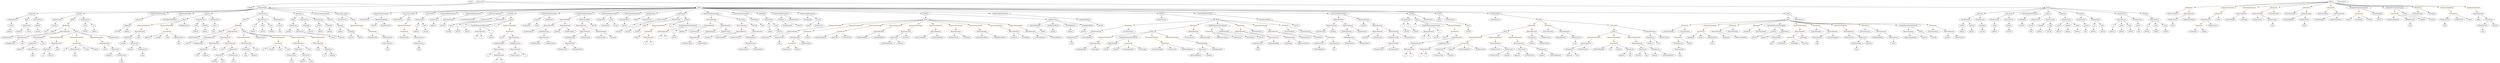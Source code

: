 strict digraph {
	graph [bb="0,0,25158,756"];
	node [label="\N"];
	Enter	[height=0.5,
		pos="4747,738",
		width=0.83628];
	StateVariableDeclaration_Unnamed_14	[color=black,
		height=0.5,
		label=StateVariableDeclaration,
		pos="3847,594",
		width=2.8184];
	NumberLiteral_Unnamed_14	[color=black,
		height=0.5,
		label=NumberLiteral,
		pos="3681,522",
		width=1.765];
	StateVariableDeclaration_Unnamed_14 -> NumberLiteral_Unnamed_14	[pos="e,3715.6,537.56 3809,576.94 3784.2,566.51 3751.9,552.87 3725.9,541.91"];
	VariableDeclaration_tokenExchangeRate	[color=black,
		height=0.5,
		label=tokenExchangeRate,
		pos="3847,522",
		width=2.3333];
	StateVariableDeclaration_Unnamed_14 -> VariableDeclaration_tokenExchangeRate	[pos="e,3847,540.1 3847,575.7 3847,568.41 3847,559.73 3847,551.54"];
	VariableDeclaration_decimals	[color=black,
		height=0.5,
		label=decimals,
		pos="7895,522",
		width=1.1967];
	NumberLiteral_Unnamed_3	[color=black,
		height=0.5,
		label=NumberLiteral,
		pos="7961,450",
		width=1.765];
	VariableDeclaration_decimals -> NumberLiteral_Unnamed_3	[pos="e,7945.4,467.63 7910.3,504.76 7918.5,496.14 7928.6,485.36 7937.7,475.73"];
	ElementaryTypeName_uint256_15	[color=black,
		height=0.5,
		label=uint256,
		pos="8080,450",
		width=1.0442];
	VariableDeclaration_decimals -> ElementaryTypeName_uint256_15	[pos="e,8051.1,461.95 7926,509.28 7957.5,497.38 8006.3,478.89 8040.5,465.94"];
	Block_Unnamed_3	[color=black,
		height=0.5,
		label=Block,
		pos="2400,522",
		width=0.90558];
	IfStatement_Unnamed_1	[color=orange,
		height=0.5,
		label=IfStatement,
		pos="2365,450",
		width=1.4739];
	Block_Unnamed_3 -> IfStatement_Unnamed_1	[pos="e,2373.5,467.96 2391.7,504.41 2387.8,496.59 2383.1,487.06 2378.7,478.23"];
	Identifier_msg_9	[color=black,
		height=0.5,
		label=msg,
		pos="22833,450",
		width=0.75];
	MemberAccess_Unnamed_28	[color=black,
		height=0.5,
		label=MemberAccess,
		pos="16818,162",
		width=1.9174];
	Identifier_msg_19	[color=black,
		height=0.5,
		label=msg,
		pos="16843,90",
		width=0.75];
	MemberAccess_Unnamed_28 -> Identifier_msg_19	[pos="e,16837,107.62 16824,143.7 16827,136.04 16830,126.85 16833,118.3"];
	FunctionDefinition_allowance	[color=black,
		height=0.5,
		label=allowance,
		pos="19869,594",
		width=1.3076];
	ParameterList_Unnamed_8	[color=black,
		height=0.5,
		label=ParameterList,
		pos="19728,522",
		width=1.7095];
	FunctionDefinition_allowance -> ParameterList_Unnamed_8	[pos="e,19758,538.01 19841,579.17 19820,568.87 19792,554.66 19769,543.11"];
	ParameterList_Unnamed_9	[color=black,
		height=0.5,
		label=ParameterList,
		pos="19869,522",
		width=1.7095];
	FunctionDefinition_allowance -> ParameterList_Unnamed_9	[pos="e,19869,540.1 19869,575.7 19869,568.41 19869,559.73 19869,551.54"];
	BinaryOperation_Unnamed_7	[color=brown,
		height=0.5,
		label=BinaryOperation,
		pos="2143,234",
		width=1.9867];
	IndexAccess_Unnamed_3	[color=black,
		height=0.5,
		label=IndexAccess,
		pos="2005,162",
		width=1.6402];
	BinaryOperation_Unnamed_7 -> IndexAccess_Unnamed_3	[pos="e,2034.6,178.01 2112.4,217.46 2092.5,207.36 2066.3,194.07 2044.8,183.16"];
	Identifier__value_5	[color=black,
		height=0.5,
		label=_value,
		pos="2117,162",
		width=0.96103];
	BinaryOperation_Unnamed_7 -> Identifier__value_5	[pos="e,2123.4,180.1 2136.6,215.7 2133.8,208.15 2130.5,199.12 2127.3,190.68"];
	BinaryOperation_Unnamed_12	[color=brown,
		height=0.5,
		label=BinaryOperation,
		pos="3023,234",
		width=1.9867];
	IndexAccess_Unnamed_8	[color=black,
		height=0.5,
		label=IndexAccess,
		pos="3023,162",
		width=1.6402];
	BinaryOperation_Unnamed_12 -> IndexAccess_Unnamed_8	[pos="e,3023,180.1 3023,215.7 3023,208.41 3023,199.73 3023,191.54"];
	Identifier__value_10	[color=black,
		height=0.5,
		label=_value,
		pos="3135,162",
		width=0.96103];
	BinaryOperation_Unnamed_12 -> Identifier__value_10	[pos="e,3113.7,176.33 3049,216.76 3065.4,206.5 3086.7,193.18 3104.1,182.37"];
	Identifier_allowed_1	[color=black,
		height=0.5,
		label=allowed,
		pos="3051,18",
		width=1.0858];
	Identifier_msg_14	[color=black,
		height=0.5,
		label=msg,
		pos="4199,162",
		width=0.75];
	ParameterList_Unnamed_11	[color=black,
		height=0.5,
		label=ParameterList,
		pos="20713,522",
		width=1.7095];
	VariableDeclaration__value_1	[color=black,
		height=0.5,
		label=_value,
		pos="20637,450",
		width=0.96103];
	ParameterList_Unnamed_11 -> VariableDeclaration__value_1	[pos="e,20654,466.27 20695,504.41 20685,495.29 20673,483.83 20662,473.87"];
	VariableDeclaration__spender	[color=black,
		height=0.5,
		label=_spender,
		pos="20735,450",
		width=1.2521];
	ParameterList_Unnamed_11 -> VariableDeclaration__spender	[pos="e,20730,468.1 20718,503.7 20721,496.24 20724,487.32 20726,478.97"];
	VariableDeclaration__owner	[color=black,
		height=0.5,
		label=_owner,
		pos="20837,450",
		width=1.0719];
	ParameterList_Unnamed_11 -> VariableDeclaration__owner	[pos="e,20813,464.37 20741,505.46 20759,494.97 20784,481.05 20804,469.91"];
	Identifier_remainingSupply_3	[color=black,
		height=0.5,
		label=remainingSupply,
		pos="11623,162",
		width=2.0145];
	Identifier_checkedSupply	[color=black,
		height=0.5,
		label=checkedSupply,
		pos="23314,522",
		width=1.8897];
	MemberAccess_Unnamed_18	[color=black,
		height=0.5,
		label=MemberAccess,
		pos="13227,234",
		width=1.9174];
	Identifier_ethFundDeposit_2	[color=black,
		height=0.5,
		label=ethFundDeposit,
		pos="13227,162",
		width=1.9452];
	MemberAccess_Unnamed_18 -> Identifier_ethFundDeposit_2	[pos="e,13227,180.1 13227,215.7 13227,208.41 13227,199.73 13227,191.54"];
	IndexAccess_Unnamed_7	[color=black,
		height=0.5,
		label=IndexAccess,
		pos="2452,162",
		width=1.6402];
	Identifier__from_2	[color=black,
		height=0.5,
		label=_from,
		pos="2448,90",
		width=0.93331];
	IndexAccess_Unnamed_7 -> Identifier__from_2	[pos="e,2449,108.1 2451,143.7 2450.6,136.41 2450.1,127.73 2449.7,119.54"];
	Identifier_balances_5	[color=black,
		height=0.5,
		label=balances,
		pos="2542,90",
		width=1.1828];
	IndexAccess_Unnamed_7 -> Identifier_balances_5	[pos="e,2522.5,106.19 2472.9,144.76 2485.1,135.31 2500.5,123.27 2513.8,112.98"];
	Block_Unnamed_13	[color=black,
		height=0.5,
		label=Block,
		pos="14413,522",
		width=0.90558];
	MemberAccess_Unnamed_27	[color=black,
		height=0.5,
		label=MemberAccess,
		pos="16792,234",
		width=1.9174];
	MemberAccess_Unnamed_27 -> MemberAccess_Unnamed_28	[pos="e,16812,180.1 16798,215.7 16801,208.15 16805,199.12 16808,190.68"];
	ElementaryTypeName_uint256_38	[color=black,
		height=0.5,
		label=uint256,
		pos="24465,522",
		width=1.0442];
	TupleExpression_Unnamed_6	[color=black,
		height=0.5,
		label=TupleExpression,
		pos="14171,234",
		width=2.0422];
	BinaryOperation_Unnamed_40	[color=brown,
		height=0.5,
		label=BinaryOperation,
		pos="14100,162",
		width=1.9867];
	TupleExpression_Unnamed_6 -> BinaryOperation_Unnamed_40	[pos="e,14117,179.79 14154,216.05 14145,207.54 14135,197.07 14125,187.68"];
	Block_Unnamed_20	[color=black,
		height=0.5,
		label=Block,
		pos="17919,522",
		width=0.90558];
	IfStatement_Unnamed_16	[color=orange,
		height=0.5,
		label=IfStatement,
		pos="16856,450",
		width=1.4739];
	Block_Unnamed_20 -> IfStatement_Unnamed_16	[pos="e,16906,456.75 17886,519.61 17769,514.49 17358,495.61 17019,468 16985,465.24 16948,461.36 16917,458.01"];
	ExpressionStatement_Unnamed_34	[color=orange,
		height=0.5,
		label=ExpressionStatement,
		pos="17116,450",
		width=2.458];
	Block_Unnamed_20 -> ExpressionStatement_Unnamed_34	[pos="e,17194,458.84 17887,518.42 17794,511 17518,488.78 17290,468 17263,465.5 17233,462.63 17205,459.96"];
	IfStatement_Unnamed_13	[color=orange,
		height=0.5,
		label=IfStatement,
		pos="17352,450",
		width=1.4739];
	Block_Unnamed_20 -> IfStatement_Unnamed_13	[pos="e,17401,457.08 17887,517.09 17796,505.83 17532,473.24 17412,458.45"];
	IfStatement_Unnamed_11	[color=orange,
		height=0.5,
		label=IfStatement,
		pos="17616,450",
		width=1.4739];
	Block_Unnamed_20 -> IfStatement_Unnamed_11	[pos="e,17656,462.28 17889,514.88 17843,505.49 17754,486.64 17678,468 17674,467.12 17671,466.18 17667,465.22"];
	VariableDeclarationStatement_Unnamed_7	[color=black,
		height=0.5,
		label=VariableDeclarationStatement,
		pos="17806,450",
		width=3.3174];
	Block_Unnamed_20 -> VariableDeclarationStatement_Unnamed_7	[pos="e,17833,467.82 17898,507.83 17882,498.28 17861,485.1 17843,473.85"];
	ExpressionStatement_Unnamed_33	[color=orange,
		height=0.5,
		label=ExpressionStatement,
		pos="18032,450",
		width=2.458];
	Block_Unnamed_20 -> ExpressionStatement_Unnamed_33	[pos="e,18005,467.57 17940,507.83 17956,498.21 17977,484.92 17996,473.61"];
	IfStatement_Unnamed_14	[color=orange,
		height=0.5,
		label=IfStatement,
		pos="18193,450",
		width=1.4739];
	Block_Unnamed_20 -> IfStatement_Unnamed_14	[pos="e,18153,462.01 17944,509.83 17949,507.71 17955,505.65 17960,504 18033,481.2 18054,485.86 18129,468 18133,466.99 18138,465.91 18142,\
464.8"];
	ExpressionStatement_Unnamed_32	[color=orange,
		height=0.5,
		label=ExpressionStatement,
		pos="18436,450",
		width=2.458];
	Block_Unnamed_20 -> ExpressionStatement_Unnamed_32	[pos="e,18357,458.53 17943,509.6 17949,507.44 17955,505.42 17960,504 17996,494.64 18219,472.09 18346,459.63"];
	IfStatement_Unnamed_12	[color=orange,
		height=0.5,
		label=IfStatement,
		pos="18679,450",
		width=1.4739];
	Block_Unnamed_20 -> IfStatement_Unnamed_12	[pos="e,18630,457.36 17943,509.57 17948,507.36 17954,505.32 17960,504 18209,446.35 18279,490.76 18533,468 18561,465.47 18592,461.94 18619,\
458.75"];
	VariableDeclarationStatement_Unnamed_8	[color=black,
		height=0.5,
		label=VariableDeclarationStatement,
		pos="19141,450",
		width=3.3174];
	Block_Unnamed_20 -> VariableDeclarationStatement_Unnamed_8	[pos="e,19027,455.84 17943,509.49 17948,507.29 17954,505.27 17960,504 17973,501.16 18715,469.21 19016,456.33"];
	IfStatement_Unnamed_15	[color=orange,
		height=0.5,
		label=IfStatement,
		pos="19389,450",
		width=1.4739];
	Block_Unnamed_20 -> IfStatement_Unnamed_15	[pos="e,19342,458.9 17943,509.42 17948,507.22 17954,505.22 17960,504 18245,443.26 18979,492.45 19269,468 19289,466.29 19311,463.46 19331,\
460.58"];
	IndexAccess_Unnamed_13	[color=black,
		height=0.5,
		label=IndexAccess,
		pos="2964,450",
		width=1.6402];
	Identifier__spender_2	[color=black,
		height=0.5,
		label=_spender,
		pos="2908,378",
		width=1.2521];
	IndexAccess_Unnamed_13 -> Identifier__spender_2	[pos="e,2921.1,395.31 2950.5,432.05 2943.8,423.68 2935.6,413.4 2928.1,404.13"];
	IndexAccess_Unnamed_14	[color=black,
		height=0.5,
		label=IndexAccess,
		pos="3030,378",
		width=1.6402];
	IndexAccess_Unnamed_13 -> IndexAccess_Unnamed_14	[pos="e,3014.5,395.47 2979.7,432.41 2987.7,423.87 2997.7,413.28 3006.7,403.79"];
	BinaryOperation_Unnamed_20	[color=brown,
		height=0.5,
		label=BinaryOperation,
		pos="6953,306",
		width=1.9867];
	NumberLiteral_Unnamed_11	[color=black,
		height=0.5,
		label=NumberLiteral,
		pos="6881,234",
		width=1.765];
	BinaryOperation_Unnamed_20 -> NumberLiteral_Unnamed_11	[pos="e,6898.3,251.79 6935.6,288.05 6926.9,279.54 6916.1,269.07 6906.4,259.68"];
	NumberLiteral_Unnamed_10	[color=black,
		height=0.5,
		label=NumberLiteral,
		pos="7026,234",
		width=1.765];
	BinaryOperation_Unnamed_20 -> NumberLiteral_Unnamed_10	[pos="e,7008.6,251.71 6970.3,288.41 6979.4,279.76 6990.6,269 7000.6,259.42"];
	Parameter__value_3	[color=black,
		height=0.5,
		label=_value,
		pos="850.04,450",
		width=0.96103];
	ElementaryTypeName_uint256_8	[color=black,
		height=0.5,
		label=uint256,
		pos="850.04,378",
		width=1.0442];
	Parameter__value_3 -> ElementaryTypeName_uint256_8	[pos="e,850.04,396.1 850.04,431.7 850.04,424.41 850.04,415.73 850.04,407.54"];
	FunctionDefinition_bug_unchk_send28	[color=black,
		height=0.5,
		label=bug_unchk_send28,
		pos="4123,594",
		width=2.3194];
	ParameterList_Unnamed_36	[color=black,
		height=0.5,
		label=ParameterList,
		pos="4011,522",
		width=1.7095];
	FunctionDefinition_bug_unchk_send28 -> ParameterList_Unnamed_36	[pos="e,4036.4,538.83 4096.8,576.59 4081.5,567.06 4062.2,554.95 4045.7,544.65"];
	Block_Unnamed_19	[color=black,
		height=0.5,
		label=Block,
		pos="4123,522",
		width=0.90558];
	FunctionDefinition_bug_unchk_send28 -> Block_Unnamed_19	[pos="e,4123,540.1 4123,575.7 4123,568.41 4123,559.73 4123,551.54"];
	FunctionCall_Unnamed_13	[color=orange,
		height=0.5,
		label=FunctionCall,
		pos="23715,594",
		width=1.6125];
	Identifier_tokens	[color=black,
		height=0.5,
		label=tokens,
		pos="23609,522",
		width=0.97489];
	FunctionCall_Unnamed_13 -> Identifier_tokens	[pos="e,23630,536.76 23691,577.29 23676,567.11 23656,553.77 23639,542.86"];
	Identifier_totalSupply_1	[color=black,
		height=0.5,
		label=totalSupply,
		pos="23715,522",
		width=1.4739];
	FunctionCall_Unnamed_13 -> Identifier_totalSupply_1	[pos="e,23715,540.1 23715,575.7 23715,568.41 23715,559.73 23715,551.54"];
	Identifier_safeAdd	[color=black,
		height=0.5,
		label=safeAdd,
		pos="23828,522",
		width=1.1689];
	FunctionCall_Unnamed_13 -> Identifier_safeAdd	[pos="e,23805,537.3 23740,577.46 23756,567.34 23778,554.02 23796,543.09"];
	BooleanLiteral_Unnamed_5	[color=black,
		height=0.5,
		label=BooleanLiteral,
		pos="9584,306",
		width=1.7788];
	Parameter__value_5	[color=black,
		height=0.5,
		label=_value,
		pos="1918,450",
		width=0.96103];
	ElementaryTypeName_uint256_11	[color=black,
		height=0.5,
		label=uint256,
		pos="1918,378",
		width=1.0442];
	Parameter__value_5 -> ElementaryTypeName_uint256_11	[pos="e,1918,396.1 1918,431.7 1918,424.41 1918,415.73 1918,407.54"];
	PragmaDirective_solidity	[color=black,
		height=0.5,
		label=solidity,
		pos="2513,666",
		width=1.0442];
	Identifier_msg_16	[color=black,
		height=0.5,
		label=msg,
		pos="17746,234",
		width=0.75];
	IndexAccess_Unnamed_24	[color=black,
		height=0.5,
		label=IndexAccess,
		pos="15693,162",
		width=1.6402];
	Identifier_balances_16	[color=black,
		height=0.5,
		label=balances,
		pos="15693,90",
		width=1.1828];
	IndexAccess_Unnamed_24 -> Identifier_balances_16	[pos="e,15693,108.1 15693,143.7 15693,136.41 15693,127.73 15693,119.54"];
	Identifier_this_5	[color=black,
		height=0.5,
		label=this,
		pos="15781,90",
		width=0.75];
	IndexAccess_Unnamed_24 -> Identifier_this_5	[pos="e,15764,104.33 15713,144.76 15726,134.79 15742,121.93 15756,111.28"];
	TupleExpression_Unnamed_3	[color=black,
		height=0.5,
		label=TupleExpression,
		pos="13484,378",
		width=2.0422];
	BinaryOperation_Unnamed_28	[color=brown,
		height=0.5,
		label=BinaryOperation,
		pos="13534,306",
		width=1.9867];
	TupleExpression_Unnamed_3 -> BinaryOperation_Unnamed_28	[pos="e,13522,323.79 13496,360.05 13502,351.97 13509,342.12 13515,333.11"];
	Identifier_balances_13	[color=black,
		height=0.5,
		label=balances,
		pos="16232,90",
		width=1.1828];
	EventDefinition_CreateGUNS	[color=black,
		height=0.5,
		label=CreateGUNS,
		pos="4285,594",
		width=1.6679];
	ParameterList_Unnamed_24	[color=black,
		height=0.5,
		label=ParameterList,
		pos="4235,522",
		width=1.7095];
	EventDefinition_CreateGUNS -> ParameterList_Unnamed_24	[pos="e,4247,539.79 4272.9,576.05 4267.2,567.97 4260.1,558.12 4253.7,549.11"];
	StateVariableDeclaration_Unnamed_7	[color=black,
		height=0.5,
		label=StateVariableDeclaration,
		pos="4466,594",
		width=2.8184];
	VariableDeclaration_hostAccount	[color=black,
		height=0.5,
		label=hostAccount,
		pos="4373,522",
		width=1.6264];
	StateVariableDeclaration_Unnamed_7 -> VariableDeclaration_hostAccount	[pos="e,4394.4,539.07 4443.5,576.05 4431.5,567 4416.5,555.73 4403.5,545.91"];
	ExpressionStatement_Unnamed_4	[color=orange,
		height=0.5,
		label=ExpressionStatement,
		pos="2452,306",
		width=2.458];
	BinaryOperation_Unnamed_11	[color=brown,
		height=0.5,
		label=BinaryOperation,
		pos="2465,234",
		width=1.9867];
	ExpressionStatement_Unnamed_4 -> BinaryOperation_Unnamed_11	[pos="e,2461.9,252.1 2455.3,287.7 2456.6,280.32 2458.3,271.52 2459.8,263.25"];
	ElementaryTypeName_address_25	[color=black,
		height=0.5,
		label=address,
		pos="4175,378",
		width=1.0996];
	ElementaryTypeName_address_26	[color=black,
		height=0.5,
		label=address,
		pos="10733,378",
		width=1.0996];
	BinaryOperation_Unnamed_14	[color=brown,
		height=0.5,
		label=BinaryOperation,
		pos="7482,450",
		width=1.9867];
	BinaryOperation_Unnamed_17	[color=brown,
		height=0.5,
		label=BinaryOperation,
		pos="7475,378",
		width=1.9867];
	BinaryOperation_Unnamed_14 -> BinaryOperation_Unnamed_17	[pos="e,7476.7,396.1 7480.3,431.7 7479.6,424.41 7478.7,415.73 7477.9,407.54"];
	BinaryOperation_Unnamed_15	[color=brown,
		height=0.5,
		label=BinaryOperation,
		pos="7636,378",
		width=1.9867];
	BinaryOperation_Unnamed_14 -> BinaryOperation_Unnamed_15	[pos="e,7602.4,394.28 7515.5,433.81 7537.9,423.62 7567.7,410.08 7592,399.01"];
	BinaryOperation_Unnamed_77	[color=brown,
		height=0.5,
		label=BinaryOperation,
		pos="18517,378",
		width=1.9867];
	NumberLiteral_Unnamed_38	[color=black,
		height=0.5,
		label=NumberLiteral,
		pos="18532,306",
		width=1.765];
	BinaryOperation_Unnamed_77 -> NumberLiteral_Unnamed_38	[pos="e,18528,324.1 18521,359.7 18522,352.32 18524,343.52 18526,335.25"];
	IndexAccess_Unnamed_19	[color=black,
		height=0.5,
		label=IndexAccess,
		pos="18673,306",
		width=1.6402];
	BinaryOperation_Unnamed_77 -> IndexAccess_Unnamed_19	[pos="e,18641,321.44 18551,361.81 18574,351.33 18606,337.3 18631,326.07"];
	FunctionDefinition_balanceOf_1	[color=black,
		height=0.5,
		label=balanceOf,
		pos="297.04,594",
		width=1.3491];
	ParameterList_Unnamed_16	[color=black,
		height=0.5,
		label=ParameterList,
		pos="128.04,522",
		width=1.7095];
	FunctionDefinition_balanceOf_1 -> ParameterList_Unnamed_16	[pos="e,162.46,537.26 265.65,580 239.55,569.19 202.08,553.67 172.83,541.55"];
	Block_Unnamed_6	[color=black,
		height=0.5,
		label=Block,
		pos="242.04,522",
		width=0.90558];
	FunctionDefinition_balanceOf_1 -> Block_Unnamed_6	[pos="e,254.6,538.99 284,576.41 277.33,567.92 269.07,557.41 261.65,547.96"];
	ParameterList_Unnamed_17	[color=black,
		height=0.5,
		label=ParameterList,
		pos="355.04,522",
		width=1.7095];
	FunctionDefinition_balanceOf_1 -> ParameterList_Unnamed_17	[pos="e,340.99,539.96 310.78,576.41 317.62,568.16 326.03,558.01 333.68,548.78"];
	FunctionDefinition_balanceOf	[color=black,
		height=0.5,
		label=balanceOf,
		pos="20151,594",
		width=1.3491];
	ParameterList_Unnamed	[color=black,
		height=0.5,
		label=ParameterList,
		pos="20010,522",
		width=1.7095];
	FunctionDefinition_balanceOf -> ParameterList_Unnamed	[pos="e,20040,537.94 20123,579 20102,568.69 20074,554.52 20050,543.02"];
	ParameterList_Unnamed_1	[color=black,
		height=0.5,
		label=ParameterList,
		pos="20151,522",
		width=1.7095];
	FunctionDefinition_balanceOf -> ParameterList_Unnamed_1	[pos="e,20151,540.1 20151,575.7 20151,568.41 20151,559.73 20151,551.54"];
	Identifier_allowed	[color=black,
		height=0.5,
		label=allowed,
		pos="2116,18",
		width=1.0858];
	ElementaryTypeName_uint256_20	[color=black,
		height=0.5,
		label=uint256,
		pos="13651,450",
		width=1.0442];
	Parameter_None_2	[color=black,
		height=0.5,
		label=None,
		pos="4539,450",
		width=0.85014];
	ElementaryTypeName_uint256_34	[color=black,
		height=0.5,
		label=uint256,
		pos="4522,378",
		width=1.0442];
	Parameter_None_2 -> ElementaryTypeName_uint256_34	[pos="e,4526.2,396.1 4534.8,431.7 4533,424.32 4530.9,415.52 4528.9,407.25"];
	StateVariableDeclaration_Unnamed	[color=black,
		height=0.5,
		label=StateVariableDeclaration,
		pos="20338,594",
		width=2.8184];
	VariableDeclaration_totalSupply	[color=black,
		height=0.5,
		label=totalSupply,
		pos="20284,522",
		width=1.4739];
	StateVariableDeclaration_Unnamed -> VariableDeclaration_totalSupply	[pos="e,20297,539.62 20325,575.7 20318,567.52 20311,557.6 20304,548.58"];
	Identifier__value_8	[color=black,
		height=0.5,
		label=_value,
		pos="3222,162",
		width=0.96103];
	StateVariableDeclaration_Unnamed_9	[color=black,
		height=0.5,
		label=StateVariableDeclaration,
		pos="4744,594",
		width=2.8184];
	VariableDeclaration_gunsFundDeposit	[color=black,
		height=0.5,
		label=gunsFundDeposit,
		pos="4526,522",
		width=2.1254];
	StateVariableDeclaration_Unnamed_9 -> VariableDeclaration_gunsFundDeposit	[pos="e,4569.8,537.05 4696.5,577.72 4662.3,566.75 4616.2,551.94 4580.5,540.49"];
	VariableDeclaration_fundingEndBlock	[color=black,
		height=0.5,
		label=fundingEndBlock,
		pos="10877,522",
		width=2.0976];
	ElementaryTypeName_uint256_17	[color=black,
		height=0.5,
		label=uint256,
		pos="11043,450",
		width=1.0442];
	VariableDeclaration_fundingEndBlock -> ElementaryTypeName_uint256_17	[pos="e,11016,462.58 10913,505.81 10940,494.35 10977,478.65 11005,466.99"];
	ElementaryTypeName_uint256_16	[color=black,
		height=0.5,
		label=uint256,
		pos="12979,450",
		width=1.0442];
	BooleanLiteral_Unnamed_2	[color=black,
		height=0.5,
		label=BooleanLiteral,
		pos="2623,306",
		width=1.7788];
	InheritanceSpecifier_Unnamed_1	[color=black,
		height=0.5,
		label=InheritanceSpecifier,
		pos="4947,594",
		width=2.3333];
	UserDefinedTypeName_Unnamed_1	[color=black,
		height=0.5,
		label=UserDefinedTypeName,
		pos="4718,522",
		width=2.7214];
	InheritanceSpecifier_Unnamed_1 -> UserDefinedTypeName_Unnamed_1	[pos="e,4766.8,537.92 4900.1,578.67 4864.8,567.85 4816,552.94 4777.8,541.27"];
	Parameter__to_1	[color=black,
		height=0.5,
		label=_to,
		pos="21204,450",
		width=0.75];
	ElementaryTypeName_address_3	[color=black,
		height=0.5,
		label=address,
		pos="21196,378",
		width=1.0996];
	Parameter__to_1 -> ElementaryTypeName_address_3	[pos="e,21198,396.1 21202,431.7 21201,424.41 21200,415.73 21199,407.54"];
	FunctionCall_Unnamed_11	[color=orange,
		height=0.5,
		label=FunctionCall,
		pos="22090,450",
		width=1.6125];
	Identifier_hostAccount_2	[color=black,
		height=0.5,
		label=hostAccount,
		pos="22032,378",
		width=1.6264];
	FunctionCall_Unnamed_11 -> Identifier_hostAccount_2	[pos="e,22046,395.79 22076,432.05 22069,423.8 22061,413.7 22053,404.54"];
	ElementaryTypeName_address_29	[color=black,
		height=0.5,
		label=address,
		pos="22148,378",
		width=1.0996];
	FunctionCall_Unnamed_11 -> ElementaryTypeName_address_29	[pos="e,22135,395.31 22104,432.05 22111,423.68 22120,413.4 22127,404.13"];
	ElementaryTypeName_address	[color=black,
		height=0.5,
		label=address,
		pos="20010,378",
		width=1.0996];
	ExpressionStatement_Unnamed_14	[color=orange,
		height=0.5,
		label=ExpressionStatement,
		pos="8431,450",
		width=2.458];
	BinaryOperation_Unnamed_50	[color=brown,
		height=0.5,
		label=BinaryOperation,
		pos="7987,378",
		width=1.9867];
	ExpressionStatement_Unnamed_14 -> BinaryOperation_Unnamed_50	[pos="e,8039.7,390.62 8366.3,437.42 8355.2,435.54 8343.8,433.66 8333,432 8215.6,413.84 8185.2,416.22 8068,396 8062.4,395.03 8056.6,393.96 \
8050.8,392.83"];
	Identifier_LogRefund	[color=black,
		height=0.5,
		label=LogRefund,
		pos="16921,306",
		width=1.4739];
	NumberLiteral_Unnamed_4	[color=black,
		height=0.5,
		label=NumberLiteral,
		pos="8020,522",
		width=1.765];
	ElementaryTypeName_uint256_30	[color=black,
		height=0.5,
		label=uint256,
		pos="6420,378",
		width=1.0442];
	ElementaryTypeName_address_19	[color=black,
		height=0.5,
		label=address,
		pos="3434,378",
		width=1.0996];
	VariableDeclaration__to_2	[color=black,
		height=0.5,
		label=_to,
		pos="4182,450",
		width=0.75];
	ParameterList_Unnamed_24 -> VariableDeclaration__to_2	[pos="e,4193.7,466.36 4222.2,504.05 4215.7,495.44 4207.6,484.81 4200.5,475.33"];
	VariableDeclaration__value_3	[color=black,
		height=0.5,
		label=_value,
		pos="4262,450",
		width=0.96103];
	ParameterList_Unnamed_24 -> VariableDeclaration__value_3	[pos="e,4255.4,468.1 4241.7,503.7 4244.6,496.15 4248.1,487.12 4251.4,478.68"];
	BinaryOperation_Unnamed_35	[color=brown,
		height=0.5,
		label=BinaryOperation,
		pos="5533,450",
		width=1.9867];
	NumberLiteral_Unnamed_27	[color=black,
		height=0.5,
		label=NumberLiteral,
		pos="5297,378",
		width=1.765];
	BinaryOperation_Unnamed_35 -> NumberLiteral_Unnamed_27	[pos="e,5339.8,391.69 5488.1,435.67 5449,424.08 5392.3,407.26 5350.8,394.95"];
	TupleExpression_Unnamed_5	[color=black,
		height=0.5,
		label=TupleExpression,
		pos="5452,378",
		width=2.0422];
	BinaryOperation_Unnamed_35 -> TupleExpression_Unnamed_5	[pos="e,5471.4,395.71 5513.8,432.41 5503.7,423.67 5491.1,412.79 5480,403.13"];
	NumberLiteral_Unnamed_22	[color=black,
		height=0.5,
		label=NumberLiteral,
		pos="13224,378",
		width=1.765];
	BinaryOperation_Unnamed_26	[color=brown,
		height=0.5,
		label=BinaryOperation,
		pos="13403,522",
		width=1.9867];
	BinaryOperation_Unnamed_29	[color=brown,
		height=0.5,
		label=BinaryOperation,
		pos="13336,450",
		width=1.9867];
	BinaryOperation_Unnamed_26 -> BinaryOperation_Unnamed_29	[pos="e,13352,467.79 13387,504.05 13379,495.63 13369,485.28 13360,475.97"];
	BinaryOperation_Unnamed_27	[color=brown,
		height=0.5,
		label=BinaryOperation,
		pos="13497,450",
		width=1.9867];
	BinaryOperation_Unnamed_26 -> BinaryOperation_Unnamed_27	[pos="e,13475,467.47 13425,504.41 13437,495.43 13452,484.19 13466,474.34"];
	ElementaryTypeName_uint256_41	[color=black,
		height=0.5,
		label=uint256,
		pos="11104,162",
		width=1.0442];
	NumberLiteral_Unnamed_19	[color=black,
		height=0.5,
		label=NumberLiteral,
		pos="13639,378",
		width=1.765];
	ElementaryTypeName_uint256_32	[color=black,
		height=0.5,
		label=uint256,
		pos="4615,378",
		width=1.0442];
	Identifier__to_1	[color=black,
		height=0.5,
		label=_to,
		pos="653.04,162",
		width=0.75];
	IfStatement_Unnamed_7	[color=orange,
		height=0.5,
		label=IfStatement,
		pos="11317,450",
		width=1.4739];
	BinaryOperation_Unnamed_65	[color=brown,
		height=0.5,
		label=BinaryOperation,
		pos="10995,378",
		width=1.9867];
	IfStatement_Unnamed_7 -> BinaryOperation_Unnamed_65	[pos="e,11048,390.47 11273,439.49 11218,427.46 11122,406.67 11059,392.87"];
	ThrowStatement_Unnamed_5	[color=black,
		height=0.5,
		label=ThrowStatement,
		pos="11317,378",
		width=2.0006];
	IfStatement_Unnamed_7 -> ThrowStatement_Unnamed_5	[pos="e,11317,396.1 11317,431.7 11317,424.41 11317,415.73 11317,407.54"];
	Identifier_updatedSupply	[color=black,
		height=0.5,
		label=updatedSupply,
		pos="10857,162",
		width=1.862];
	ElementaryTypeName_uint256_40	[color=black,
		height=0.5,
		label=uint256,
		pos="12639,306",
		width=1.0442];
	ThrowStatement_Unnamed_13	[color=black,
		height=0.5,
		label=ThrowStatement,
		pos="16696,378",
		width=2.0006];
	IfStatement_Unnamed_16 -> ThrowStatement_Unnamed_13	[pos="e,16731,394.14 16824,435.17 16801,424.72 16767,410.25 16741,398.61"];
	UnaryOperation_Unnamed_1	[color=black,
		height=0.5,
		label=UnaryOperation,
		pos="16856,378",
		width=1.9452];
	IfStatement_Unnamed_16 -> UnaryOperation_Unnamed_1	[pos="e,16856,396.1 16856,431.7 16856,424.41 16856,415.73 16856,407.54"];
	Identifier_balances_14	[color=black,
		height=0.5,
		label=balances,
		pos="16584,90",
		width=1.1828];
	Identifier_totalSupply_6	[color=black,
		height=0.5,
		label=totalSupply,
		pos="10995,162",
		width=1.4739];
	Parameter_success_3	[color=black,
		height=0.5,
		label=success,
		pos="491.04,450",
		width=1.1135];
	ElementaryTypeName_bool_3	[color=black,
		height=0.5,
		label=bool,
		pos="440.04,378",
		width=0.76697];
	Parameter_success_3 -> ElementaryTypeName_bool_3	[pos="e,451.34,394.51 478.95,432.41 472.68,423.8 464.89,413.11 457.93,403.56"];
	Block_Unnamed_2	[color=black,
		height=0.5,
		label=Block,
		pos="518.04,378",
		width=0.90558];
	BooleanLiteral_Unnamed_1	[color=black,
		height=0.5,
		label=BooleanLiteral,
		pos="64.038,306",
		width=1.7788];
	Block_Unnamed_2 -> BooleanLiteral_Unnamed_1	[pos="e,110.6,318.74 493.71,365.57 488.32,363.42 482.56,361.41 477.04,360 329.78,322.51 286.88,349.28 137.04,324 132.07,323.16 126.93,\
322.19 121.79,321.14"];
	BinaryOperation_Unnamed_66	[color=brown,
		height=0.5,
		label=BinaryOperation,
		pos="12426,378",
		width=1.9867];
	BinaryOperation_Unnamed_67	[color=brown,
		height=0.5,
		label=BinaryOperation,
		pos="12766,306",
		width=1.9867];
	BinaryOperation_Unnamed_66 -> BinaryOperation_Unnamed_67	[pos="e,12713,318.42 12480,365.69 12489,363.78 12498,361.82 12507,360 12587,343.67 12607,340.43 12686,324 12691,322.94 12696,321.84 12702,\
320.72"];
	BinaryOperation_Unnamed_68	[color=brown,
		height=0.5,
		label=BinaryOperation,
		pos="12927,306",
		width=1.9867];
	BinaryOperation_Unnamed_66 -> BinaryOperation_Unnamed_68	[pos="e,12876,318.76 12478,365.24 12488,363.32 12498,361.48 12507,360 12657,336.36 12697,347.82 12847,324 12853,323.1 12859,322.07 12864,\
320.96"];
	NumberLiteral_Unnamed_35	[color=black,
		height=0.5,
		label=NumberLiteral,
		pos="11926,306",
		width=1.765];
	Parameter__to	[color=black,
		height=0.5,
		label=_to,
		pos="21019,450",
		width=0.75];
	ElementaryTypeName_address_1	[color=black,
		height=0.5,
		label=address,
		pos="21006,378",
		width=1.0996];
	Parameter__to -> ElementaryTypeName_address_1	[pos="e,21009,396.1 21016,431.7 21014,424.32 21013,415.52 21011,407.25"];
	Identifier_msg_5	[color=black,
		height=0.5,
		label=msg,
		pos="1477,90",
		width=0.75];
	FunctionDefinition_safeMult	[color=black,
		height=0.5,
		label=safeMult,
		pos="5093,594",
		width=1.1828];
	ParameterList_Unnamed_30	[color=black,
		height=0.5,
		label=ParameterList,
		pos="4896,522",
		width=1.7095];
	FunctionDefinition_safeMult -> ParameterList_Unnamed_30	[pos="e,4934,536.5 5061.4,581.75 5029.8,570.53 4980.9,553.14 4944.4,540.19"];
	ParameterList_Unnamed_29	[color=black,
		height=0.5,
		label=ParameterList,
		pos="5037,522",
		width=1.7095];
	FunctionDefinition_safeMult -> ParameterList_Unnamed_29	[pos="e,5050.6,539.96 5079.8,576.41 5073.2,568.16 5065,558.01 5057.7,548.78"];
	Block_Unnamed_12	[color=black,
		height=0.5,
		label=Block,
		pos="5149,522",
		width=0.90558];
	FunctionDefinition_safeMult -> Block_Unnamed_12	[pos="e,5136.2,538.99 5106.3,576.41 5113.1,567.92 5121.5,557.41 5129.1,547.96"];
	Identifier_ethVal	[color=black,
		height=0.5,
		label=ethVal,
		pos="17026,306",
		width=0.94717];
	Identifier_balances_6	[color=black,
		height=0.5,
		label=balances,
		pos="164.04,378",
		width=1.1828];
	ContractDefinition_StandardToken	[color=black,
		height=0.5,
		label=StandardToken,
		pos="2637,666",
		width=1.8897];
	ContractDefinition_StandardToken -> FunctionDefinition_balanceOf_1	[pos="e,345.09,597.11 2589.2,652.91 2579.6,650.92 2569.6,649.13 2560,648 2159.5,600.28 1148.3,623.65 745.04,612 605.76,607.98 442.19,601.27 \
356.42,597.6"];
	FunctionDefinition_transfer_1	[color=black,
		height=0.5,
		label=transfer,
		pos="793.04,594",
		width=1.0719];
	ContractDefinition_StandardToken -> FunctionDefinition_transfer_1	[pos="e,831.74,596.14 2588.8,652.9 2579.3,650.94 2569.4,649.16 2560,648 2549.1,646.64 1129.2,604.88 842.99,596.47"];
	StateVariableDeclaration_Unnamed_1	[color=black,
		height=0.5,
		label=StateVariableDeclaration,
		pos="1491,594",
		width=2.8184];
	ContractDefinition_StandardToken -> StateVariableDeclaration_Unnamed_1	[pos="e,1578.3,603.47 2588.8,652.99 2579.3,651.01 2569.4,649.22 2560,648 2174.5,597.9 2074,636.89 1686,612 1654.6,609.98 1620.4,607.2 \
1589.5,604.47"];
	InheritanceSpecifier_Unnamed	[color=black,
		height=0.5,
		label=InheritanceSpecifier,
		pos="1779,594",
		width=2.3333];
	ContractDefinition_StandardToken -> InheritanceSpecifier_Unnamed	[pos="e,1856.7,601.25 2588.4,653.07 2579,651.12 2569.3,649.31 2560,648 2312.7,612.97 2248.3,629.62 1999,612 1955.9,608.95 1908,605.28 \
1868,602.14"];
	FunctionDefinition_approve_1	[color=black,
		height=0.5,
		label=approve,
		pos="2049,594",
		width=1.1412];
	ContractDefinition_StandardToken -> FunctionDefinition_approve_1	[pos="e,2089.7,597.63 2587.9,653.28 2578.7,651.33 2569.1,649.46 2560,648 2393.3,621.03 2193.6,604.96 2100.9,598.42"];
	FunctionDefinition_transferFrom_1	[color=black,
		height=0.5,
		label=transferFrom,
		pos="2637,594",
		width=1.6402];
	ContractDefinition_StandardToken -> FunctionDefinition_transferFrom_1	[pos="e,2637,612.1 2637,647.7 2637,640.41 2637,631.73 2637,623.54"];
	FunctionDefinition_allowance_1	[color=black,
		height=0.5,
		label=allowance,
		pos="3020,594",
		width=1.3076];
	ContractDefinition_StandardToken -> FunctionDefinition_allowance_1	[pos="e,2978.2,602.64 2691.9,654.97 2765.3,641.55 2894.7,617.91 2967.1,604.67"];
	StateVariableDeclaration_Unnamed_2	[color=black,
		height=0.5,
		label=StateVariableDeclaration,
		pos="3248,594",
		width=2.8184];
	ContractDefinition_StandardToken -> StateVariableDeclaration_Unnamed_2	[pos="e,3164.5,604.57 2698.7,657.94 2805.8,645.67 3026.7,620.36 3153.3,605.85"];
	FunctionDefinition_bug_unchk_send22	[color=black,
		height=0.5,
		label=bug_unchk_send22,
		pos="3455,594",
		width=2.3194];
	ContractDefinition_StandardToken -> FunctionDefinition_bug_unchk_send22	[pos="e,3394.1,606.64 2703.9,662.33 2831.4,656.73 3118.3,641.75 3358,612 3366.1,611 3374.5,609.79 3382.8,608.48"];
	Identifier_gunsFundDeposit_6	[color=black,
		height=0.5,
		label=gunsFundDeposit,
		pos="15992,162",
		width=2.1254];
	StateVariableDeclaration_Unnamed_4	[color=black,
		height=0.5,
		label=StateVariableDeclaration,
		pos="5536,594",
		width=2.8184];
	VariableDeclaration_symbol	[color=black,
		height=0.5,
		label=symbol,
		pos="5412,522",
		width=1.0581];
	StateVariableDeclaration_Unnamed_4 -> VariableDeclaration_symbol	[pos="e,5435.8,536.42 5506.7,576.41 5488.3,566.06 5464.7,552.71 5445.6,541.94"];
	stringLiteral_Unnamed_3	[color=black,
		height=0.5,
		label=stringLiteral,
		pos="5536,522",
		width=1.5016];
	StateVariableDeclaration_Unnamed_4 -> stringLiteral_Unnamed_3	[pos="e,5536,540.1 5536,575.7 5536,568.41 5536,559.73 5536,551.54"];
	FunctionDefinition_approve	[color=black,
		height=0.5,
		label=approve,
		pos="20538,594",
		width=1.1412];
	ParameterList_Unnamed_7	[color=black,
		height=0.5,
		label=ParameterList,
		pos="20417,522",
		width=1.7095];
	FunctionDefinition_approve -> ParameterList_Unnamed_7	[pos="e,20444,538.43 20514,579 20497,569.01 20473,555.4 20454,544.1"];
	ParameterList_Unnamed_6	[color=black,
		height=0.5,
		label=ParameterList,
		pos="20558,522",
		width=1.7095];
	FunctionDefinition_approve -> ParameterList_Unnamed_6	[pos="e,20553,540.1 20543,575.7 20545,568.24 20548,559.32 20550,550.97"];
	Parameter_balance	[color=black,
		height=0.5,
		label=balance,
		pos="20151,450",
		width=1.0719];
	ElementaryTypeName_uint256_1	[color=black,
		height=0.5,
		label=uint256,
		pos="20151,378",
		width=1.0442];
	Parameter_balance -> ElementaryTypeName_uint256_1	[pos="e,20151,396.1 20151,431.7 20151,424.41 20151,415.73 20151,407.54"];
	Identifier_x_1	[color=black,
		height=0.5,
		label=x,
		pos="14036,90",
		width=0.75];
	ExpressionStatement_Unnamed_1	[color=orange,
		height=0.5,
		label=ExpressionStatement,
		pos="567.04,306",
		width=2.458];
	BinaryOperation_Unnamed_4	[color=brown,
		height=0.5,
		label=BinaryOperation,
		pos="567.04,234",
		width=1.9867];
	ExpressionStatement_Unnamed_1 -> BinaryOperation_Unnamed_4	[pos="e,567.04,252.1 567.04,287.7 567.04,280.41 567.04,271.73 567.04,263.54"];
	ParameterList_Unnamed_13	[color=black,
		height=0.5,
		label=ParameterList,
		pos="585.04,522",
		width=1.7095];
	ParameterList_Unnamed_13 -> Parameter_success_3	[pos="e,511.12,465.95 563.24,504.76 550.46,495.25 534.15,483.1 520.27,472.77"];
	Identifier_gunsVal	[color=black,
		height=0.5,
		label=gunsVal,
		pos="19532,306",
		width=1.1274];
	BinaryOperation_Unnamed_2	[color=brown,
		height=0.5,
		label=BinaryOperation,
		pos="218.04,306",
		width=1.9867];
	NumberLiteral_Unnamed	[color=black,
		height=0.5,
		label=NumberLiteral,
		pos="97.038,234",
		width=1.765];
	BinaryOperation_Unnamed_2 -> NumberLiteral_Unnamed	[pos="e,124.25,250.74 190.28,288.94 173.64,279.31 152.26,266.95 134.18,256.49"];
	Identifier__value_1	[color=black,
		height=0.5,
		label=_value,
		pos="213.04,234",
		width=0.96103];
	BinaryOperation_Unnamed_2 -> Identifier__value_1	[pos="e,214.26,252.1 216.8,287.7 216.28,280.41 215.66,271.73 215.08,263.54"];
	Identifier__value_9	[color=black,
		height=0.5,
		label=_value,
		pos="2564,162",
		width=0.96103];
	ThrowStatement_Unnamed_4	[color=black,
		height=0.5,
		label=ThrowStatement,
		pos="23330,594",
		width=2.0006];
	Identifier_balances_15	[color=black,
		height=0.5,
		label=balances,
		pos="16408,90",
		width=1.1828];
	NumberLiteral_Unnamed_44	[color=black,
		height=0.5,
		label=NumberLiteral,
		pos="14400,90",
		width=1.765];
	ParameterList_Unnamed_3	[color=black,
		height=0.5,
		label=ParameterList,
		pos="20906,522",
		width=1.7095];
	Parameter_success	[color=black,
		height=0.5,
		label=success,
		pos="20934,450",
		width=1.1135];
	ParameterList_Unnamed_3 -> Parameter_success	[pos="e,20927,468.1 20913,503.7 20916,496.15 20920,487.12 20923,478.68"];
	BinaryOperation_Unnamed	[color=brown,
		height=0.5,
		label=BinaryOperation,
		pos="640.04,378",
		width=1.9867];
	BinaryOperation_Unnamed -> BinaryOperation_Unnamed_2	[pos="e,273.18,317.82 587.64,365.34 578.46,363.44 568.99,361.59 560.04,360 448.64,340.23 419.65,342.5 308.04,324 300.36,322.73 292.33,\
321.32 284.36,319.88"];
	BinaryOperation_Unnamed_1	[color=brown,
		height=0.5,
		label=BinaryOperation,
		pos="389.04,306",
		width=1.9867];
	BinaryOperation_Unnamed -> BinaryOperation_Unnamed_1	[pos="e,435.84,320.05 593.41,364 551.98,352.44 491.27,335.51 446.78,323.1"];
	ElementaryTypeName_uint256_12	[color=black,
		height=0.5,
		label=uint256,
		pos="3145,378",
		width=1.0442];
	Block_Unnamed_7	[color=black,
		height=0.5,
		label=Block,
		pos="1801,522",
		width=0.90558];
	ExpressionStatement_Unnamed_7	[color=orange,
		height=0.5,
		label=ExpressionStatement,
		pos="1406,450",
		width=2.458];
	Block_Unnamed_7 -> ExpressionStatement_Unnamed_7	[pos="e,1477.8,460.85 1776.5,509.94 1770.8,507.71 1764.8,505.58 1759,504 1733.5,497.03 1585,475.78 1488.9,462.4"];
	ExpressionStatement_Unnamed_8	[color=orange,
		height=0.5,
		label=ExpressionStatement,
		pos="1630,450",
		width=2.458];
	Block_Unnamed_7 -> ExpressionStatement_Unnamed_8	[pos="e,1668.2,466.62 1775.4,510.52 1749.9,500.07 1710.1,483.76 1678.5,470.85"];
	BooleanLiteral_Unnamed_4	[color=black,
		height=0.5,
		label=BooleanLiteral,
		pos="1801,450",
		width=1.7788];
	Block_Unnamed_7 -> BooleanLiteral_Unnamed_4	[pos="e,1801,468.1 1801,503.7 1801,496.41 1801,487.73 1801,479.54"];
	Identifier_msg_12	[color=black,
		height=0.5,
		label=msg,
		pos="24590,450",
		width=0.75];
	Identifier_msg_2	[color=black,
		height=0.5,
		label=msg,
		pos="767.04,90",
		width=0.75];
	ElementaryTypeName_uint256_27	[color=black,
		height=0.5,
		label=uint256,
		pos="14383,306",
		width=1.0442];
	BinaryOperation_Unnamed_79	[color=brown,
		height=0.5,
		label=BinaryOperation,
		pos="19141,378",
		width=1.9867];
	Identifier_tokenExchangeRate_1	[color=black,
		height=0.5,
		label=tokenExchangeRate,
		pos="19160,306",
		width=2.3333];
	BinaryOperation_Unnamed_79 -> Identifier_tokenExchangeRate_1	[pos="e,19155,324.1 19146,359.7 19148,352.24 19150,343.32 19152,334.97"];
	Identifier_gunsVal_2	[color=black,
		height=0.5,
		label=gunsVal,
		pos="19303,306",
		width=1.1274];
	BinaryOperation_Unnamed_79 -> Identifier_gunsVal_2	[pos="e,19275,319.31 19176,361.98 19202,350.74 19237,335.36 19264,323.73"];
	FunctionDefinition_transfer_1 -> ParameterList_Unnamed_13	[pos="e,624.39,536.24 762.35,582.67 728.88,571.41 674.8,553.21 635.16,539.87"];
	Block_Unnamed	[color=black,
		height=0.5,
		label=Block,
		pos="713.04,522",
		width=0.90558];
	FunctionDefinition_transfer_1 -> Block_Unnamed	[pos="e,729.81,537.68 775.68,577.81 764.73,568.23 750.41,555.7 738.23,545.04"];
	ParameterList_Unnamed_12	[color=black,
		height=0.5,
		label=ParameterList,
		pos="850.04,522",
		width=1.7095];
	FunctionDefinition_transfer_1 -> ParameterList_Unnamed_12	[pos="e,836.49,539.63 806.26,576.76 813.14,568.32 821.7,557.8 829.43,548.31"];
	Parameter__to_3	[color=black,
		height=0.5,
		label=_to,
		pos="2550,450",
		width=0.75];
	ElementaryTypeName_address_13	[color=black,
		height=0.5,
		label=address,
		pos="2542,378",
		width=1.0996];
	Parameter__to_3 -> ElementaryTypeName_address_13	[pos="e,2544,396.1 2548.1,431.7 2547.2,424.41 2546.2,415.73 2545.3,407.54"];
	ExpressionStatement_Unnamed_13	[color=orange,
		height=0.5,
		label=ExpressionStatement,
		pos="8626,450",
		width=2.458];
	FunctionCall_Unnamed_7	[color=orange,
		height=0.5,
		label=FunctionCall,
		pos="8135,378",
		width=1.6125];
	ExpressionStatement_Unnamed_13 -> FunctionCall_Unnamed_7	[pos="e,8188.2,385.52 8561.3,437.41 8550.2,435.53 8538.8,433.66 8528,432 8412.4,414.18 8277.2,396.67 8199.3,386.91"];
	ParameterList_Unnamed_25	[color=black,
		height=0.5,
		label=ParameterList,
		pos="14077,522",
		width=1.7095];
	Parameter_x	[color=black,
		height=0.5,
		label=x,
		pos="14025,450",
		width=0.75];
	ParameterList_Unnamed_25 -> Parameter_x	[pos="e,14036,466.36 14064,504.05 14058,495.44 14050,484.81 14043,475.33"];
	Parameter_y	[color=black,
		height=0.5,
		label=y,
		pos="14097,450",
		width=0.75];
	ParameterList_Unnamed_25 -> Parameter_y	[pos="e,14092,468.1 14082,503.7 14084,496.24 14087,487.32 14089,478.97"];
	BinaryOperation_Unnamed_47	[color=brown,
		height=0.5,
		label=BinaryOperation,
		pos="5062,162",
		width=1.9867];
	Identifier_y_5	[color=black,
		height=0.5,
		label=y,
		pos="4948,90",
		width=0.75];
	BinaryOperation_Unnamed_47 -> Identifier_y_5	[pos="e,4967.3,102.84 5035.9,144.94 5018.3,134.16 4995.2,119.95 4977.1,108.82"];
	BinaryOperation_Unnamed_48	[color=brown,
		height=0.5,
		label=BinaryOperation,
		pos="5065,90",
		width=1.9867];
	BinaryOperation_Unnamed_47 -> BinaryOperation_Unnamed_48	[pos="e,5064.3,108.1 5062.8,143.7 5063.1,136.41 5063.5,127.73 5063.8,119.54"];
	Identifier_remainingSupply	[color=black,
		height=0.5,
		label=remainingSupply,
		pos="12080,306",
		width=2.0145];
	Identifier__from	[color=black,
		height=0.5,
		label=_from,
		pos="1933,90",
		width=0.93331];
	IndexAccess_Unnamed_3 -> Identifier__from	[pos="e,1948.5,106.04 1988,144.41 1978.6,135.31 1966.9,123.9 1956.7,113.96"];
	Identifier_balances_3	[color=black,
		height=0.5,
		label=balances,
		pos="2027,90",
		width=1.1828];
	IndexAccess_Unnamed_3 -> Identifier_balances_3	[pos="e,2021.7,108.1 2010.5,143.7 2012.8,136.24 2015.6,127.32 2018.2,118.97"];
	MemberAccess_Unnamed_4	[color=black,
		height=0.5,
		label=MemberAccess,
		pos="2936,90",
		width=1.9174];
	Identifier_msg_4	[color=black,
		height=0.5,
		label=msg,
		pos="2936,18",
		width=0.75];
	MemberAccess_Unnamed_4 -> Identifier_msg_4	[pos="e,2936,36.104 2936,71.697 2936,64.407 2936,55.726 2936,47.536"];
	Block_Unnamed_22	[color=black,
		height=0.5,
		label=Block,
		pos="16150,378",
		width=0.90558];
	ExpressionStatement_Unnamed_37	[color=orange,
		height=0.5,
		label=ExpressionStatement,
		pos="15955,306",
		width=2.458];
	Block_Unnamed_22 -> ExpressionStatement_Unnamed_37	[pos="e,15997,322.24 16123,367.41 16094,356.81 16045,339.47 16008,326.08"];
	ExpressionStatement_Unnamed_35	[color=orange,
		height=0.5,
		label=ExpressionStatement,
		pos="16150,306",
		width=2.458];
	Block_Unnamed_22 -> ExpressionStatement_Unnamed_35	[pos="e,16150,324.1 16150,359.7 16150,352.41 16150,343.73 16150,335.54"];
	ExpressionStatement_Unnamed_36	[color=orange,
		height=0.5,
		label=ExpressionStatement,
		pos="16345,306",
		width=2.458];
	Block_Unnamed_22 -> ExpressionStatement_Unnamed_36	[pos="e,16303,322.24 16177,367.41 16206,356.81 16255,339.47 16292,326.08"];
	Parameter__owner	[color=black,
		height=0.5,
		label=_owner,
		pos="20010,450",
		width=1.0719];
	Parameter__owner -> ElementaryTypeName_address	[pos="e,20010,396.1 20010,431.7 20010,424.41 20010,415.73 20010,407.54"];
	IndexAccess_Unnamed_10	[color=black,
		height=0.5,
		label=IndexAccess,
		pos="241.04,450",
		width=1.6402];
	IndexAccess_Unnamed_10 -> Identifier_balances_6	[pos="e,181.36,394.75 222.79,432.41 212.89,423.41 200.5,412.15 189.65,402.29"];
	Identifier__owner	[color=black,
		height=0.5,
		label=_owner,
		pos="263.04,378",
		width=1.0719];
	IndexAccess_Unnamed_10 -> Identifier__owner	[pos="e,257.66,396.1 246.48,431.7 248.82,424.24 251.62,415.32 254.25,406.97"];
	IfStatement_Unnamed_3	[color=orange,
		height=0.5,
		label=IfStatement,
		pos="21992,666",
		width=1.4739];
	ThrowStatement_Unnamed_1	[color=black,
		height=0.5,
		label=ThrowStatement,
		pos="21830,594",
		width=2.0006];
	IfStatement_Unnamed_3 -> ThrowStatement_Unnamed_1	[pos="e,21865,610.14 21960,651.17 21936,640.72 21902,626.25 21875,614.61"];
	BinaryOperation_Unnamed_59	[color=brown,
		height=0.5,
		label=BinaryOperation,
		pos="21992,594",
		width=1.9867];
	IfStatement_Unnamed_3 -> BinaryOperation_Unnamed_59	[pos="e,21992,612.1 21992,647.7 21992,640.41 21992,631.73 21992,623.54"];
	FunctionCall_Unnamed_19	[color=orange,
		height=0.5,
		label=FunctionCall,
		pos="4049,378",
		width=1.6125];
	NumberLiteral_Unnamed_36	[color=black,
		height=0.5,
		label=NumberLiteral,
		pos="4048,306",
		width=1.765];
	FunctionCall_Unnamed_19 -> NumberLiteral_Unnamed_36	[pos="e,4048.3,324.1 4048.8,359.7 4048.7,352.41 4048.6,343.73 4048.4,335.54"];
	MemberAccess_Unnamed_20	[color=black,
		height=0.5,
		label=MemberAccess,
		pos="4199,306",
		width=1.9174];
	FunctionCall_Unnamed_19 -> MemberAccess_Unnamed_20	[pos="e,4166.4,322.21 4080.1,362.5 4102.1,352.24 4131.8,338.36 4156.1,327.05"];
	MemberAccess_Unnamed_25	[color=black,
		height=0.5,
		label=MemberAccess,
		pos="18608,234",
		width=1.9174];
	Identifier_msg_17	[color=black,
		height=0.5,
		label=msg,
		pos="18608,162",
		width=0.75];
	MemberAccess_Unnamed_25 -> Identifier_msg_17	[pos="e,18608,180.1 18608,215.7 18608,208.41 18608,199.73 18608,191.54"];
	IndexAccess_Unnamed_26	[color=black,
		height=0.5,
		label=IndexAccess,
		pos="14410,162",
		width=1.6402];
	IndexAccess_Unnamed_26 -> NumberLiteral_Unnamed_44	[pos="e,14402,108.1 14408,143.7 14407,136.32 14405,127.52 14404,119.25"];
	Identifier_balances_18	[color=black,
		height=0.5,
		label=balances,
		pos="14524,90",
		width=1.1828];
	IndexAccess_Unnamed_26 -> Identifier_balances_18	[pos="e,14501,105.3 14435,145.46 14452,135.34 14474,122.02 14491,111.09"];
	ParameterList_Unnamed_33	[color=black,
		height=0.5,
		label=ParameterList,
		pos="23523,738",
		width=1.7095];
	BinaryOperation_Unnamed_13	[color=brown,
		height=0.5,
		label=BinaryOperation,
		pos="1384,378",
		width=1.9867];
	ExpressionStatement_Unnamed_7 -> BinaryOperation_Unnamed_13	[pos="e,1389.4,396.1 1400.6,431.7 1398.3,424.24 1395.5,415.32 1392.8,406.97"];
	Identifier_gunsFundDeposit_2	[color=black,
		height=0.5,
		label=gunsFundDeposit,
		pos="8223,306",
		width=2.1254];
	BinaryOperation_Unnamed_53	[color=brown,
		height=0.5,
		label=BinaryOperation,
		pos="9406,378",
		width=1.9867];
	Identifier__gunsFundDeposit	[color=black,
		height=0.5,
		label=_gunsFundDeposit,
		pos="9249,306",
		width=2.264];
	BinaryOperation_Unnamed_53 -> Identifier__gunsFundDeposit	[pos="e,9284.1,322.64 9372,361.81 9349.2,351.68 9319.1,338.24 9294.4,327.21"];
	Identifier_gunsFundDeposit	[color=black,
		height=0.5,
		label=gunsFundDeposit,
		pos="9425,306",
		width=2.1254];
	BinaryOperation_Unnamed_53 -> Identifier_gunsFundDeposit	[pos="e,9420.4,324.1 9410.7,359.7 9412.8,352.24 9415.2,343.32 9417.4,334.97"];
	Identifier_z_1	[color=black,
		height=0.5,
		label=z,
		pos="14199,90",
		width=0.75];
	IndexAccess_Unnamed_23	[color=black,
		height=0.5,
		label=IndexAccess,
		pos="16456,162",
		width=1.6402];
	IndexAccess_Unnamed_23 -> Identifier_balances_15	[pos="e,16420,107.79 16444,144.05 16439,135.97 16432,126.12 16426,117.11"];
	Identifier_this_4	[color=black,
		height=0.5,
		label=this,
		pos="16496,90",
		width=0.75];
	IndexAccess_Unnamed_23 -> Identifier_this_4	[pos="e,16487,107.31 16466,144.05 16470,136.03 16476,126.26 16481,117.3"];
	ThrowStatement_Unnamed_14	[color=black,
		height=0.5,
		label=ThrowStatement,
		pos="15491,378",
		width=2.0006];
	BinaryOperation_Unnamed_16	[color=brown,
		height=0.5,
		label=BinaryOperation,
		pos="7511,234",
		width=1.9867];
	NumberLiteral_Unnamed_7	[color=black,
		height=0.5,
		label=NumberLiteral,
		pos="7438,162",
		width=1.765];
	BinaryOperation_Unnamed_16 -> NumberLiteral_Unnamed_7	[pos="e,7455.5,179.71 7493.7,216.41 7484.7,207.76 7473.5,197 7463.5,187.42"];
	NumberLiteral_Unnamed_6	[color=black,
		height=0.5,
		label=NumberLiteral,
		pos="7583,162",
		width=1.765];
	BinaryOperation_Unnamed_16 -> NumberLiteral_Unnamed_6	[pos="e,7565.8,179.79 7528.5,216.05 7537.2,207.54 7548,197.07 7557.7,187.68"];
	Block_Unnamed_5	[color=black,
		height=0.5,
		label=Block,
		pos="2180,378",
		width=0.90558];
	BooleanLiteral_Unnamed_3	[color=black,
		height=0.5,
		label=BooleanLiteral,
		pos="1959,306",
		width=1.7788];
	Block_Unnamed_5 -> BooleanLiteral_Unnamed_3	[pos="e,2004.6,318.96 2155.1,366.14 2149.8,364 2144.3,361.85 2139,360 2098.1,345.54 2051,331.78 2015.3,321.9"];
	NumberLiteral_Unnamed_17	[color=black,
		height=0.5,
		label=NumberLiteral,
		pos="13802,162",
		width=1.765];
	BinaryOperation_Unnamed_30	[color=brown,
		height=0.5,
		label=BinaryOperation,
		pos="5855,450",
		width=1.9867];
	BinaryOperation_Unnamed_31	[color=brown,
		height=0.5,
		label=BinaryOperation,
		pos="5865,378",
		width=1.9867];
	BinaryOperation_Unnamed_30 -> BinaryOperation_Unnamed_31	[pos="e,5862.6,396.1 5857.5,431.7 5858.6,424.32 5859.8,415.52 5861,407.25"];
	BinaryOperation_Unnamed_33	[color=brown,
		height=0.5,
		label=BinaryOperation,
		pos="6026,378",
		width=1.9867];
	BinaryOperation_Unnamed_30 -> BinaryOperation_Unnamed_33	[pos="e,5989.5,393.94 5891.3,434.15 5916.8,423.7 5951.3,409.61 5978.9,398.29"];
	MemberAccess_Unnamed_15	[color=black,
		height=0.5,
		label=MemberAccess,
		pos="24590,522",
		width=1.9174];
	MemberAccess_Unnamed_15 -> Identifier_msg_12	[pos="e,24590,468.1 24590,503.7 24590,496.41 24590,487.73 24590,479.54"];
	ParameterList_Unnamed_38	[color=black,
		height=0.5,
		label=ParameterList,
		pos="14996,522",
		width=1.7095];
	StateVariableDeclaration_Unnamed_16	[color=black,
		height=0.5,
		label=StateVariableDeclaration,
		pos="5875,594",
		width=2.8184];
	BinaryOperation_Unnamed_34	[color=brown,
		height=0.5,
		label=BinaryOperation,
		pos="5694,522",
		width=1.9867];
	StateVariableDeclaration_Unnamed_16 -> BinaryOperation_Unnamed_34	[pos="e,5731.9,537.63 5834,577.12 5806.8,566.6 5771,552.76 5742.4,541.71"];
	VariableDeclaration_tokenCreationMin	[color=black,
		height=0.5,
		label=tokenCreationMin,
		pos="5875,522",
		width=2.1392];
	StateVariableDeclaration_Unnamed_16 -> VariableDeclaration_tokenCreationMin	[pos="e,5875,540.1 5875,575.7 5875,568.41 5875,559.73 5875,551.54"];
	ExpressionStatement_Unnamed_38	[color=orange,
		height=0.5,
		label=ExpressionStatement,
		pos="14772,306",
		width=2.458];
	FunctionCall_Unnamed_24	[color=orange,
		height=0.5,
		label=FunctionCall,
		pos="14666,234",
		width=1.6125];
	ExpressionStatement_Unnamed_38 -> FunctionCall_Unnamed_24	[pos="e,14690,250.75 14747,288.41 14733,278.97 14715,267.03 14699,256.83"];
	Identifier_msg_10	[color=black,
		height=0.5,
		label=msg,
		pos="24237,450",
		width=0.75];
	Identifier_balances_19	[color=black,
		height=0.5,
		label=balances,
		pos="15419,90",
		width=1.1828];
	ParameterList_Unnamed_14	[color=black,
		height=0.5,
		label=ParameterList,
		pos="2637,522",
		width=1.7095];
	ParameterList_Unnamed_14 -> Parameter__to_3	[pos="e,2566.9,464.56 2616.9,504.76 2604.5,494.85 2588.7,482.09 2575.5,471.49"];
	Parameter__value_4	[color=black,
		height=0.5,
		label=_value,
		pos="2637,450",
		width=0.96103];
	ParameterList_Unnamed_14 -> Parameter__value_4	[pos="e,2637,468.1 2637,503.7 2637,496.41 2637,487.73 2637,479.54"];
	Parameter__from_1	[color=black,
		height=0.5,
		label=_from,
		pos="2724,450",
		width=0.93331];
	ParameterList_Unnamed_14 -> Parameter__from_1	[pos="e,2706,465.48 2657.2,504.76 2669.1,495.21 2684.3,483.01 2697.1,472.64"];
	VariableDeclaration__to	[color=black,
		height=0.5,
		label=_to,
		pos="21560,450",
		width=0.75];
	ElementaryTypeName_address_8	[color=black,
		height=0.5,
		label=address,
		pos="21556,378",
		width=1.0996];
	VariableDeclaration__to -> ElementaryTypeName_address_8	[pos="e,21557,396.1 21559,431.7 21559,424.41 21558,415.73 21558,407.54"];
	ElementaryTypeName_address_27	[color=black,
		height=0.5,
		label=address,
		pos="10471,378",
		width=1.0996];
	Identifier_safeAdd_1	[color=black,
		height=0.5,
		label=safeAdd,
		pos="11202,162",
		width=1.1689];
	Identifier_balances_10	[color=black,
		height=0.5,
		label=balances,
		pos="17666,306",
		width=1.1828];
	TupleExpression_Unnamed_4	[color=black,
		height=0.5,
		label=TupleExpression,
		pos="5718,306",
		width=2.0422];
	BinaryOperation_Unnamed_32	[color=brown,
		height=0.5,
		label=BinaryOperation,
		pos="5718,234",
		width=1.9867];
	TupleExpression_Unnamed_4 -> BinaryOperation_Unnamed_32	[pos="e,5718,252.1 5718,287.7 5718,280.41 5718,271.73 5718,263.54"];
	ParameterList_Unnamed_15	[color=black,
		height=0.5,
		label=ParameterList,
		pos="2797,522",
		width=1.7095];
	Parameter_success_4	[color=black,
		height=0.5,
		label=success,
		pos="2816,450",
		width=1.1135];
	ParameterList_Unnamed_15 -> Parameter_success_4	[pos="e,2811.4,468.1 2801.7,503.7 2803.8,496.24 2806.2,487.32 2808.4,478.97"];
	Identifier__value_6	[color=black,
		height=0.5,
		label=_value,
		pos="2204,162",
		width=0.96103];
	EventDefinition_Approval	[color=black,
		height=0.5,
		label=Approval,
		pos="20680,594",
		width=1.266];
	EventDefinition_Approval -> ParameterList_Unnamed_11	[pos="e,20705,540.28 20688,576.05 20692,568.43 20696,559.23 20700,550.65"];
	Block_Unnamed_8	[color=black,
		height=0.5,
		label=Block,
		pos="2964,522",
		width=0.90558];
	Block_Unnamed_8 -> IndexAccess_Unnamed_13	[pos="e,2964,468.1 2964,503.7 2964,496.41 2964,487.73 2964,479.54"];
	ExpressionStatement_Unnamed_22	[color=orange,
		height=0.5,
		label=ExpressionStatement,
		pos="8821,450",
		width=2.458];
	FunctionCall_Unnamed_9	[color=orange,
		height=0.5,
		label=FunctionCall,
		pos="8428,378",
		width=1.6125];
	ExpressionStatement_Unnamed_22 -> FunctionCall_Unnamed_9	[pos="e,8477.5,387.8 8756.1,437.44 8681.8,424.21 8561.1,402.7 8488.7,389.8"];
	ParameterList_Unnamed_27	[color=black,
		height=0.5,
		label=ParameterList,
		pos="6658,522",
		width=1.7095];
	Parameter_y_1	[color=black,
		height=0.5,
		label=y,
		pos="6369,450",
		width=0.75];
	ParameterList_Unnamed_27 -> Parameter_y_1	[pos="e,6390,461.96 6612.2,509.55 6604.1,507.64 6595.9,505.72 6588,504 6507.1,486.21 6483.8,493.89 6405,468 6403.5,467.49 6401.9,466.92 \
6400.3,466.32"];
	Parameter_x_1	[color=black,
		height=0.5,
		label=x,
		pos="6441,450",
		width=0.75];
	ParameterList_Unnamed_27 -> Parameter_x_1	[pos="e,6462.1,461.63 6612,509.65 6575,500.03 6522,485.09 6477,468 6475.5,467.42 6473.9,466.8 6472.4,466.15"];
	BinaryOperation_Unnamed_49	[color=brown,
		height=0.5,
		label=BinaryOperation,
		pos="7966,306",
		width=1.9867];
	FunctionCall_Unnamed_8	[color=orange,
		height=0.5,
		label=FunctionCall,
		pos="7938,234",
		width=1.6125];
	BinaryOperation_Unnamed_49 -> FunctionCall_Unnamed_8	[pos="e,7944.9,252.1 7959.1,287.7 7956.1,280.15 7952.5,271.12 7949.1,262.68"];
	NumberLiteral_Unnamed_32	[color=black,
		height=0.5,
		label=NumberLiteral,
		pos="8078,234",
		width=1.765];
	BinaryOperation_Unnamed_49 -> NumberLiteral_Unnamed_32	[pos="e,8052.6,250.91 7992,288.76 8007.2,279.24 8026.7,267.09 8043.2,256.75"];
	BinaryOperation_Unnamed_10	[color=brown,
		height=0.5,
		label=BinaryOperation,
		pos="3222,234",
		width=1.9867];
	BinaryOperation_Unnamed_10 -> Identifier__value_8	[pos="e,3222,180.1 3222,215.7 3222,208.41 3222,199.73 3222,191.54"];
	IndexAccess_Unnamed_6	[color=black,
		height=0.5,
		label=IndexAccess,
		pos="3334,162",
		width=1.6402];
	BinaryOperation_Unnamed_10 -> IndexAccess_Unnamed_6	[pos="e,3309,178.67 3248,216.76 3263.4,207.18 3283,194.92 3299.6,184.53"];
	Identifier__to_3	[color=black,
		height=0.5,
		label=_to,
		pos="2644,162",
		width=0.75];
	ElementaryTypeName_address_23	[color=black,
		height=0.5,
		label=address,
		pos="4451,450",
		width=1.0996];
	Block_Unnamed_18	[color=black,
		height=0.5,
		label=Block,
		pos="11561,378",
		width=0.90558];
	ExpressionStatement_Unnamed_27	[color=orange,
		height=0.5,
		label=ExpressionStatement,
		pos="11109,306",
		width=2.458];
	Block_Unnamed_18 -> ExpressionStatement_Unnamed_27	[pos="e,11174,318.55 11530,372.56 11468,363.75 11326,343.23 11207,324 11200,322.88 11193,321.69 11186,320.47"];
	VariableDeclarationStatement_Unnamed_6	[color=black,
		height=0.5,
		label=VariableDeclarationStatement,
		pos="11335,306",
		width=3.3174];
	Block_Unnamed_18 -> VariableDeclarationStatement_Unnamed_6	[pos="e,11386,322.71 11533,368.42 11499,357.93 11441,339.87 11397,326.04"];
	ExpressionStatement_Unnamed_29	[color=orange,
		height=0.5,
		label=ExpressionStatement,
		pos="11561,306",
		width=2.458];
	Block_Unnamed_18 -> ExpressionStatement_Unnamed_29	[pos="e,11561,324.1 11561,359.7 11561,352.41 11561,343.73 11561,335.54"];
	ExpressionStatement_Unnamed_28	[color=orange,
		height=0.5,
		label=ExpressionStatement,
		pos="11756,306",
		width=2.458];
	Block_Unnamed_18 -> ExpressionStatement_Unnamed_28	[pos="e,11714,322.24 11588,367.41 11617,356.81 11666,339.47 11703,326.08"];
	Identifier_fundingEndBlock	[color=black,
		height=0.5,
		label=fundingEndBlock,
		pos="8645,306",
		width=2.0976];
	ParameterList_Unnamed_30 -> Parameter_None_2	[pos="e,4562.4,462.1 4850.7,509.51 4842.2,507.53 4833.4,505.61 4825,504 4716.5,483.11 4685.4,497.86 4579,468 4577.1,467.44 4575,466.81 \
4573,466.13"];
	stringLiteral_Unnamed_5	[color=black,
		height=0.5,
		label=stringLiteral,
		pos="8156,522",
		width=1.5016];
	BinaryOperation_Unnamed_29 -> NumberLiteral_Unnamed_22	[pos="e,13249,394.91 13310,432.76 13295,423.24 13275,411.09 13259,400.75"];
	Identifier_decimals_3	[color=black,
		height=0.5,
		label=decimals,
		pos="13349,378",
		width=1.1967];
	BinaryOperation_Unnamed_29 -> Identifier_decimals_3	[pos="e,13346,396.1 13339,431.7 13341,424.32 13342,415.52 13344,407.25"];
	BinaryOperation_Unnamed_83	[color=brown,
		height=0.5,
		label=BinaryOperation,
		pos="15883,234",
		width=1.9867];
	ExpressionStatement_Unnamed_37 -> BinaryOperation_Unnamed_83	[pos="e,15900,251.79 15938,288.05 15929,279.54 15918,269.07 15908,259.68"];
	Identifier_decimals_1	[color=black,
		height=0.5,
		label=decimals,
		pos="6887,378",
		width=1.1967];
	BinaryOperation_Unnamed_56	[color=brown,
		height=0.5,
		label=BinaryOperation,
		pos="10181,378",
		width=1.9867];
	Identifier_gunsFund	[color=black,
		height=0.5,
		label=gunsFund,
		pos="10190,306",
		width=1.3214];
	BinaryOperation_Unnamed_56 -> Identifier_gunsFund	[pos="e,10188,324.1 10183,359.7 10184,352.32 10185,343.52 10186,335.25"];
	Identifier_totalSupply	[color=black,
		height=0.5,
		label=totalSupply,
		pos="10309,306",
		width=1.4739];
	BinaryOperation_Unnamed_56 -> Identifier_totalSupply	[pos="e,10282,321.86 10210,361.12 10228,351.09 10252,338.03 10272,327.26"];
	MemberAccess_Unnamed_2	[color=black,
		height=0.5,
		label=MemberAccess,
		pos="767.04,162",
		width=1.9174];
	MemberAccess_Unnamed_2 -> Identifier_msg_2	[pos="e,767.04,108.1 767.04,143.7 767.04,136.41 767.04,127.73 767.04,119.54"];
	MemberAccess_Unnamed_23	[color=black,
		height=0.5,
		label=MemberAccess,
		pos="18210,306",
		width=1.9174];
	Identifier_msg_15	[color=black,
		height=0.5,
		label=msg,
		pos="18210,234",
		width=0.75];
	MemberAccess_Unnamed_23 -> Identifier_msg_15	[pos="e,18210,252.1 18210,287.7 18210,280.41 18210,271.73 18210,263.54"];
	ElementaryTypeName_bool_5	[color=black,
		height=0.5,
		label=bool,
		pos="2102,378",
		width=0.76697];
	BinaryOperation_Unnamed_46	[color=brown,
		height=0.5,
		label=BinaryOperation,
		pos="5227,162",
		width=1.9867];
	NumberLiteral_Unnamed_31	[color=black,
		height=0.5,
		label=NumberLiteral,
		pos="5224,90",
		width=1.765];
	BinaryOperation_Unnamed_46 -> NumberLiteral_Unnamed_31	[pos="e,5224.8,108.1 5226.3,143.7 5226,136.41 5225.6,127.73 5225.3,119.54"];
	Identifier_x_5	[color=black,
		height=0.5,
		label=x,
		pos="5333,90",
		width=0.75];
	BinaryOperation_Unnamed_46 -> Identifier_x_5	[pos="e,5314.2,103.43 5251.6,144.76 5267.6,134.23 5288.4,120.48 5305,109.52"];
	Parameter_x_2	[color=black,
		height=0.5,
		label=x,
		pos="4615,450",
		width=0.75];
	ParameterList_Unnamed_29 -> Parameter_x_2	[pos="e,4635.5,462.09 4992.4,509.28 4984,507.33 4975.3,505.47 4967,504 4827.9,479.27 4787,506.7 4651,468 4649.4,467.54 4647.8,467.01 4646.1,\
466.43"];
	Parameter_y_2	[color=black,
		height=0.5,
		label=y,
		pos="4687,450",
		width=0.75];
	ParameterList_Unnamed_29 -> Parameter_y_2	[pos="e,4707.6,461.96 4992,509.41 4983.7,507.47 4975.1,505.58 4967,504 4859.4,483.04 4828,499.75 4723,468 4721.4,467.51 4719.8,466.96 \
4718.2,466.37"];
	VariableDeclaration_gunsFundDeposit -> ElementaryTypeName_address_23	[pos="e,4467.7,466.59 4507.9,504.05 4498.3,495.14 4486.5,484.07 4476.1,474.36"];
	MemberAccess_Unnamed_10	[color=black,
		height=0.5,
		label=MemberAccess,
		pos="21827,522",
		width=1.9174];
	Identifier_block	[color=black,
		height=0.5,
		label=block,
		pos="21827,450",
		width=0.87786];
	MemberAccess_Unnamed_10 -> Identifier_block	[pos="e,21827,468.1 21827,503.7 21827,496.41 21827,487.73 21827,479.54"];
	ParameterList_Unnamed_35	[color=black,
		height=0.5,
		label=ParameterList,
		pos="11259,522",
		width=1.7095];
	ThrowStatement_Unnamed_6	[color=black,
		height=0.5,
		label=ThrowStatement,
		pos="12588,378",
		width=2.0006];
	ExpressionStatement_Unnamed_6	[color=orange,
		height=0.5,
		label=ExpressionStatement,
		pos="2794,306",
		width=2.458];
	FunctionCall_Unnamed_1	[color=orange,
		height=0.5,
		label=FunctionCall,
		pos="2794,234",
		width=1.6125];
	ExpressionStatement_Unnamed_6 -> FunctionCall_Unnamed_1	[pos="e,2794,252.1 2794,287.7 2794,280.41 2794,271.73 2794,263.54"];
	MemberAccess_Unnamed_21	[color=black,
		height=0.5,
		label=MemberAccess,
		pos="4199,234",
		width=1.9174];
	MemberAccess_Unnamed_21 -> Identifier_msg_14	[pos="e,4199,180.1 4199,215.7 4199,208.41 4199,199.73 4199,191.54"];
	FunctionCall_Unnamed_7 -> BinaryOperation_Unnamed_49	[pos="e,8002.1,321.94 8101.2,363 8075.8,352.46 8040.6,337.88 8012.5,326.24"];
	Identifier_require	[color=black,
		height=0.5,
		label=require,
		pos="8092,306",
		width=1.0026];
	FunctionCall_Unnamed_7 -> Identifier_require	[pos="e,8102.1,323.31 8124.6,360.05 8119.6,351.94 8113.6,342.04 8108,333.01"];
	Identifier_allowed_2	[color=black,
		height=0.5,
		label=allowed,
		pos="1351,162",
		width=1.0858];
	VariableDeclaration_updatedSupply	[color=black,
		height=0.5,
		label=updatedSupply,
		pos="11172,234",
		width=1.862];
	VariableDeclaration_updatedSupply -> ElementaryTypeName_uint256_41	[pos="e,11119,178.51 11156,216.41 11147,207.53 11137,196.44 11127,186.67"];
	Identifier_CreateGUNS_1	[color=black,
		height=0.5,
		label=CreateGUNS,
		pos="24737,522",
		width=1.6679];
	Parameter__owner_3	[color=black,
		height=0.5,
		label=_owner,
		pos="3218,450",
		width=1.0719];
	ElementaryTypeName_address_16	[color=black,
		height=0.5,
		label=address,
		pos="3240,378",
		width=1.0996];
	Parameter__owner_3 -> ElementaryTypeName_address_16	[pos="e,3234.7,396.1 3223.5,431.7 3225.8,424.24 3228.6,415.32 3231.2,406.97"];
	Identifier_msg_3	[color=black,
		height=0.5,
		label=msg,
		pos="2320,18",
		width=0.75];
	Identifier_msg	[color=black,
		height=0.5,
		label=msg,
		pos="315.04,90",
		width=0.75];
	ElementaryTypeName_uint256_6	[color=black,
		height=0.5,
		label=uint256,
		pos="21748,378",
		width=1.0442];
	StateVariableDeclaration_Unnamed_3	[color=black,
		height=0.5,
		label=StateVariableDeclaration,
		pos="6138,594",
		width=2.8184];
	stringLiteral_Unnamed_1	[color=black,
		height=0.5,
		label=stringLiteral,
		pos="6051,522",
		width=1.5016];
	StateVariableDeclaration_Unnamed_3 -> stringLiteral_Unnamed_1	[pos="e,6071,539.07 6117,576.05 6105.8,567.09 6092,555.95 6079.9,546.2"];
	VariableDeclaration_name	[color=black,
		height=0.5,
		label=name,
		pos="6153,522",
		width=0.83628];
	StateVariableDeclaration_Unnamed_3 -> VariableDeclaration_name	[pos="e,6149.4,540.1 6141.7,575.7 6143.3,568.32 6145.2,559.52 6147,551.25"];
	NumberLiteral_Unnamed_26	[color=black,
		height=0.5,
		label=NumberLiteral,
		pos="6022,306",
		width=1.765];
	ExpressionStatement_Unnamed_11	[color=orange,
		height=0.5,
		label=ExpressionStatement,
		pos="6654,450",
		width=2.458];
	FunctionCall_Unnamed_5	[color=orange,
		height=0.5,
		label=FunctionCall,
		pos="6534,378",
		width=1.6125];
	ExpressionStatement_Unnamed_11 -> FunctionCall_Unnamed_5	[pos="e,6560.4,394.35 6625.9,432.59 6609.3,422.88 6588,410.49 6570.2,400.07"];
	Identifier__value_4	[color=black,
		height=0.5,
		label=_value,
		pos="889.04,162",
		width=0.96103];
	IfStatement_Unnamed_10	[color=orange,
		height=0.5,
		label=IfStatement,
		pos="11946,450",
		width=1.4739];
	IfStatement_Unnamed_10 -> Block_Unnamed_18	[pos="e,11592,384.61 11900,440.63 11824,426.9 11676,399.82 11603,386.61"];
	BinaryOperation_Unnamed_69	[color=brown,
		height=0.5,
		label=BinaryOperation,
		pos="11946,378",
		width=1.9867];
	IfStatement_Unnamed_10 -> BinaryOperation_Unnamed_69	[pos="e,11946,396.1 11946,431.7 11946,424.41 11946,415.73 11946,407.54"];
	ThrowStatement_Unnamed_11	[color=black,
		height=0.5,
		label=ThrowStatement,
		pos="18193,378",
		width=2.0006];
	Identifier_hostAccount_1	[color=black,
		height=0.5,
		label=hostAccount,
		pos="7661,306",
		width=1.6264];
	Identifier_ethVal_1	[color=black,
		height=0.5,
		label=ethVal,
		pos="16913,234",
		width=0.94717];
	Parameter__owner_2	[color=black,
		height=0.5,
		label=_owner,
		pos="95.038,450",
		width=1.0719];
	ParameterList_Unnamed_16 -> Parameter__owner_2	[pos="e,102.87,467.62 119.88,503.7 116.23,495.95 111.84,486.64 107.77,478.02"];
	ElementaryTypeName_uint256_18	[color=black,
		height=0.5,
		label=uint256,
		pos="7609,450",
		width=1.0442];
	TupleExpression_Unnamed_9	[color=black,
		height=0.5,
		label=TupleExpression,
		pos="5062,234",
		width=2.0422];
	TupleExpression_Unnamed_9 -> BinaryOperation_Unnamed_47	[pos="e,5062,180.1 5062,215.7 5062,208.41 5062,199.73 5062,191.54"];
	ExpressionStatement_Unnamed_19	[color=orange,
		height=0.5,
		label=ExpressionStatement,
		pos="9016,450",
		width=2.458];
	BinaryOperation_Unnamed_55	[color=brown,
		height=0.5,
		label=BinaryOperation,
		pos="8819,378",
		width=1.9867];
	ExpressionStatement_Unnamed_19 -> BinaryOperation_Unnamed_55	[pos="e,8859.3,393.32 8973.3,433.81 8942.9,423.01 8901.9,408.45 8869.9,397.06"];
	ElementaryTypeName_string_2	[color=black,
		height=0.5,
		label=string,
		pos="8167,450",
		width=0.864];
	BinaryOperation_Unnamed_70	[color=brown,
		height=0.5,
		label=BinaryOperation,
		pos="10995,234",
		width=1.9867];
	ExpressionStatement_Unnamed_27 -> BinaryOperation_Unnamed_70	[pos="e,11021,250.99 11082,288.41 11067,278.95 11047,266.97 11030,256.76"];
	BinaryOperation_Unnamed_85	[color=brown,
		height=0.5,
		label=BinaryOperation,
		pos="15197,234",
		width=1.9867];
	IndexAccess_Unnamed_28	[color=black,
		height=0.5,
		label=IndexAccess,
		pos="15246,162",
		width=1.6402];
	BinaryOperation_Unnamed_85 -> IndexAccess_Unnamed_28	[pos="e,15234,179.79 15209,216.05 15215,207.97 15221,198.12 15228,189.11"];
	IndexAccess_Unnamed_27	[color=black,
		height=0.5,
		label=IndexAccess,
		pos="15419,162",
		width=1.6402];
	BinaryOperation_Unnamed_85 -> IndexAccess_Unnamed_27	[pos="e,15379,175.57 15240,219.34 15277,207.74 15330,191.08 15369,178.88"];
	Identifier__ethFundDeposit	[color=black,
		height=0.5,
		label=_ethFundDeposit,
		pos="10455,306",
		width=2.0838];
	ElementaryTypeName_uint256_33	[color=black,
		height=0.5,
		label=uint256,
		pos="4708,378",
		width=1.0442];
	FunctionCall_Unnamed_20	[color=orange,
		height=0.5,
		label=FunctionCall,
		pos="17941,306",
		width=1.6125];
	Identifier_safeSubtract_1	[color=black,
		height=0.5,
		label=safeSubtract,
		pos="17848,234",
		width=1.5848];
	FunctionCall_Unnamed_20 -> Identifier_safeSubtract_1	[pos="e,17869,251.06 17920,289.12 17908,279.87 17892,268.07 17878,257.84"];
	Identifier_totalSupply_9	[color=black,
		height=0.5,
		label=totalSupply,
		pos="17976,234",
		width=1.4739];
	FunctionCall_Unnamed_20 -> Identifier_totalSupply_9	[pos="e,17968,251.79 17950,288.05 17953,280.23 17958,270.75 17963,261.98"];
	Identifier_gunsVal_1	[color=black,
		height=0.5,
		label=gunsVal,
		pos="18088,234",
		width=1.1274];
	FunctionCall_Unnamed_20 -> Identifier_gunsVal_1	[pos="e,18061,247.77 17972,290.33 17995,279.36 18026,264.32 18051,252.69"];
	IfStatement_Unnamed_19	[color=orange,
		height=0.5,
		label=IfStatement,
		pos="15329,450",
		width=1.4739];
	Block_Unnamed_23	[color=black,
		height=0.5,
		label=Block,
		pos="15065,378",
		width=0.90558];
	IfStatement_Unnamed_19 -> Block_Unnamed_23	[pos="e,15094,386.64 15288,438.14 15238,424.89 15154,402.63 15105,389.53"];
	BinaryOperation_Unnamed_84	[color=brown,
		height=0.5,
		label=BinaryOperation,
		pos="15329,378",
		width=1.9867];
	IfStatement_Unnamed_19 -> BinaryOperation_Unnamed_84	[pos="e,15329,396.1 15329,431.7 15329,424.41 15329,415.73 15329,407.54"];
	Identifier_remainingSupply_1	[color=black,
		height=0.5,
		label=remainingSupply,
		pos="11335,162",
		width=2.0145];
	ElementaryTypeName_uint256_13	[color=black,
		height=0.5,
		label=uint256,
		pos="1160,378",
		width=1.0442];
	ExpressionStatement_Unnamed_2	[color=orange,
		height=0.5,
		label=ExpressionStatement,
		pos="762.04,306",
		width=2.458];
	FunctionCall_Unnamed	[color=orange,
		height=0.5,
		label=FunctionCall,
		pos="767.04,234",
		width=1.6125];
	ExpressionStatement_Unnamed_2 -> FunctionCall_Unnamed	[pos="e,765.82,252.1 763.27,287.7 763.79,280.41 764.41,271.73 765,263.54"];
	ThrowStatement_Unnamed	[color=black,
		height=0.5,
		label=ThrowStatement,
		pos="24313,594",
		width=2.0006];
	Identifier_fundingEndBlock_3	[color=black,
		height=0.5,
		label=fundingEndBlock,
		pos="18826,306",
		width=2.0976];
	ElementaryTypeName_address_14	[color=black,
		height=0.5,
		label=address,
		pos="64.038,378",
		width=1.0996];
	VariableDeclaration_balances	[color=black,
		height=0.5,
		label=balances,
		pos="1295,522",
		width=1.1828];
	StateVariableDeclaration_Unnamed_1 -> VariableDeclaration_balances	[pos="e,1326.8,534.36 1447.5,577.46 1414.7,565.74 1369.9,549.74 1337.4,538.12"];
	ThrowStatement_Unnamed_9	[color=black,
		height=0.5,
		label=ThrowStatement,
		pos="18679,378",
		width=2.0006];
	stringLiteral_Unnamed_2	[color=black,
		height=0.5,
		label=stringLiteral,
		pos="5309,450",
		width=1.5016];
	VariableDeclaration_symbol -> stringLiteral_Unnamed_2	[pos="e,5332,466.61 5391.2,506.83 5376.8,497.08 5357.5,483.94 5341.2,472.85"];
	ElementaryTypeName_string_1	[color=black,
		height=0.5,
		label=string,
		pos="5412,450",
		width=0.864];
	VariableDeclaration_symbol -> ElementaryTypeName_string_1	[pos="e,5412,468.1 5412,503.7 5412,496.41 5412,487.73 5412,479.54"];
	Identifier_balances	[color=black,
		height=0.5,
		label=balances,
		pos="185.04,162",
		width=1.1828];
	ElementaryTypeName_address_10	[color=black,
		height=0.5,
		label=address,
		pos="20735,378",
		width=1.0996];
	FunctionCall_Unnamed_2	[color=orange,
		height=0.5,
		label=FunctionCall,
		pos="1630,378",
		width=1.6125];
	Identifier_Approval	[color=black,
		height=0.5,
		label=Approval,
		pos="1479,306",
		width=1.266];
	FunctionCall_Unnamed_2 -> Identifier_Approval	[pos="e,1507.7,320.3 1598.8,362.5 1575.3,351.63 1543.1,336.7 1518,325.07"];
	Identifier__spender_1	[color=black,
		height=0.5,
		label=_spender,
		pos="1588,306",
		width=1.2521];
	FunctionCall_Unnamed_2 -> Identifier__spender_1	[pos="e,1598.1,323.79 1619.9,360.05 1615.1,352.06 1609.2,342.33 1603.9,333.4"];
	Identifier__value_13	[color=black,
		height=0.5,
		label=_value,
		pos="1686,306",
		width=0.96103];
	FunctionCall_Unnamed_2 -> Identifier__value_13	[pos="e,1673.4,322.83 1643.6,360.05 1650.4,351.56 1658.8,341.11 1666.3,331.73"];
	MemberAccess_Unnamed_6	[color=black,
		height=0.5,
		label=MemberAccess,
		pos="1808,306",
		width=1.9174];
	FunctionCall_Unnamed_2 -> MemberAccess_Unnamed_6	[pos="e,1770.9,321.59 1664.8,363.34 1692,352.64 1730.1,337.63 1760.2,325.8"];
	ExpressionStatement_Unnamed_23	[color=orange,
		height=0.5,
		label=ExpressionStatement,
		pos="22347,666",
		width=2.458];
	FunctionCall_Unnamed_10	[color=orange,
		height=0.5,
		label=FunctionCall,
		pos="22286,594",
		width=1.6125];
	ExpressionStatement_Unnamed_23 -> FunctionCall_Unnamed_10	[pos="e,22301,611.79 22332,648.05 22325,639.71 22316,629.49 22308,620.25"];
	BinaryOperation_Unnamed_9	[color=brown,
		height=0.5,
		label=BinaryOperation,
		pos="2113,306",
		width=1.9867];
	Identifier__value_7	[color=black,
		height=0.5,
		label=_value,
		pos="1874,234",
		width=0.96103];
	BinaryOperation_Unnamed_9 -> Identifier__value_7	[pos="e,1900.2,245.9 2062.2,292.93 2022.4,283.06 1965.7,268.15 1917,252 1915.1,251.35 1913.1,250.65 1911,249.93"];
	NumberLiteral_Unnamed_1	[color=black,
		height=0.5,
		label=NumberLiteral,
		pos="1990,234",
		width=1.765];
	BinaryOperation_Unnamed_9 -> NumberLiteral_Unnamed_1	[pos="e,2017.4,250.58 2085.1,289.12 2068,279.38 2045.9,266.8 2027.3,256.22"];
	Identifier_CreateGUNS_2	[color=black,
		height=0.5,
		label=CreateGUNS,
		pos="11774,162",
		width=1.6679];
	BinaryOperation_Unnamed_83 -> IndexAccess_Unnamed_24	[pos="e,15730,176.48 15844,218.67 15814,207.56 15772,192.13 15740,180.33"];
	NumberLiteral_Unnamed_40	[color=black,
		height=0.5,
		label=NumberLiteral,
		pos="15834,162",
		width=1.765];
	BinaryOperation_Unnamed_83 -> NumberLiteral_Unnamed_40	[pos="e,15846,179.79 15871,216.05 15866,207.97 15859,198.12 15852,189.11"];
	Identifier_Transfer_3	[color=black,
		height=0.5,
		label=Transfer,
		pos="14529,162",
		width=1.1689];
	Identifier_checkedSupply_1	[color=black,
		height=0.5,
		label=checkedSupply,
		pos="22408,522",
		width=1.8897];
	Identifier_balances_20	[color=black,
		height=0.5,
		label=balances,
		pos="15171,90",
		width=1.1828];
	stringLiteral_Unnamed_4	[color=black,
		height=0.5,
		label=stringLiteral,
		pos="8270,450",
		width=1.5016];
	NumberLiteral_Unnamed_2	[color=black,
		height=0.5,
		label=NumberLiteral,
		pos="3736,306",
		width=1.765];
	BinaryOperation_Unnamed_6	[color=brown,
		height=0.5,
		label=BinaryOperation,
		pos="2274,306",
		width=1.9867];
	BinaryOperation_Unnamed_6 -> BinaryOperation_Unnamed_7	[pos="e,2172.3,250.66 2244.6,289.29 2226.3,279.47 2202.4,266.71 2182.4,256.03"];
	BinaryOperation_Unnamed_8	[color=brown,
		height=0.5,
		label=BinaryOperation,
		pos="2304,234",
		width=1.9867];
	BinaryOperation_Unnamed_6 -> BinaryOperation_Unnamed_8	[pos="e,2296.7,252.1 2281.5,287.7 2284.7,280.15 2288.6,271.12 2292.2,262.68"];
	ElementaryTypeName_uint256_10	[color=black,
		height=0.5,
		label=uint256,
		pos="357.04,378",
		width=1.0442];
	BinaryOperation_Unnamed_75	[color=brown,
		height=0.5,
		label=BinaryOperation,
		pos="18355,378",
		width=1.9867];
	BinaryOperation_Unnamed_75 -> MemberAccess_Unnamed_23	[pos="e,18242,322.25 18323,361.46 18302,351.38 18275,338.14 18252,327.23"];
	Identifier_gunsFundDeposit_5	[color=black,
		height=0.5,
		label=gunsFundDeposit,
		pos="18374,306",
		width=2.1254];
	BinaryOperation_Unnamed_75 -> Identifier_gunsFundDeposit_5	[pos="e,18369,324.1 18360,359.7 18362,352.24 18364,343.32 18366,334.97"];
	BinaryOperation_Unnamed_55 -> Identifier_fundingEndBlock	[pos="e,8682.5,322.07 8782.1,362.15 8756.1,351.69 8721.1,337.59 8692.9,326.26"];
	Identifier__fundingEndBlock	[color=black,
		height=0.5,
		label=_fundingEndBlock,
		pos="8819,306",
		width=2.2362];
	BinaryOperation_Unnamed_55 -> Identifier__fundingEndBlock	[pos="e,8819,324.1 8819,359.7 8819,352.41 8819,343.73 8819,335.54"];
	IndexAccess_Unnamed_8 -> MemberAccess_Unnamed_4	[pos="e,2956.7,107.63 3002.9,144.76 2991.7,135.79 2977.7,124.49 2965.3,114.56"];
	IndexAccess_Unnamed_9	[color=black,
		height=0.5,
		label=IndexAccess,
		pos="3082,90",
		width=1.6402];
	IndexAccess_Unnamed_8 -> IndexAccess_Unnamed_9	[pos="e,3067.9,107.79 3037.3,144.05 3044.3,135.8 3052.8,125.7 3060.5,116.54"];
	Identifier__to	[color=black,
		height=0.5,
		label=_to,
		pos="424.04,90",
		width=0.75];
	Identifier_gunsFundDeposit_1	[color=black,
		height=0.5,
		label=gunsFundDeposit,
		pos="8908,234",
		width=2.1254];
	Parameter_success_2	[color=black,
		height=0.5,
		label=success,
		pos="20349,450",
		width=1.1135];
	ElementaryTypeName_bool_2	[color=black,
		height=0.5,
		label=bool,
		pos="20349,378",
		width=0.76697];
	Parameter_success_2 -> ElementaryTypeName_bool_2	[pos="e,20349,396.1 20349,431.7 20349,424.41 20349,415.73 20349,407.54"];
	FunctionCall_Unnamed_15	[color=orange,
		height=0.5,
		label=FunctionCall,
		pos="13339,306",
		width=1.6125];
	FunctionCall_Unnamed_15 -> MemberAccess_Unnamed_18	[pos="e,13253,250.98 13314,289.46 13299,279.9 13279,267.5 13262,256.94"];
	MemberAccess_Unnamed_19	[color=black,
		height=0.5,
		label=MemberAccess,
		pos="13383,234",
		width=1.9174];
	FunctionCall_Unnamed_15 -> MemberAccess_Unnamed_19	[pos="e,13372,251.79 13350,288.05 13355,280.06 13361,270.33 13366,261.4"];
	ElementaryTypeName_address_11	[color=black,
		height=0.5,
		label=address,
		pos="945.04,378",
		width=1.0996];
	ParameterList_Unnamed_7 -> Parameter_success_2	[pos="e,20365,466.99 20401,504.41 20392,495.66 20382,484.75 20372,475.08"];
	Identifier__fundingStartBlock	[color=black,
		height=0.5,
		label=_fundingStartBlock,
		pos="9867,306",
		width=2.3055];
	Identifier_balances_12	[color=black,
		height=0.5,
		label=balances,
		pos="16511,234",
		width=1.1828];
	Identifier_balances_1	[color=black,
		height=0.5,
		label=balances,
		pos="1126,90",
		width=1.1828];
	FunctionCall_Unnamed_12	[color=orange,
		height=0.5,
		label=FunctionCall,
		pos="24077,594",
		width=1.6125];
	Identifier_tokenExchangeRate	[color=black,
		height=0.5,
		label=tokenExchangeRate,
		pos="24066,522",
		width=2.3333];
	FunctionCall_Unnamed_12 -> Identifier_tokenExchangeRate	[pos="e,24069,540.1 24074,575.7 24073,568.32 24072,559.52 24070,551.25"];
	MemberAccess_Unnamed_13	[color=black,
		height=0.5,
		label=MemberAccess,
		pos="24237,522",
		width=1.9174];
	FunctionCall_Unnamed_12 -> MemberAccess_Unnamed_13	[pos="e,24203,537.99 24109,578.83 24133,568.41 24166,554.1 24192,542.58"];
	Identifier_safeMult	[color=black,
		height=0.5,
		label=safeMult,
		pos="24367,522",
		width=1.1828];
	FunctionCall_Unnamed_12 -> Identifier_safeMult	[pos="e,24335,534.16 24121,581.68 24128,579.73 24136,577.76 24144,576 24220,558.45 24240,560.1 24315,540 24318,539.22 24321,538.37 24324,\
537.49"];
	BinaryOperation_Unnamed_36	[color=brown,
		height=0.5,
		label=BinaryOperation,
		pos="5452,306",
		width=1.9867];
	NumberLiteral_Unnamed_29	[color=black,
		height=0.5,
		label=NumberLiteral,
		pos="5410,234",
		width=1.765];
	BinaryOperation_Unnamed_36 -> NumberLiteral_Unnamed_29	[pos="e,5420.3,252.1 5441.7,287.7 5437,279.9 5431.3,270.51 5426.1,261.83"];
	NumberLiteral_Unnamed_28	[color=black,
		height=0.5,
		label=NumberLiteral,
		pos="5555,234",
		width=1.765];
	BinaryOperation_Unnamed_36 -> NumberLiteral_Unnamed_28	[pos="e,5531.4,251.07 5476.2,288.59 5489.8,279.31 5507.1,267.57 5522,257.44"];
	Identifier_decimals	[color=black,
		height=0.5,
		label=decimals,
		pos="7086,306",
		width=1.1967];
	ElementaryTypeName_uint256_19	[color=black,
		height=0.5,
		label=uint256,
		pos="3752,450",
		width=1.0442];
	VariableDeclaration_tokenExchangeRate -> ElementaryTypeName_uint256_19	[pos="e,3771.8,465.57 3824.5,504.41 3811.5,494.82 3795,482.65 3781,472.35"];
	NumberLiteral_Unnamed_13	[color=black,
		height=0.5,
		label=NumberLiteral,
		pos="3871,450",
		width=1.765];
	VariableDeclaration_tokenExchangeRate -> NumberLiteral_Unnamed_13	[pos="e,3865.2,468.1 3853,503.7 3855.5,496.24 3858.6,487.32 3861.4,478.97"];
	Identifier_y	[color=black,
		height=0.5,
		label=y,
		pos="14228,306",
		width=0.75];
	Identifier_x_3	[color=black,
		height=0.5,
		label=x,
		pos="6651,306",
		width=0.75];
	VariableDeclaration_isFinalized	[color=black,
		height=0.5,
		label=isFinalized,
		pos="7617,522",
		width=1.3769];
	ElementaryTypeName_bool_6	[color=black,
		height=0.5,
		label=bool,
		pos="7692,450",
		width=0.76697];
	VariableDeclaration_isFinalized -> ElementaryTypeName_bool_6	[pos="e,7676.8,465.25 7634.4,504.76 7644.5,495.33 7657.4,483.32 7668.4,473.04"];
	Identifier_msg_8	[color=black,
		height=0.5,
		label=msg,
		pos="7807,234",
		width=0.75];
	ElementaryTypeName_uint256_14	[color=black,
		height=0.5,
		label=uint256,
		pos="3520,306",
		width=1.0442];
	NumberLiteral_Unnamed_45	[color=black,
		height=0.5,
		label=NumberLiteral,
		pos="15295,90",
		width=1.765];
	IndexAccess_Unnamed_4	[color=black,
		height=0.5,
		label=IndexAccess,
		pos="2316,162",
		width=1.6402];
	IndexAccess_Unnamed_5	[color=black,
		height=0.5,
		label=IndexAccess,
		pos="2174,90",
		width=1.6402];
	IndexAccess_Unnamed_4 -> IndexAccess_Unnamed_5	[pos="e,2204.1,105.82 2285.9,146.15 2265,135.85 2237,122.02 2214.2,110.78"];
	MemberAccess_Unnamed_3	[color=black,
		height=0.5,
		label=MemberAccess,
		pos="2320,90",
		width=1.9174];
	IndexAccess_Unnamed_4 -> MemberAccess_Unnamed_3	[pos="e,2319.1,108.1 2317,143.7 2317.4,136.41 2317.9,127.73 2318.4,119.54"];
	ParameterList_Unnamed_18	[color=black,
		height=0.5,
		label=ParameterList,
		pos="1978,522",
		width=1.7095];
	ParameterList_Unnamed_18 -> Parameter__value_5	[pos="e,1931.6,466.83 1963.5,504.05 1956.2,495.47 1947.1,484.89 1939,475.44"];
	Parameter__spender_2	[color=black,
		height=0.5,
		label=_spender,
		pos="2016,450",
		width=1.2521];
	ParameterList_Unnamed_18 -> Parameter__spender_2	[pos="e,2006.9,467.79 1987.2,504.05 1991.5,496.14 1996.7,486.54 2001.6,477.69"];
	Parameter__owner_1	[color=black,
		height=0.5,
		label=_owner,
		pos="19677,450",
		width=1.0719];
	ElementaryTypeName_address_5	[color=black,
		height=0.5,
		label=address,
		pos="19680,378",
		width=1.0996];
	Parameter__owner_1 -> ElementaryTypeName_address_5	[pos="e,19679,396.1 19678,431.7 19678,424.41 19678,415.73 19679,407.54"];
	ContractDefinition_GUNS	[color=black,
		height=0.5,
		label=GUNS,
		pos="7058,666",
		width=1.0026];
	ContractDefinition_GUNS -> StateVariableDeclaration_Unnamed_14	[pos="e,3931.7,604.15 7021.7,664.74 6722.1,662.52 4653.6,646.16 4031,612 4002.3,610.42 3971.2,607.87 3942.8,605.21"];
	ContractDefinition_GUNS -> FunctionDefinition_bug_unchk_send28	[pos="e,4181.4,607.16 7021.6,665.13 6732.1,666.08 4797,670.13 4216,612 4208.4,611.23 4200.4,610.18 4192.5,608.96"];
	ContractDefinition_GUNS -> EventDefinition_CreateGUNS	[pos="e,4328.3,606.93 7021.6,664.76 6719.4,662.71 4632.2,647.35 4356,612 4350.7,611.31 4345.1,610.38 4339.6,609.3"];
	ContractDefinition_GUNS -> StateVariableDeclaration_Unnamed_7	[pos="e,4548.8,604.69 7021.7,664.6 6757.7,661.64 5127.7,642.33 4634,612 4610,610.53 4584.2,608.25 4560.1,605.84"];
	ContractDefinition_GUNS -> StateVariableDeclaration_Unnamed_9	[pos="e,4814.6,607.28 7021.9,664.77 6772.2,663.1 5300.1,651.66 4854,612 4844.8,611.18 4835.2,610.08 4825.7,608.82"];
	ContractDefinition_GUNS -> InheritanceSpecifier_Unnamed_1	[pos="e,5006.3,607.13 7021.6,664.8 6783.4,663.4 5446.8,653.77 5041,612 5033.4,611.21 5025.4,610.14 5017.4,608.93"];
	ContractDefinition_GUNS -> FunctionDefinition_safeMult	[pos="e,5135.3,597.41 7021.8,664.07 6846.2,659.52 6065.4,638.7 5426,612 5327.4,607.88 5212.4,601.71 5146.6,598.04"];
	ContractDefinition_GUNS -> StateVariableDeclaration_Unnamed_4	[pos="e,5626.5,602.41 7021.8,663.95 6869,659.45 6262.7,640.66 5765,612 5723.4,609.6 5677.5,606.32 5637.8,603.28"];
	ContractDefinition_GUNS -> StateVariableDeclaration_Unnamed_16	[pos="e,5956.7,604.98 7022,663.92 6889.4,659.78 6416.7,643.56 6028,612 6008.6,610.42 5987.8,608.36 5967.9,606.21"];
	ContractDefinition_GUNS -> StateVariableDeclaration_Unnamed_3	[pos="e,6210.5,607.02 7022.1,663.75 6908.4,659.58 6546.7,644.49 6249,612 6240.2,611.03 6230.9,609.86 6221.7,608.6"];
	StateVariableDeclaration_Unnamed_8	[color=black,
		height=0.5,
		label=StateVariableDeclaration,
		pos="6359,594",
		width=2.8184];
	ContractDefinition_GUNS -> StateVariableDeclaration_Unnamed_8	[pos="e,6431.7,606.9 7022.1,662.57 6930,656.15 6678,637.52 6469,612 6460.5,610.96 6451.7,609.77 6442.9,608.52"];
	FunctionDefinition_emergencyPay	[color=black,
		height=0.5,
		label=emergencyPay,
		pos="6543,594",
		width=1.7927];
	ContractDefinition_GUNS -> FunctionDefinition_emergencyPay	[pos="e,6600.2,602.77 7023.4,660.3 6939.3,648.86 6722.6,619.4 6611.3,604.27"];
	FunctionDefinition_safeSubtract	[color=black,
		height=0.5,
		label=safeSubtract,
		pos="6855,594",
		width=1.5848];
	ContractDefinition_GUNS -> FunctionDefinition_safeSubtract	[pos="e,6892.3,607.86 7029,654.97 6996.2,643.66 6942.3,625.09 6903.2,611.61"];
	StateVariableDeclaration_Unnamed_13	[color=black,
		height=0.5,
		label=StateVariableDeclaration,
		pos="7317,594",
		width=2.8184];
	ContractDefinition_GUNS -> StateVariableDeclaration_Unnamed_13	[pos="e,7263.1,609.57 7089.3,656.56 7129.5,645.69 7200.3,626.55 7252.3,612.49"];
	StateVariableDeclaration_Unnamed_10	[color=black,
		height=0.5,
		label=StateVariableDeclaration,
		pos="7541,594",
		width=2.8184];
	ContractDefinition_GUNS -> StateVariableDeclaration_Unnamed_10	[pos="e,7465.3,606.35 7092.6,660.09 7158,650.81 7304.1,630 7427,612 7435.8,610.71 7445,609.36 7454.2,608"];
	EventDefinition_LogRefund	[color=black,
		height=0.5,
		label=LogRefund,
		pos="7719,594",
		width=1.4739];
	ContractDefinition_GUNS -> EventDefinition_LogRefund	[pos="e,7679,606.11 7094,663.74 7186.9,660.06 7441.8,647.28 7651,612 7656.6,611.06 7662.4,609.91 7668.1,608.65"];
	StateVariableDeclaration_Unnamed_5	[color=black,
		height=0.5,
		label=StateVariableDeclaration,
		pos="7895,594",
		width=2.8184];
	ContractDefinition_GUNS -> StateVariableDeclaration_Unnamed_5	[pos="e,7821.6,606.78 7094.2,663.31 7200.1,658.15 7518.4,641.17 7781,612 7790.6,610.94 7800.5,609.68 7810.4,608.34"];
	StateVariableDeclaration_Unnamed_6	[color=black,
		height=0.5,
		label=StateVariableDeclaration,
		pos="8156,594",
		width=2.8184];
	ContractDefinition_GUNS -> StateVariableDeclaration_Unnamed_6	[pos="e,8074.6,605.01 7094.2,663.71 7220.1,659.06 7650.6,641.85 8005,612 8023.9,610.41 8044.1,608.37 8063.4,606.26"];
	FunctionDefinition_initialize	[color=black,
		height=0.5,
		label=initialize,
		pos="9308,594",
		width=1.0996];
	ContractDefinition_GUNS -> FunctionDefinition_initialize	[pos="e,9268.5,596.23 7094.3,663.87 7355.7,655.74 8951.6,606.09 9257.4,596.58"];
	StateVariableDeclaration_Unnamed_12	[color=black,
		height=0.5,
		label=StateVariableDeclaration,
		pos="10433,594",
		width=2.8184];
	ContractDefinition_GUNS -> StateVariableDeclaration_Unnamed_12	[pos="e,10333,597.08 7094.2,664.25 7415.3,657.59 9777,608.61 10321,597.32"];
	FunctionDefinition_finalize	[color=black,
		height=0.5,
		label=finalize,
		pos="11259,594",
		width=1.0026];
	ContractDefinition_GUNS -> FunctionDefinition_finalize	[pos="e,11223,595.97 7094.1,664.57 7365.7,661.3 9118.3,639.75 10543,612 10795,607.1 11097,599.31 11211,596.27"];
	StateVariableDeclaration_Unnamed_11	[color=black,
		height=0.5,
		label=StateVariableDeclaration,
		pos="12084,594",
		width=2.8184];
	ContractDefinition_GUNS -> StateVariableDeclaration_Unnamed_11	[pos="e,11984,597.48 7094.4,664.68 7398.8,661.93 9554.3,641.99 11304,612 11542,607.92 11822,601.41 11973,597.75"];
	StateVariableDeclaration_Unnamed_15	[color=black,
		height=0.5,
		label=StateVariableDeclaration,
		pos="13403,594",
		width=2.8184];
	ContractDefinition_GUNS -> StateVariableDeclaration_Unnamed_15	[pos="e,13302,596.54 7094.5,664.68 7433.1,661.66 10062,637.98 12194,612 12598,607.08 13078,599.95 13291,596.71"];
	FunctionDefinition_safeAdd	[color=black,
		height=0.5,
		label=safeAdd,
		pos="14133,594",
		width=1.1689];
	ContractDefinition_GUNS -> FunctionDefinition_safeAdd	[pos="e,14091,596.43 7094.4,664.97 7477.6,664.61 10813,660.09 13513,612 13723,608.27 13972,600.38 14079,596.82"];
	FunctionDefinition_GUNS	[color=black,
		height=0.5,
		label=GUNS,
		pos="14413,594",
		width=1.0026];
	ContractDefinition_GUNS -> FunctionDefinition_GUNS	[pos="e,14378,598.35 7094.3,665.07 7574.3,665.92 12677,673.49 14184,612 14247,609.42 14320,603.51 14366,599.38"];
	FunctionDefinition_mistakenTokens	[color=black,
		height=0.5,
		label=mistakenTokens,
		pos="14996,594",
		width=1.9729];
	ContractDefinition_GUNS -> FunctionDefinition_mistakenTokens	[pos="e,14926,597.74 7094.4,665.08 7507.3,665.95 11350,672.22 14458,612 14620,608.86 14810,602.17 14915,598.18"];
	FunctionDefinition_refund	[color=black,
		height=0.5,
		label=refund,
		pos="17919,594",
		width=0.96103];
	ContractDefinition_GUNS -> FunctionDefinition_refund	[pos="e,17884,595.22 7094.5,664.77 7753,660.52 17133,600.07 17873,595.3"];
	VariableDeclaration_ethFundDeposit	[color=black,
		height=0.5,
		label=ethFundDeposit,
		pos="6284,522",
		width=1.9452];
	StateVariableDeclaration_Unnamed_8 -> VariableDeclaration_ethFundDeposit	[pos="e,6302,539.79 6340.9,576.05 6331.7,567.46 6320.3,556.86 6310.2,547.4"];
	IndexAccess_Unnamed	[color=black,
		height=0.5,
		label=IndexAccess,
		pos="325.04,234",
		width=1.6402];
	IndexAccess_Unnamed -> Identifier_balances	[pos="e,211.84,176.4 295.35,218.15 273.91,207.44 244.82,192.89 221.89,181.43"];
	MemberAccess_Unnamed	[color=black,
		height=0.5,
		label=MemberAccess,
		pos="315.04,162",
		width=1.9174];
	IndexAccess_Unnamed -> MemberAccess_Unnamed	[pos="e,317.48,180.1 322.57,215.7 321.51,208.32 320.26,199.52 319.07,191.25"];
	Identifier__value	[color=black,
		height=0.5,
		label=_value,
		pos="437.04,234",
		width=0.96103];
	VariableDeclarationStatement_Unnamed_6 -> VariableDeclaration_updatedSupply	[pos="e,11207,249.88 11297,288.59 11273,278.33 11242,265.08 11217,254.32"];
	FunctionCall_Unnamed_17	[color=orange,
		height=0.5,
		label=FunctionCall,
		pos="11335,234",
		width=1.6125];
	VariableDeclarationStatement_Unnamed_6 -> FunctionCall_Unnamed_17	[pos="e,11335,252.1 11335,287.7 11335,280.41 11335,271.73 11335,263.54"];
	ElementaryTypeName_address_12	[color=black,
		height=0.5,
		label=address,
		pos="2732,378",
		width=1.0996];
	Identifier_tokenCreationCap	[color=black,
		height=0.5,
		label=tokenCreationCap,
		pos="23478,522",
		width=2.1669];
	ExpressionStatement_Unnamed_5	[color=orange,
		height=0.5,
		label=ExpressionStatement,
		pos="2989,306",
		width=2.458];
	ExpressionStatement_Unnamed_5 -> BinaryOperation_Unnamed_12	[pos="e,3014.7,252.1 2997.4,287.7 3001.1,280.07 3005.6,270.92 3009.7,262.4"];
	FunctionDefinition_transfer	[color=black,
		height=0.5,
		label=transfer,
		pos="20906,594",
		width=1.0719];
	FunctionDefinition_transfer -> ParameterList_Unnamed_3	[pos="e,20906,540.1 20906,575.7 20906,568.41 20906,559.73 20906,551.54"];
	ParameterList_Unnamed_2	[color=black,
		height=0.5,
		label=ParameterList,
		pos="21047,522",
		width=1.7095];
	FunctionDefinition_transfer -> ParameterList_Unnamed_2	[pos="e,21017,538.07 20932,580.16 20953,569.81 20982,555.07 21006,543.15"];
	Identifier_assert_1	[color=black,
		height=0.5,
		label=assert,
		pos="6412,306",
		width=0.89172];
	Parameter_remaining_1	[color=black,
		height=0.5,
		label=remaining,
		pos="3097,450",
		width=1.2798];
	Parameter_remaining_1 -> ElementaryTypeName_uint256_12	[pos="e,3133.7,395.47 3108.4,432.41 3114,424.22 3120.9,414.14 3127.2,404.95"];
	MemberAccess_Unnamed_5	[color=black,
		height=0.5,
		label=MemberAccess,
		pos="1477,162",
		width=1.9174];
	MemberAccess_Unnamed_5 -> Identifier_msg_5	[pos="e,1477,108.1 1477,143.7 1477,136.41 1477,127.73 1477,119.54"];
	Block_Unnamed_16	[color=black,
		height=0.5,
		label=Block,
		pos="6405,522",
		width=0.90558];
	FunctionDefinition_emergencyPay -> Block_Unnamed_16	[pos="e,6428.4,534.85 6512.8,577.64 6490.8,566.52 6461.2,551.49 6438.6,540.01"];
	ParameterList_Unnamed_34	[color=black,
		height=0.5,
		label=ParameterList,
		pos="6517,522",
		width=1.7095];
	FunctionDefinition_emergencyPay -> ParameterList_Unnamed_34	[pos="e,6523.4,540.1 6536.6,575.7 6533.8,568.15 6530.5,559.12 6527.3,550.68"];
	Identifier_this	[color=black,
		height=0.5,
		label=this,
		pos="13383,162",
		width=0.75];
	FunctionCall_Unnamed_21	[color=orange,
		height=0.5,
		label=FunctionCall,
		pos="17026,378",
		width=1.6125];
	FunctionCall_Unnamed_21 -> Identifier_LogRefund	[pos="e,16944,322.58 17002,361.12 16988,351.56 16969,339.27 16954,328.81"];
	FunctionCall_Unnamed_21 -> Identifier_ethVal	[pos="e,17026,324.1 17026,359.7 17026,352.41 17026,343.73 17026,335.54"];
	MemberAccess_Unnamed_26	[color=black,
		height=0.5,
		label=MemberAccess,
		pos="17147,306",
		width=1.9174];
	FunctionCall_Unnamed_21 -> MemberAccess_Unnamed_26	[pos="e,17120,322.81 17053,361.64 17069,351.93 17091,339.23 17110,328.52"];
	Identifier_decimals_5	[color=black,
		height=0.5,
		label=decimals,
		pos="5587,378",
		width=1.1967];
	Identifier_decimals_2	[color=black,
		height=0.5,
		label=decimals,
		pos="13667,306",
		width=1.1967];
	FunctionCall_Unnamed_18	[color=orange,
		height=0.5,
		label=FunctionCall,
		pos="11699,234",
		width=1.6125];
	FunctionCall_Unnamed_18 -> Identifier_remainingSupply_3	[pos="e,11641,179.71 11681,216.41 11672,207.76 11660,197 11650,187.42"];
	FunctionCall_Unnamed_18 -> Identifier_CreateGUNS_2	[pos="e,11756,179.47 11717,216.41 11726,207.69 11738,196.85 11748,187.21"];
	Identifier_gunsFundDeposit_4	[color=black,
		height=0.5,
		label=gunsFundDeposit,
		pos="11929,162",
		width=2.1254];
	FunctionCall_Unnamed_18 -> Identifier_gunsFundDeposit_4	[pos="e,11884,176.82 11739,220.73 11776,209.48 11831,192.73 11873,180.16"];
	Identifier_totalSupply_3	[color=black,
		height=0.5,
		label=totalSupply,
		pos="12913,234",
		width=1.4739];
	FunctionDefinition_safeSubtract -> ParameterList_Unnamed_27	[pos="e,6696.1,536.53 6818.4,580 6787,568.83 6741.5,552.64 6706.9,540.37"];
	ParameterList_Unnamed_28	[color=black,
		height=0.5,
		label=ParameterList,
		pos="6799,522",
		width=1.7095];
	FunctionDefinition_safeSubtract -> ParameterList_Unnamed_28	[pos="e,6812.5,539.79 6841.5,576.05 6834.9,567.8 6826.8,557.7 6819.5,548.54"];
	Block_Unnamed_11	[color=black,
		height=0.5,
		label=Block,
		pos="6911,522",
		width=0.90558];
	FunctionDefinition_safeSubtract -> Block_Unnamed_11	[pos="e,6898.4,538.83 6868.6,576.05 6875.4,567.56 6883.8,557.11 6891.3,547.73"];
	MemberAccess_Unnamed_9	[color=black,
		height=0.5,
		label=MemberAccess,
		pos="7807,306",
		width=1.9174];
	MemberAccess_Unnamed_9 -> Identifier_msg_8	[pos="e,7807,252.1 7807,287.7 7807,280.41 7807,271.73 7807,263.54"];
	BinaryOperation_Unnamed_25	[color=brown,
		height=0.5,
		label=BinaryOperation,
		pos="13792,378",
		width=1.9867];
	BinaryOperation_Unnamed_25 -> Identifier_decimals_2	[pos="e,13692,320.93 13764,361.12 13745,350.86 13721,337.44 13702,326.53"];
	NumberLiteral_Unnamed_18	[color=black,
		height=0.5,
		label=NumberLiteral,
		pos="13792,306",
		width=1.765];
	BinaryOperation_Unnamed_25 -> NumberLiteral_Unnamed_18	[pos="e,13792,324.1 13792,359.7 13792,352.41 13792,343.73 13792,335.54"];
	Block_Unnamed_10	[color=black,
		height=0.5,
		label=Block,
		pos="14189,522",
		width=0.90558];
	Identifier_z_2	[color=black,
		height=0.5,
		label=z,
		pos="14169,450",
		width=0.75];
	Block_Unnamed_10 -> Identifier_z_2	[pos="e,14174,467.79 14184,504.05 14182,496.49 14179,487.37 14177,478.85"];
	VariableDeclarationStatement_Unnamed	[color=black,
		height=0.5,
		label=VariableDeclarationStatement,
		pos="14333,450",
		width=3.3174];
	Block_Unnamed_10 -> VariableDeclarationStatement_Unnamed	[pos="e,14299,467.68 14213,509.44 14233,499.49 14263,484.85 14288,472.71"];
	ExpressionStatement_Unnamed_10	[color=orange,
		height=0.5,
		label=ExpressionStatement,
		pos="14559,450",
		width=2.458];
	Block_Unnamed_10 -> ExpressionStatement_Unnamed_10	[pos="e,14494,462.5 14213,509.78 14219,507.61 14225,505.54 14230,504 14330,475.9 14359,484.88 14461,468 14468,466.86 14475,465.65 14482,\
464.43"];
	BinaryOperation_Unnamed_31 -> TupleExpression_Unnamed_4	[pos="e,5750.7,322.57 5832.8,361.64 5811.7,351.59 5783.9,338.34 5760.9,327.41"];
	NumberLiteral_Unnamed_23	[color=black,
		height=0.5,
		label=NumberLiteral,
		pos="5873,306",
		width=1.765];
	BinaryOperation_Unnamed_31 -> NumberLiteral_Unnamed_23	[pos="e,5871.1,324.1 5867,359.7 5867.8,352.41 5868.8,343.73 5869.8,335.54"];
	Block_Unnamed_15	[color=black,
		height=0.5,
		label=Block,
		pos="23411,738",
		width=0.90558];
	Block_Unnamed_15 -> IfStatement_Unnamed_3	[pos="e,22043,670.69 23378,735.75 23241,730.43 22697,708.91 22250,684 22183,680.28 22107,675.15 22055,671.49"];
	Block_Unnamed_15 -> ExpressionStatement_Unnamed_23	[pos="e,22422,675.78 23379,735.66 23261,730.7 22847,712.18 22506,684 22482,682.05 22457,679.52 22434,677.01"];
	ExpressionStatement_Unnamed_24	[color=orange,
		height=0.5,
		label=ExpressionStatement,
		pos="22603,666",
		width=2.458];
	Block_Unnamed_15 -> ExpressionStatement_Unnamed_24	[pos="e,22681,674.63 23379,734.39 23286,726.89 23010,704.47 22782,684 22753,681.39 22721,678.42 22693,675.7"];
	IfStatement_Unnamed_5	[color=orange,
		height=0.5,
		label=IfStatement,
		pos="22844,666",
		width=1.4739];
	Block_Unnamed_15 -> IfStatement_Unnamed_5	[pos="e,22893,673.08 23379,733.09 23288,721.83 23024,689.24 22904,674.45"];
	IfStatement_Unnamed_4	[color=orange,
		height=0.5,
		label=IfStatement,
		pos="23168,666",
		width=1.4739];
	Block_Unnamed_15 -> IfStatement_Unnamed_4	[pos="e,23207,678.35 23383,728.83 23342,717.23 23268,695.8 23218,681.47"];
	IfStatement_Unnamed_6	[color=orange,
		height=0.5,
		label=IfStatement,
		pos="23411,666",
		width=1.4739];
	Block_Unnamed_15 -> IfStatement_Unnamed_6	[pos="e,23411,684.1 23411,719.7 23411,712.41 23411,703.73 23411,695.54"];
	VariableDeclarationStatement_Unnamed_4	[color=black,
		height=0.5,
		label=VariableDeclarationStatement,
		pos="23715,666",
		width=3.3174];
	Block_Unnamed_15 -> VariableDeclarationStatement_Unnamed_4	[pos="e,23633,679.39 23435,725.96 23441,723.79 23447,721.66 23452,720 23507,703.17 23571,690.22 23621,681.33"];
	VariableDeclarationStatement_Unnamed_3	[color=black,
		height=0.5,
		label=VariableDeclarationStatement,
		pos="24077,666",
		width=3.3174];
	Block_Unnamed_15 -> VariableDeclarationStatement_Unnamed_3	[pos="e,23972,675.03 23435,725.49 23441,723.34 23446,721.35 23452,720 23476,714.09 23787,689.4 23961,675.9"];
	IfStatement_Unnamed_2	[color=orange,
		height=0.5,
		label=IfStatement,
		pos="24313,666",
		width=1.4739];
	Block_Unnamed_15 -> IfStatement_Unnamed_2	[pos="e,24267,675.38 23435,725.5 23440,723.3 23446,721.28 23452,720 23779,646.75 23872,718.1 24205,684 24222,682.3 24240,679.77 24256,\
677.18"];
	ExpressionStatement_Unnamed_26	[color=orange,
		height=0.5,
		label=ExpressionStatement,
		pos="24537,666",
		width=2.458];
	Block_Unnamed_15 -> ExpressionStatement_Unnamed_26	[pos="e,24462,675.9 23435,725.47 23440,723.26 23446,721.26 23452,720 23653,676 24170,698.72 24375,684 24400,682.23 24426,679.7 24451,677.12"];
	ExpressionStatement_Unnamed_25	[color=orange,
		height=0.5,
		label=ExpressionStatement,
		pos="24840,666",
		width=2.458];
	Block_Unnamed_15 -> ExpressionStatement_Unnamed_25	[pos="e,24761,674.46 23435,725.43 23440,723.23 23446,721.23 23452,720 23709,664.77 24372,698.81 24634,684 24672,681.85 24714,678.54 24750,\
675.42"];
	Block_Unnamed_6 -> IndexAccess_Unnamed_10	[pos="e,241.28,468.1 241.79,503.7 241.69,496.41 241.56,487.73 241.45,479.54"];
	ElementaryTypeName_uint256	[color=black,
		height=0.5,
		label=uint256,
		pos="20253,450",
		width=1.0442];
	BinaryOperation_Unnamed_18	[color=brown,
		height=0.5,
		label=BinaryOperation,
		pos="7317,522",
		width=1.9867];
	BinaryOperation_Unnamed_21	[color=brown,
		height=0.5,
		label=BinaryOperation,
		pos="7160,450",
		width=1.9867];
	BinaryOperation_Unnamed_18 -> BinaryOperation_Unnamed_21	[pos="e,7194,466.16 7283,505.81 7259.9,495.54 7229.3,481.87 7204.3,470.75"];
	BinaryOperation_Unnamed_19	[color=brown,
		height=0.5,
		label=BinaryOperation,
		pos="7321,450",
		width=1.9867];
	BinaryOperation_Unnamed_18 -> BinaryOperation_Unnamed_19	[pos="e,7320.1,468.1 7318,503.7 7318.4,496.41 7318.9,487.73 7319.4,479.54"];
	BinaryOperation_Unnamed_38	[color=brown,
		height=0.5,
		label=BinaryOperation,
		pos="14300,378",
		width=1.9867];
	BinaryOperation_Unnamed_38 -> Identifier_y	[pos="e,14243,321.42 14283,360.05 14273,350.82 14261,339.29 14251,329.33"];
	Identifier_x	[color=black,
		height=0.5,
		label=x,
		pos="14300,306",
		width=0.75];
	BinaryOperation_Unnamed_38 -> Identifier_x	[pos="e,14300,324.1 14300,359.7 14300,352.41 14300,343.73 14300,335.54"];
	BinaryOperation_Unnamed_41	[color=brown,
		height=0.5,
		label=BinaryOperation,
		pos="14261,162",
		width=1.9867];
	BinaryOperation_Unnamed_41 -> Identifier_z_1	[pos="e,14212,105.89 14246,144.05 14238,135.13 14228,124.06 14220,114.33"];
	Identifier_y_1	[color=black,
		height=0.5,
		label=y,
		pos="14271,90",
		width=0.75];
	BinaryOperation_Unnamed_41 -> Identifier_y_1	[pos="e,14269,108.1 14264,143.7 14265,136.32 14266,127.52 14267,119.25"];
	VariableDeclaration_gunsVal	[color=black,
		height=0.5,
		label=gunsVal,
		pos="17763,378",
		width=1.1274];
	ElementaryTypeName_uint256_42	[color=black,
		height=0.5,
		label=uint256,
		pos="17568,306",
		width=1.0442];
	VariableDeclaration_gunsVal -> ElementaryTypeName_uint256_42	[pos="e,17597,317.85 17732,366.05 17702,355.41 17655,338.74 17614,324 17612,323.26 17610,322.5 17608,321.73"];
	BinaryOperation_Unnamed_58	[color=brown,
		height=0.5,
		label=BinaryOperation,
		pos="22160,522",
		width=1.9867];
	FunctionCall_Unnamed_10 -> BinaryOperation_Unnamed_58	[pos="e,22189,538.89 22259,577.81 22241,568.06 22218,555.26 22199,544.48"];
	Identifier_require_1	[color=black,
		height=0.5,
		label=require,
		pos="22286,522",
		width=1.0026];
	FunctionCall_Unnamed_10 -> Identifier_require_1	[pos="e,22286,540.1 22286,575.7 22286,568.41 22286,559.73 22286,551.54"];
	ExpressionStatement_Unnamed_34 -> FunctionCall_Unnamed_21	[pos="e,17047,395.23 17095,432.41 17083,423.37 17069,412.03 17056,402.13"];
	BinaryOperation_Unnamed_59 -> MemberAccess_Unnamed_10	[pos="e,21862,537.87 21957,577.98 21932,567.57 21899,553.6 21873,542.35"];
	Identifier_fundingStartBlock_1	[color=black,
		height=0.5,
		label=fundingStartBlock,
		pos="21992,522",
		width=2.1669];
	BinaryOperation_Unnamed_59 -> Identifier_fundingStartBlock_1	[pos="e,21992,540.1 21992,575.7 21992,568.41 21992,559.73 21992,551.54"];
	ParameterList_Unnamed_8 -> Parameter__owner_1	[pos="e,19689,467.31 19716,504.05 19710,495.77 19702,485.62 19696,476.42"];
	Parameter__spender_1	[color=black,
		height=0.5,
		label=_spender,
		pos="19779,450",
		width=1.2521];
	ParameterList_Unnamed_8 -> Parameter__spender_1	[pos="e,19767,467.79 19740,504.05 19746,495.89 19754,485.91 19760,476.82"];
	Parameter__owner_2 -> ElementaryTypeName_address_14	[pos="e,71.473,395.79 87.534,432.05 84.107,424.32 79.961,414.96 76.113,406.27"];
	ParameterList_Unnamed_21	[color=black,
		height=0.5,
		label=ParameterList,
		pos="3076,522",
		width=1.7095];
	ParameterList_Unnamed_21 -> Parameter_remaining_1	[pos="e,3091.9,468.1 3081.2,503.7 3083.5,496.24 3086.1,487.32 3088.6,478.97"];
	NumberLiteral_Unnamed_25	[color=black,
		height=0.5,
		label=NumberLiteral,
		pos="5646,162",
		width=1.765];
	BinaryOperation_Unnamed_5	[color=brown,
		height=0.5,
		label=BinaryOperation,
		pos="2302,378",
		width=1.9867];
	BinaryOperation_Unnamed_5 -> BinaryOperation_Unnamed_9	[pos="e,2152.1,321.49 2262.9,362.5 2233.9,351.75 2194.1,337.02 2162.8,325.44"];
	BinaryOperation_Unnamed_5 -> BinaryOperation_Unnamed_6	[pos="e,2280.9,324.1 2295.1,359.7 2292.1,352.15 2288.5,343.12 2285.1,334.68"];
	Identifier_totalSupply_7	[color=black,
		height=0.5,
		label=totalSupply,
		pos="17287,306",
		width=1.4739];
	Parameter_balance_1	[color=black,
		height=0.5,
		label=balance,
		pos="357.04,450",
		width=1.0719];
	ParameterList_Unnamed_17 -> Parameter_balance_1	[pos="e,356.55,468.1 355.53,503.7 355.74,496.41 355.99,487.73 356.22,479.54"];
	VariableDeclaration_allowed	[color=black,
		height=0.5,
		label=allowed,
		pos="3336,522",
		width=1.0858];
	Mapping_Unnamed_1	[color=black,
		height=0.5,
		label=Mapping,
		pos="3434,450",
		width=1.2105];
	VariableDeclaration_allowed -> Mapping_Unnamed_1	[pos="e,3413.1,465.97 3356.3,506.5 3370.1,496.68 3388.5,483.54 3403.9,472.51"];
	BinaryOperation_Unnamed_64	[color=brown,
		height=0.5,
		label=BinaryOperation,
		pos="24938,594",
		width=1.9867];
	Identifier_tokens_1	[color=black,
		height=0.5,
		label=tokens,
		pos="24938,522",
		width=0.97489];
	BinaryOperation_Unnamed_64 -> Identifier_tokens_1	[pos="e,24938,540.1 24938,575.7 24938,568.41 24938,559.73 24938,551.54"];
	IndexAccess_Unnamed_16	[color=black,
		height=0.5,
		label=IndexAccess,
		pos="25050,522",
		width=1.6402];
	BinaryOperation_Unnamed_64 -> IndexAccess_Unnamed_16	[pos="e,25025,538.67 24964,576.76 24979,567.18 24999,554.92 25016,544.53"];
	MemberAccess_Unnamed_14	[color=black,
		height=0.5,
		label=MemberAccess,
		pos="24985,450",
		width=1.9174];
	Identifier_msg_11	[color=black,
		height=0.5,
		label=msg,
		pos="24985,378",
		width=0.75];
	MemberAccess_Unnamed_14 -> Identifier_msg_11	[pos="e,24985,396.1 24985,431.7 24985,424.41 24985,415.73 24985,407.54"];
	Identifier_tokens_2	[color=black,
		height=0.5,
		label=tokens,
		pos="24850,522",
		width=0.97489];
	ElementaryTypeName_address_9	[color=black,
		height=0.5,
		label=address,
		pos="20836,378",
		width=1.0996];
	Identifier_z_4	[color=black,
		height=0.5,
		label=z,
		pos="5029,18",
		width=0.75];
	IndexAccess_Unnamed_25	[color=black,
		height=0.5,
		label=IndexAccess,
		pos="15329,306",
		width=1.6402];
	Identifier_balances_17	[color=black,
		height=0.5,
		label=balances,
		pos="15329,234",
		width=1.1828];
	IndexAccess_Unnamed_25 -> Identifier_balances_17	[pos="e,15329,252.1 15329,287.7 15329,280.41 15329,271.73 15329,263.54"];
	NumberLiteral_Unnamed_41	[color=black,
		height=0.5,
		label=NumberLiteral,
		pos="15453,234",
		width=1.765];
	IndexAccess_Unnamed_25 -> NumberLiteral_Unnamed_41	[pos="e,15425,250.57 15356,289.64 15374,279.81 15396,266.94 15416,256.15"];
	ElementaryTypeName_address_21	[color=black,
		height=0.5,
		label=address,
		pos="4354,450",
		width=1.0996];
	ParameterList_Unnamed_22	[color=black,
		height=0.5,
		label=ParameterList,
		pos="3455,522",
		width=1.7095];
	ElementaryTypeName_uint256_24	[color=black,
		height=0.5,
		label=uint256,
		pos="14080,378",
		width=1.0442];
	IndexAccess_Unnamed_15	[color=black,
		height=0.5,
		label=IndexAccess,
		pos="8977,306",
		width=1.6402];
	IndexAccess_Unnamed_15 -> Identifier_gunsFundDeposit_1	[pos="e,8924.8,251.96 8960.7,288.41 8952.3,279.91 8941.9,269.37 8932.6,259.91"];
	Identifier_balances_7	[color=black,
		height=0.5,
		label=balances,
		pos="9045,234",
		width=1.1828];
	IndexAccess_Unnamed_15 -> Identifier_balances_7	[pos="e,9029.5,250.99 8993.2,288.41 9001.7,279.66 9012.3,268.75 9021.6,259.08"];
	MemberAccess_Unnamed -> Identifier_msg	[pos="e,315.04,108.1 315.04,143.7 315.04,136.41 315.04,127.73 315.04,119.54"];
	Identifier_this_2	[color=black,
		height=0.5,
		label=this,
		pos="16114,162",
		width=0.75];
	MemberAccess_Unnamed_16	[color=black,
		height=0.5,
		label=MemberAccess,
		pos="10775,306",
		width=1.9174];
	Identifier_msg_13	[color=black,
		height=0.5,
		label=msg,
		pos="10775,234",
		width=0.75];
	MemberAccess_Unnamed_16 -> Identifier_msg_13	[pos="e,10775,252.1 10775,287.7 10775,280.41 10775,271.73 10775,263.54"];
	IndexAccess_Unnamed_9 -> Identifier_allowed_1	[pos="e,3058.6,36.104 3074.4,71.697 3071,64.067 3066.9,54.916 3063.2,46.396"];
	Identifier__from_3	[color=black,
		height=0.5,
		label=_from,
		pos="3142,18",
		width=0.93331];
	IndexAccess_Unnamed_9 -> Identifier__from_3	[pos="e,3128.7,34.511 3096.3,72.411 3103.8,63.62 3113.2,52.663 3121.5,42.965"];
	FunctionCall_Unnamed_3	[color=orange,
		height=0.5,
		label=FunctionCall,
		pos="3736,378",
		width=1.6125];
	FunctionCall_Unnamed_3 -> NumberLiteral_Unnamed_2	[pos="e,3736,324.1 3736,359.7 3736,352.41 3736,343.73 3736,335.54"];
	MemberAccess_Unnamed_7	[color=black,
		height=0.5,
		label=MemberAccess,
		pos="3887,306",
		width=1.9174];
	FunctionCall_Unnamed_3 -> MemberAccess_Unnamed_7	[pos="e,3854.2,322.21 3767.3,362.5 3789.4,352.24 3819.4,338.36 3843.8,327.05"];
	StateVariableDeclaration_Unnamed_13 -> BinaryOperation_Unnamed_18	[pos="e,7317,540.1 7317,575.7 7317,568.41 7317,559.73 7317,551.54"];
	VariableDeclaration_gunsFund	[color=black,
		height=0.5,
		label=gunsFund,
		pos="7482,522",
		width=1.3214];
	StateVariableDeclaration_Unnamed_13 -> VariableDeclaration_gunsFund	[pos="e,7451.3,536.06 7354.9,576.94 7380.6,566.05 7414.5,551.66 7440.8,540.48"];
	Identifier_y_3	[color=black,
		height=0.5,
		label=y,
		pos="6723,306",
		width=0.75];
	MemberAccess_Unnamed_17	[color=black,
		height=0.5,
		label=MemberAccess,
		pos="12603,234",
		width=1.9174];
	BinaryOperation_Unnamed_67 -> MemberAccess_Unnamed_17	[pos="e,12638,249.99 12731,289.98 12707,279.6 12675,265.7 12648,254.47"];
	Identifier_fundingEndBlock_2	[color=black,
		height=0.5,
		label=fundingEndBlock,
		pos="12766,234",
		width=2.0976];
	BinaryOperation_Unnamed_67 -> Identifier_fundingEndBlock_2	[pos="e,12766,252.1 12766,287.7 12766,280.41 12766,271.73 12766,263.54"];
	MemberAccess_Unnamed_1	[color=black,
		height=0.5,
		label=MemberAccess,
		pos="1256,90",
		width=1.9174];
	Identifier_msg_1	[color=black,
		height=0.5,
		label=msg,
		pos="1256,18",
		width=0.75];
	MemberAccess_Unnamed_1 -> Identifier_msg_1	[pos="e,1256,36.104 1256,71.697 1256,64.407 1256,55.726 1256,47.536"];
	Identifier_tokenCreationCap_2	[color=black,
		height=0.5,
		label=tokenCreationCap,
		pos="12249,306",
		width=2.1669];
	Identifier_balances_2	[color=black,
		height=0.5,
		label=balances,
		pos="512.04,90",
		width=1.1828];
	BinaryOperation_Unnamed_22	[color=brown,
		height=0.5,
		label=BinaryOperation,
		pos="13792,450",
		width=1.9867];
	BinaryOperation_Unnamed_22 -> BinaryOperation_Unnamed_25	[pos="e,13792,396.1 13792,431.7 13792,424.41 13792,415.73 13792,407.54"];
	BinaryOperation_Unnamed_23	[color=brown,
		height=0.5,
		label=BinaryOperation,
		pos="13953,378",
		width=1.9867];
	BinaryOperation_Unnamed_22 -> BinaryOperation_Unnamed_23	[pos="e,13918,394.11 13827,433.98 13850,423.64 13882,409.79 13908,398.58"];
	BinaryOperation_Unnamed_80	[color=brown,
		height=0.5,
		label=BinaryOperation,
		pos="15653,378",
		width=1.9867];
	Identifier_ethFundDeposit_3	[color=black,
		height=0.5,
		label=ethFundDeposit,
		pos="15622,306",
		width=1.9452];
	BinaryOperation_Unnamed_80 -> Identifier_ethFundDeposit_3	[pos="e,15630,324.1 15645,359.7 15642,352.07 15638,342.92 15634,334.4"];
	MemberAccess_Unnamed_29	[color=black,
		height=0.5,
		label=MemberAccess,
		pos="15779,306",
		width=1.9174];
	BinaryOperation_Unnamed_80 -> MemberAccess_Unnamed_29	[pos="e,15751,322.82 15682,361.12 15699,351.41 15722,338.86 15741,328.3"];
	ElementaryTypeName_bool_4	[color=black,
		height=0.5,
		label=bool,
		pos="2817,378",
		width=0.76697];
	Parameter_success_4 -> ElementaryTypeName_bool_4	[pos="e,2816.8,396.1 2816.3,431.7 2816.4,424.41 2816.5,415.73 2816.6,407.54"];
	ThrowStatement_Unnamed_7	[color=black,
		height=0.5,
		label=ThrowStatement,
		pos="12912,378",
		width=2.0006];
	Identifier_block_2	[color=black,
		height=0.5,
		label=block,
		pos="12603,162",
		width=0.87786];
	MemberAccess_Unnamed_17 -> Identifier_block_2	[pos="e,12603,180.1 12603,215.7 12603,208.41 12603,199.73 12603,191.54"];
	Identifier_msg_7	[color=black,
		height=0.5,
		label=msg,
		pos="3887,162",
		width=0.75];
	UserDefinedTypeName_Unnamed	[color=black,
		height=0.5,
		label=UserDefinedTypeName,
		pos="1652,522",
		width=2.7214];
	InheritanceSpecifier_Unnamed -> UserDefinedTypeName_Unnamed	[pos="e,1681.8,539.39 1749.6,576.76 1732.4,567.29 1710.5,555.21 1691.8,544.91"];
	Identifier__to_2	[color=black,
		height=0.5,
		label=_to,
		pos="3290,90",
		width=0.75];
	IndexAccess_Unnamed_6 -> Identifier__to_2	[pos="e,3300,106.83 3323.4,144.05 3318.2,135.73 3311.7,125.54 3306,116.32"];
	Identifier_balances_4	[color=black,
		height=0.5,
		label=balances,
		pos="3378,90",
		width=1.1828];
	IndexAccess_Unnamed_6 -> Identifier_balances_4	[pos="e,3367.5,107.79 3344.7,144.05 3349.7,136.06 3355.8,126.33 3361.4,117.4"];
	ParameterList_Unnamed_10	[color=black,
		height=0.5,
		label=ParameterList,
		pos="21627,522",
		width=1.7095];
	ParameterList_Unnamed_10 -> VariableDeclaration__to	[pos="e,21574,465.57 21611,504.41 21602,495.28 21591,483.81 21582,473.85"];
	VariableDeclaration__from	[color=black,
		height=0.5,
		label=_from,
		pos="21648,450",
		width=0.93331];
	ParameterList_Unnamed_10 -> VariableDeclaration__from	[pos="e,21643,468.1 21632,503.7 21634,496.24 21637,487.32 21640,478.97"];
	VariableDeclaration__value	[color=black,
		height=0.5,
		label=_value,
		pos="21743,450",
		width=0.96103];
	ParameterList_Unnamed_10 -> VariableDeclaration__value	[pos="e,21721,464.3 21653,505.29 21670,494.88 21693,481.17 21711,470.12"];
	Parameter_None_1	[color=black,
		height=0.5,
		label=None,
		pos="6517,450",
		width=0.85014];
	Parameter_None_1 -> ElementaryTypeName_uint256_30	[pos="e,6440,393.42 6498.3,435.5 6484.3,425.41 6465,411.41 6449,399.88"];
	ElementaryTypeName_address_24	[color=black,
		height=0.5,
		label=address,
		pos="7765,378",
		width=1.0996];
	Mapping_Unnamed	[color=black,
		height=0.5,
		label=Mapping,
		pos="1255,450",
		width=1.2105];
	Mapping_Unnamed -> ElementaryTypeName_uint256_13	[pos="e,1180,393.68 1234.4,433.81 1221.2,424.05 1203.8,411.22 1189.1,400.42"];
	ElementaryTypeName_address_18	[color=black,
		height=0.5,
		label=address,
		pos="1255,378",
		width=1.0996];
	Mapping_Unnamed -> ElementaryTypeName_address_18	[pos="e,1255,396.1 1255,431.7 1255,424.41 1255,415.73 1255,407.54"];
	BinaryOperation_Unnamed_34 -> BinaryOperation_Unnamed_35	[pos="e,5567.8,466.11 5659.5,505.98 5635.7,495.64 5603.9,481.79 5578.1,470.58"];
	BinaryOperation_Unnamed_37	[color=brown,
		height=0.5,
		label=BinaryOperation,
		pos="5694,450",
		width=1.9867];
	BinaryOperation_Unnamed_34 -> BinaryOperation_Unnamed_37	[pos="e,5694,468.1 5694,503.7 5694,496.41 5694,487.73 5694,479.54"];
	FunctionDefinition_approve_1 -> Block_Unnamed_7	[pos="e,1829.6,531.06 2015.1,583.41 1969.5,570.55 1888.8,547.76 1840.5,534.15"];
	FunctionDefinition_approve_1 -> ParameterList_Unnamed_18	[pos="e,1994.6,539.31 2032.9,577.12 2024,568.29 2012.7,557.13 2002.6,547.24"];
	ParameterList_Unnamed_19	[color=black,
		height=0.5,
		label=ParameterList,
		pos="2119,522",
		width=1.7095];
	FunctionDefinition_approve_1 -> ParameterList_Unnamed_19	[pos="e,2102.2,539.8 2064.9,577.12 2073.6,568.42 2084.6,557.45 2094.4,547.66"];
	IfStatement_Unnamed_17	[color=orange,
		height=0.5,
		label=IfStatement,
		pos="15491,450",
		width=1.4739];
	IfStatement_Unnamed_17 -> ThrowStatement_Unnamed_14	[pos="e,15491,396.1 15491,431.7 15491,424.41 15491,415.73 15491,407.54"];
	IfStatement_Unnamed_17 -> BinaryOperation_Unnamed_80	[pos="e,15618,394.14 15523,435.17 15547,424.72 15581,410.25 15608,398.61"];
	BinaryOperation_Unnamed_74	[color=brown,
		height=0.5,
		label=BinaryOperation,
		pos="17190,378",
		width=1.9867];
	IfStatement_Unnamed_13 -> BinaryOperation_Unnamed_74	[pos="e,17225,394.14 17320,435.17 17296,424.72 17262,410.25 17235,398.61"];
	ThrowStatement_Unnamed_10	[color=black,
		height=0.5,
		label=ThrowStatement,
		pos="17352,378",
		width=2.0006];
	IfStatement_Unnamed_13 -> ThrowStatement_Unnamed_10	[pos="e,17352,396.1 17352,431.7 17352,424.41 17352,415.73 17352,407.54"];
	Identifier_gunsFundDeposit_7	[color=black,
		height=0.5,
		label=gunsFundDeposit,
		pos="16721,90",
		width=2.1254];
	Identifier_gunsFund_2	[color=black,
		height=0.5,
		label=gunsFund,
		pos="8365,306",
		width=1.3214];
	ElementaryTypeName_address_15	[color=black,
		height=0.5,
		label=address,
		pos="2016,378",
		width=1.0996];
	Parameter__spender_2 -> ElementaryTypeName_address_15	[pos="e,2016,396.1 2016,431.7 2016,424.41 2016,415.73 2016,407.54"];
	ParameterList_Unnamed_31	[color=black,
		height=0.5,
		label=ParameterList,
		pos="14525,522",
		width=1.7095];
	BinaryOperation_Unnamed_1 -> IndexAccess_Unnamed	[pos="e,340.39,251.79 373.55,288.05 365.92,279.71 356.57,269.49 348.13,260.25"];
	BinaryOperation_Unnamed_1 -> Identifier__value	[pos="e,425.86,251.31 400.66,288.05 406.28,279.85 413.15,269.83 419.4,260.71"];
	ParameterList_Unnamed_23	[color=black,
		height=0.5,
		label=ParameterList,
		pos="7765,522",
		width=1.7095];
	VariableDeclaration__to_1	[color=black,
		height=0.5,
		label=_to,
		pos="7765,450",
		width=0.75];
	ParameterList_Unnamed_23 -> VariableDeclaration__to_1	[pos="e,7765,468.1 7765,503.7 7765,496.41 7765,487.73 7765,479.54"];
	VariableDeclaration__value_2	[color=black,
		height=0.5,
		label=_value,
		pos="7845,450",
		width=0.96103];
	ParameterList_Unnamed_23 -> VariableDeclaration__value_2	[pos="e,7827.9,466.04 7784,504.41 7794.6,495.13 7808,483.44 7819.5,473.36"];
	Parameter__spender	[color=black,
		height=0.5,
		label=_spender,
		pos="20452,450",
		width=1.2521];
	ParameterList_Unnamed_6 -> Parameter__spender	[pos="e,20475,465.86 20534,505.12 20519,495.36 20500,482.75 20484,472.16"];
	Parameter__value_2	[color=black,
		height=0.5,
		label=_value,
		pos="20550,450",
		width=0.96103];
	ParameterList_Unnamed_6 -> Parameter__value_2	[pos="e,20552,468.1 20556,503.7 20555,496.41 20554,487.73 20553,479.54"];
	Parameter__value_1	[color=black,
		height=0.5,
		label=_value,
		pos="21291,450",
		width=0.96103];
	ElementaryTypeName_uint256_3	[color=black,
		height=0.5,
		label=uint256,
		pos="21291,378",
		width=1.0442];
	Parameter__value_1 -> ElementaryTypeName_uint256_3	[pos="e,21291,396.1 21291,431.7 21291,424.41 21291,415.73 21291,407.54"];
	ExpressionStatement_Unnamed_40	[color=orange,
		height=0.5,
		label=ExpressionStatement,
		pos="14968,306",
		width=2.458];
	BinaryOperation_Unnamed_86	[color=brown,
		height=0.5,
		label=BinaryOperation,
		pos="14969,234",
		width=1.9867];
	ExpressionStatement_Unnamed_40 -> BinaryOperation_Unnamed_86	[pos="e,14969,252.1 14968,287.7 14968,280.41 14969,271.73 14969,263.54"];
	ElementaryTypeName_address_7	[color=black,
		height=0.5,
		label=address,
		pos="21653,378",
		width=1.0996];
	FunctionCall_Unnamed_5 -> Identifier_assert_1	[pos="e,6433.9,319.52 6507.3,361.64 6488.5,350.88 6463.4,336.45 6443.6,325.13"];
	BinaryOperation_Unnamed_42	[color=brown,
		height=0.5,
		label=BinaryOperation,
		pos="6534,306",
		width=1.9867];
	FunctionCall_Unnamed_5 -> BinaryOperation_Unnamed_42	[pos="e,6534,324.1 6534,359.7 6534,352.41 6534,343.73 6534,335.54"];
	VariableDeclaration_hostAccount -> ElementaryTypeName_address_21	[pos="e,4358.7,468.1 4368.3,503.7 4366.3,496.24 4363.9,487.32 4361.6,478.97"];
	ExpressionStatement_Unnamed_39	[color=orange,
		height=0.5,
		label=ExpressionStatement,
		pos="15163,306",
		width=2.458];
	ExpressionStatement_Unnamed_39 -> BinaryOperation_Unnamed_85	[pos="e,15189,252.1 15171,287.7 15175,280.07 15180,270.92 15184,262.4"];
	ExpressionStatement_Unnamed_8 -> FunctionCall_Unnamed_2	[pos="e,1630,396.1 1630,431.7 1630,424.41 1630,415.73 1630,407.54"];
	ExpressionStatement_Unnamed_9	[color=orange,
		height=0.5,
		label=ExpressionStatement,
		pos="3599,450",
		width=2.458];
	ExpressionStatement_Unnamed_9 -> FunctionCall_Unnamed_3	[pos="e,3706.8,393.95 3630.8,432.76 3650.4,422.74 3675.7,409.81 3696.6,399.14"];
	FunctionDefinition_transferFrom_1 -> Block_Unnamed_3	[pos="e,2428.2,531.33 2595.8,580.81 2551.7,567.79 2482.4,547.32 2439.2,534.55"];
	FunctionDefinition_transferFrom_1 -> ParameterList_Unnamed_14	[pos="e,2637,540.1 2637,575.7 2637,568.41 2637,559.73 2637,551.54"];
	FunctionDefinition_transferFrom_1 -> ParameterList_Unnamed_15	[pos="e,2763.8,537.56 2669.8,578.67 2693.9,568.12 2726.9,553.67 2753.3,542.14"];
	Parameter_balance_1 -> ElementaryTypeName_uint256_10	[pos="e,357.04,396.1 357.04,431.7 357.04,424.41 357.04,415.73 357.04,407.54"];
	Identifier_isFinalized_3	[color=black,
		height=0.5,
		label=isFinalized,
		pos="17492,378",
		width=1.3769];
	IfStatement_Unnamed_11 -> Identifier_isFinalized_3	[pos="e,17518,393.75 17589,433.98 17571,423.86 17548,410.38 17528,399.3"];
	ThrowStatement_Unnamed_8	[color=black,
		height=0.5,
		label=ThrowStatement,
		pos="17632,378",
		width=2.0006];
	IfStatement_Unnamed_11 -> ThrowStatement_Unnamed_8	[pos="e,17628,396.1 17620,431.7 17622,424.32 17624,415.52 17626,407.25"];
	BinaryOperation_Unnamed_65 -> MemberAccess_Unnamed_16	[pos="e,10817,320.48 10952,363.25 10916,351.98 10866,335.98 10828,323.92"];
	Identifier_ethFundDeposit_1	[color=black,
		height=0.5,
		label=ethFundDeposit,
		pos="10932,306",
		width=1.9452];
	BinaryOperation_Unnamed_65 -> Identifier_ethFundDeposit_1	[pos="e,10947,323.79 10980,360.05 10972,351.71 10963,341.49 10955,332.25"];
	Identifier_tokenCreationMin	[color=black,
		height=0.5,
		label=tokenCreationMin,
		pos="17435,306",
		width=2.1392];
	BinaryOperation_Unnamed_63	[color=brown,
		height=0.5,
		label=BinaryOperation,
		pos="22521,594",
		width=1.9867];
	ExpressionStatement_Unnamed_24 -> BinaryOperation_Unnamed_63	[pos="e,22541,611.79 22583,648.05 22573,639.37 22560,628.64 22549,619.11"];
	Identifier__owner_1	[color=black,
		height=0.5,
		label=_owner,
		pos="3329,306",
		width=1.0719];
	StateVariableDeclaration_Unnamed_10 -> VariableDeclaration_isFinalized	[pos="e,7599.6,539.07 7559.4,576.05 7569,567.27 7580.8,556.39 7591.2,546.77"];
	stringLiteral_Unnamed	[color=black,
		height=0.5,
		label=stringLiteral,
		pos="6092,450",
		width=1.5016];
	Identifier_y_4	[color=black,
		height=0.5,
		label=y,
		pos="4788,306",
		width=0.75];
	BinaryOperation_Unnamed_58 -> FunctionCall_Unnamed_11	[pos="e,22106,467.31 22143,504.05 22134,495.42 22124,484.76 22114,475.27"];
	NumberLiteral_Unnamed_33	[color=black,
		height=0.5,
		label=NumberLiteral,
		pos="22230,450",
		width=1.765];
	BinaryOperation_Unnamed_58 -> NumberLiteral_Unnamed_33	[pos="e,22213,467.79 22177,504.05 22185,495.54 22196,485.07 22205,475.68"];
	Identifier_isFinalized_1	[color=black,
		height=0.5,
		label=isFinalized,
		pos="24453,594",
		width=1.3769];
	BinaryOperation_Unnamed_43	[color=brown,
		height=0.5,
		label=BinaryOperation,
		pos="6682,378",
		width=1.9867];
	BinaryOperation_Unnamed_43 -> Identifier_x_3	[pos="e,6658.4,323.62 6674.4,359.7 6670.9,351.95 6666.8,342.64 6663,334.02"];
	BinaryOperation_Unnamed_43 -> Identifier_y_3	[pos="e,6713.6,323.14 6692.2,359.7 6696.9,351.67 6702.6,341.95 6707.8,333.05"];
	Identifier_gunsFundDeposit_8	[color=black,
		height=0.5,
		label=gunsFundDeposit,
		pos="14666,162",
		width=2.1254];
	MemberAccess_Unnamed_19 -> Identifier_this	[pos="e,13383,180.1 13383,215.7 13383,208.41 13383,199.73 13383,191.54"];
	ElementaryTypeName_address_22	[color=black,
		height=0.5,
		label=address,
		pos="6284,450",
		width=1.0996];
	EventDefinition_LogRefund -> ParameterList_Unnamed_23	[pos="e,7754,539.79 7730.2,576.05 7735.4,568.06 7741.8,558.33 7747.7,549.4"];
	VariableDeclarationStatement_Unnamed_7 -> VariableDeclaration_gunsVal	[pos="e,17773,395.62 17795,431.7 17790,423.7 17785,414.02 17779,405.15"];
	IndexAccess_Unnamed_18	[color=black,
		height=0.5,
		label=IndexAccess,
		pos="17881,378",
		width=1.6402];
	VariableDeclarationStatement_Unnamed_7 -> IndexAccess_Unnamed_18	[pos="e,17863,395.55 17824,432.05 17833,423.39 17845,412.7 17855,403.19"];
	Parameter__gunsFundDeposit	[color=black,
		height=0.5,
		label=_gunsFundDeposit,
		pos="10374,450",
		width=2.264];
	Parameter__gunsFundDeposit -> ElementaryTypeName_address_27	[pos="e,10451,393.8 10397,432.41 10410,422.79 10427,410.58 10442,400.26"];
	VariableDeclaration_tokens	[color=black,
		height=0.5,
		label=tokens,
		pos="24188,594",
		width=0.97489];
	VariableDeclaration_tokens -> ElementaryTypeName_uint256_38	[pos="e,24437,534.17 24215,581.8 24220,579.68 24226,577.63 24232,576 24313,552.66 24338,562.75 24419,540 24421,539.33 24424,538.59 24426,\
537.81"];
	IndexAccess_Unnamed_11	[color=black,
		height=0.5,
		label=IndexAccess,
		pos="1269,306",
		width=1.6402];
	Identifier__spender	[color=black,
		height=0.5,
		label=_spender,
		pos="1249,234",
		width=1.2521];
	IndexAccess_Unnamed_11 -> Identifier__spender	[pos="e,1253.9,252.1 1264.1,287.7 1262,280.24 1259.4,271.32 1257,262.97"];
	IndexAccess_Unnamed_12	[color=black,
		height=0.5,
		label=IndexAccess,
		pos="1371,234",
		width=1.6402];
	IndexAccess_Unnamed_11 -> IndexAccess_Unnamed_12	[pos="e,1348,250.82 1292.2,289.12 1305.9,279.72 1323.4,267.67 1338.5,257.33"];
	NumberLiteral_Unnamed_5	[color=black,
		height=0.5,
		label=NumberLiteral,
		pos="7356,306",
		width=1.765];
	BinaryOperation_Unnamed_61	[color=brown,
		height=0.5,
		label=BinaryOperation,
		pos="22682,594",
		width=1.9867];
	IfStatement_Unnamed_5 -> BinaryOperation_Unnamed_61	[pos="e,22717,610.14 22812,651.17 22788,640.72 22754,626.25 22727,614.61"];
	ThrowStatement_Unnamed_3	[color=black,
		height=0.5,
		label=ThrowStatement,
		pos="22844,594",
		width=2.0006];
	IfStatement_Unnamed_5 -> ThrowStatement_Unnamed_3	[pos="e,22844,612.1 22844,647.7 22844,640.41 22844,631.73 22844,623.54"];
	BinaryOperation_Unnamed_37 -> Identifier_decimals_5	[pos="e,5609.5,393.72 5669.2,432.76 5654.3,423 5635.1,410.46 5619.1,399.96"];
	NumberLiteral_Unnamed_30	[color=black,
		height=0.5,
		label=NumberLiteral,
		pos="5712,378",
		width=1.765];
	BinaryOperation_Unnamed_37 -> NumberLiteral_Unnamed_30	[pos="e,5707.6,396.1 5698.5,431.7 5700.4,424.32 5702.6,415.52 5704.8,407.25"];
	NumberLiteral_Unnamed_42	[color=black,
		height=0.5,
		label=NumberLiteral,
		pos="15470,306",
		width=1.765];
	ElementaryTypeName_uint256_7	[color=black,
		height=0.5,
		label=uint256,
		pos="20640,378",
		width=1.0442];
	VariableDeclaration__value_1 -> ElementaryTypeName_uint256_7	[pos="e,20639,396.1 20638,431.7 20638,424.41 20638,415.73 20639,407.54"];
	Block_Unnamed_14	[color=black,
		height=0.5,
		label=Block,
		pos="9308,522",
		width=0.90558];
	Block_Unnamed_14 -> ExpressionStatement_Unnamed_14	[pos="e,8494.4,462.98 9275.3,519.99 9167.9,516.42 8817,502.68 8529,468 8521.4,467.08 8513.5,465.97 8505.6,464.75"];
	Block_Unnamed_14 -> ExpressionStatement_Unnamed_13	[pos="e,8690,462.86 9275.6,518.99 9187.1,513.29 8933.5,495.62 8724,468 8716.6,467.02 8708.9,465.89 8701.2,464.68"];
	Block_Unnamed_14 -> ExpressionStatement_Unnamed_22	[pos="e,8885.8,462.58 9276.2,517.06 9209.8,508.75 9051.4,488.49 8919,468 8911.9,466.89 8904.5,465.7 8897.1,464.47"];
	Block_Unnamed_14 -> ExpressionStatement_Unnamed_19	[pos="e,9071.8,464.38 9278.4,513.9 9232.9,502.99 9144.6,481.81 9083,467.05"];
	ExpressionStatement_Unnamed_21	[color=orange,
		height=0.5,
		label=ExpressionStatement,
		pos="9211,450",
		width=2.458];
	Block_Unnamed_14 -> ExpressionStatement_Unnamed_21	[pos="e,9234.3,467.76 9288.9,507.17 9275.9,497.8 9258.4,485.19 9243.3,474.29"];
	ExpressionStatement_Unnamed_17	[color=orange,
		height=0.5,
		label=ExpressionStatement,
		pos="9406,450",
		width=2.458];
	Block_Unnamed_14 -> ExpressionStatement_Unnamed_17	[pos="e,9382.6,467.76 9327.4,507.17 9340.5,497.8 9358.2,485.19 9373.4,474.29"];
	ExpressionStatement_Unnamed_15	[color=orange,
		height=0.5,
		label=ExpressionStatement,
		pos="9601,450",
		width=2.458];
	Block_Unnamed_14 -> ExpressionStatement_Unnamed_15	[pos="e,9545.3,464.31 9337.7,513.9 9383.6,502.95 9472.7,481.66 9534.5,466.9"];
	ExpressionStatement_Unnamed_18	[color=orange,
		height=0.5,
		label=ExpressionStatement,
		pos="9796,450",
		width=2.458];
	Block_Unnamed_14 -> ExpressionStatement_Unnamed_18	[pos="e,9731.3,462.58 9339.7,517.1 9406.2,508.82 9565.2,488.54 9698,468 9705.2,466.9 9712.6,465.7 9720,464.47"];
	ExpressionStatement_Unnamed_20	[color=orange,
		height=0.5,
		label=ExpressionStatement,
		pos="9991,450",
		width=2.458];
	Block_Unnamed_14 -> ExpressionStatement_Unnamed_20	[pos="e,9927.1,462.86 9340.5,518.99 9429.2,513.3 9683.2,495.65 9893,468 9900.5,467.02 9908.2,465.89 9915.9,464.68"];
	ExpressionStatement_Unnamed_16	[color=orange,
		height=0.5,
		label=ExpressionStatement,
		pos="10186,450",
		width=2.458];
	Block_Unnamed_14 -> ExpressionStatement_Unnamed_16	[pos="e,10123,462.99 9340.8,519.99 9448.4,516.43 9799.7,502.71 10088,468 10096,467.08 10104,465.97 10112,464.76"];
	Identifier_z	[color=black,
		height=0.5,
		label=z,
		pos="14108,90",
		width=0.75];
	Identifier_totalSupply_8	[color=black,
		height=0.5,
		label=totalSupply,
		pos="18070,306",
		width=1.4739];
	ElementaryTypeName_uint256_4	[color=black,
		height=0.5,
		label=uint256,
		pos="20547,378",
		width=1.0442];
	ElementaryTypeName_address_6	[color=black,
		height=0.5,
		label=address,
		pos="19779,378",
		width=1.0996];
	Identifier_Transfer_2	[color=black,
		height=0.5,
		label=Transfer,
		pos="16201,162",
		width=1.1689];
	TupleExpression_Unnamed_7	[color=black,
		height=0.5,
		label=TupleExpression,
		pos="14456,234",
		width=2.0422];
	TupleExpression_Unnamed_7 -> BinaryOperation_Unnamed_41	[pos="e,14301,177.32 14416,218.67 14386,207.81 14344,192.83 14312,181.14"];
	StateVariableDeclaration_Unnamed_5 -> VariableDeclaration_decimals	[pos="e,7895,540.1 7895,575.7 7895,568.41 7895,559.73 7895,551.54"];
	StateVariableDeclaration_Unnamed_5 -> NumberLiteral_Unnamed_4	[pos="e,7992.3,538.51 7924.7,576.41 7942,566.72 7964,554.4 7982.5,544.04"];
	StateVariableDeclaration_Unnamed_6 -> stringLiteral_Unnamed_5	[pos="e,8156,540.1 8156,575.7 8156,568.41 8156,559.73 8156,551.54"];
	VariableDeclaration_version	[color=black,
		height=0.5,
		label=version,
		pos="8266,522",
		width=1.0442];
	StateVariableDeclaration_Unnamed_6 -> VariableDeclaration_version	[pos="e,8244,537.04 8182.4,576.23 8198.1,566.23 8218.2,553.46 8234.7,542.93"];
	BinaryOperation_Unnamed_70 -> Identifier_updatedSupply	[pos="e,10888,178.49 10964,217.46 10945,207.5 10919,194.44 10898,183.61"];
	BinaryOperation_Unnamed_70 -> Identifier_totalSupply_6	[pos="e,10995,180.1 10995,215.7 10995,208.41 10995,199.73 10995,191.54"];
	BinaryOperation_Unnamed_73	[color=brown,
		height=0.5,
		label=BinaryOperation,
		pos="18841,378",
		width=1.9867];
	BinaryOperation_Unnamed_73 -> Identifier_fundingEndBlock_3	[pos="e,18830,324.1 18837,359.7 18836,352.32 18834,343.52 18832,335.25"];
	MemberAccess_Unnamed_22	[color=black,
		height=0.5,
		label=MemberAccess,
		pos="18989,306",
		width=1.9174];
	BinaryOperation_Unnamed_73 -> MemberAccess_Unnamed_22	[pos="e,18957,322.33 18874,361.64 18895,351.52 18923,338.16 18946,327.18"];
	Identifier_this_1	[color=black,
		height=0.5,
		label=this,
		pos="16599,234",
		width=0.75];
	VariableDeclaration__to_1 -> ElementaryTypeName_address_24	[pos="e,7765,396.1 7765,431.7 7765,424.41 7765,415.73 7765,407.54"];
	Identifier_gunsFundDeposit_3	[color=black,
		height=0.5,
		label=gunsFundDeposit,
		pos="12015,90",
		width=2.1254];
	ElementaryTypeName_uint256_36	[color=black,
		height=0.5,
		label=uint256,
		pos="10566,378",
		width=1.0442];
	ElementaryTypeName_address_4	[color=black,
		height=0.5,
		label=address,
		pos="20452,378",
		width=1.0996];
	Parameter__spender -> ElementaryTypeName_address_4	[pos="e,20452,396.1 20452,431.7 20452,424.41 20452,415.73 20452,407.54"];
	Identifier_balances_8	[color=black,
		height=0.5,
		label=balances,
		pos="25115,450",
		width=1.1828];
	Identifier__from_1	[color=black,
		height=0.5,
		label=_from,
		pos="2207,18",
		width=0.93331];
	FunctionCall_Unnamed_9 -> Identifier_gunsFundDeposit_2	[pos="e,8265.2,321.38 8390,364 8357.8,353.03 8311.6,337.23 8275.9,325.04"];
	FunctionCall_Unnamed_9 -> Identifier_gunsFund_2	[pos="e,8379.9,323.47 8413.1,360.41 8405.4,351.87 8395.9,341.28 8387.3,331.79"];
	Identifier_CreateGUNS	[color=black,
		height=0.5,
		label=CreateGUNS,
		pos="8491,306",
		width=1.6679];
	FunctionCall_Unnamed_9 -> Identifier_CreateGUNS	[pos="e,8476.2,323.47 8443,360.41 8450.7,351.87 8460.2,341.28 8468.7,331.79"];
	BinaryOperation_Unnamed_17 -> Identifier_decimals	[pos="e,7118,318.42 7422.6,365.32 7413.5,363.43 7404,361.58 7395,360 7281.4,340 7250.4,350.02 7138,324 7135.1,323.31 7132,322.53 7129,\
321.68"];
	NumberLiteral_Unnamed_8	[color=black,
		height=0.5,
		label=NumberLiteral,
		pos="7211,306",
		width=1.765];
	BinaryOperation_Unnamed_17 -> NumberLiteral_Unnamed_8	[pos="e,7256.2,318.97 7426.9,364.24 7381.9,352.3 7314.6,334.47 7267.2,321.89"];
	Parameter__value_2 -> ElementaryTypeName_uint256_4	[pos="e,20548,396.1 20549,431.7 20549,424.41 20549,415.73 20548,407.54"];
	ThrowStatement_Unnamed_2	[color=black,
		height=0.5,
		label=ThrowStatement,
		pos="23006,594",
		width=2.0006];
	IfStatement_Unnamed_4 -> ThrowStatement_Unnamed_2	[pos="e,23041,610.14 23136,651.17 23112,640.72 23078,626.25 23051,614.61"];
	BinaryOperation_Unnamed_60	[color=brown,
		height=0.5,
		label=BinaryOperation,
		pos="23168,594",
		width=1.9867];
	IfStatement_Unnamed_4 -> BinaryOperation_Unnamed_60	[pos="e,23168,612.1 23168,647.7 23168,640.41 23168,631.73 23168,623.54"];
	BinaryOperation_Unnamed_74 -> Identifier_totalSupply_7	[pos="e,17265,322.67 17213,360.76 17226,351.36 17242,339.38 17256,329.12"];
	BinaryOperation_Unnamed_74 -> Identifier_tokenCreationMin	[pos="e,17387,320.58 17236,363.83 17276,352.47 17334,335.98 17377,323.69"];
	Block_Unnamed_23 -> ExpressionStatement_Unnamed_38	[pos="e,14828,320.31 15035,369.9 14989,358.95 14900,337.66 14839,322.9"];
	Block_Unnamed_23 -> ExpressionStatement_Unnamed_40	[pos="e,14991,323.76 15046,363.17 15033,353.8 15015,341.19 15000,330.29"];
	Block_Unnamed_23 -> ExpressionStatement_Unnamed_39	[pos="e,15140,323.76 15084,363.17 15098,353.8 15115,341.19 15130,330.29"];
	ExpressionStatement_Unnamed_31	[color=orange,
		height=0.5,
		label=ExpressionStatement,
		pos="4049,450",
		width=2.458];
	ExpressionStatement_Unnamed_31 -> FunctionCall_Unnamed_19	[pos="e,4049,396.1 4049,431.7 4049,424.41 4049,415.73 4049,407.54"];
	BinaryOperation_Unnamed_40 -> Identifier_x_1	[pos="e,14050,105.89 14085,144.05 14076,135.13 14066,124.06 14057,114.33"];
	BinaryOperation_Unnamed_40 -> Identifier_z	[pos="e,14106,108.1 14102,143.7 14103,136.41 14104,127.73 14105,119.54"];
	VariableDeclaration_totalSupply -> ElementaryTypeName_uint256	[pos="e,20261,468.1 20276,503.7 20273,496.07 20269,486.92 20265,478.4"];
	VariableDeclarationStatement_Unnamed_2	[color=black,
		height=0.5,
		label=VariableDeclarationStatement,
		pos="4851,450",
		width=3.3174];
	BinaryOperation_Unnamed_44	[color=brown,
		height=0.5,
		label=BinaryOperation,
		pos="4843,378",
		width=1.9867];
	VariableDeclarationStatement_Unnamed_2 -> BinaryOperation_Unnamed_44	[pos="e,4845,396.1 4849.1,431.7 4848.2,424.41 4847.2,415.73 4846.3,407.54"];
	VariableDeclaration_z_2	[color=black,
		height=0.5,
		label=z,
		pos="4960,378",
		width=0.75];
	VariableDeclarationStatement_Unnamed_2 -> VariableDeclaration_z_2	[pos="e,4941.1,391.18 4877.4,432.05 4893.9,421.5 4915,407.93 4931.8,397.16"];
	ElementaryTypeName_uint256_9	[color=black,
		height=0.5,
		label=uint256,
		pos="2637,378",
		width=1.0442];
	Parameter__value_4 -> ElementaryTypeName_uint256_9	[pos="e,2637,396.1 2637,431.7 2637,424.41 2637,415.73 2637,407.54"];
	FunctionDefinition_allowance_1 -> Block_Unnamed_8	[pos="e,2976.8,538.99 3006.8,576.41 3000,567.92 2991.6,557.41 2984,547.96"];
	FunctionDefinition_allowance_1 -> ParameterList_Unnamed_21	[pos="e,3062.5,539.96 3033.3,576.41 3039.9,568.16 3048,558.01 3055.4,548.78"];
	ParameterList_Unnamed_20	[color=black,
		height=0.5,
		label=ParameterList,
		pos="3217,522",
		width=1.7095];
	FunctionDefinition_allowance_1 -> ParameterList_Unnamed_20	[pos="e,3179.1,536.49 3053.5,581.13 3085,569.92 3132.6,552.99 3168.4,540.29"];
	ExpressionStatement_Unnamed	[color=orange,
		height=0.5,
		label=ExpressionStatement,
		pos="957.04,306",
		width=2.458];
	BinaryOperation_Unnamed_3	[color=brown,
		height=0.5,
		label=BinaryOperation,
		pos="1079,234",
		width=1.9867];
	ExpressionStatement_Unnamed -> BinaryOperation_Unnamed_3	[pos="e,1051.5,250.83 985.64,288.59 1002.3,279.02 1023.6,266.83 1041.6,256.5"];
	Parameter__from	[color=black,
		height=0.5,
		label=_from,
		pos="21378,450",
		width=0.93331];
	ElementaryTypeName_address_2	[color=black,
		height=0.5,
		label=address,
		pos="21386,378",
		width=1.0996];
	Parameter__from -> ElementaryTypeName_address_2	[pos="e,21384,396.1 21380,431.7 21381,424.41 21382,415.73 21383,407.54"];
	NumberLiteral_Unnamed_34	[color=black,
		height=0.5,
		label=NumberLiteral,
		pos="22682,522",
		width=1.765];
	IndexAccess_Unnamed_28 -> Identifier_balances_20	[pos="e,15188,106.75 15228,144.41 15219,135.5 15207,124.37 15196,114.58"];
	IndexAccess_Unnamed_28 -> NumberLiteral_Unnamed_45	[pos="e,15283,107.79 15258,144.05 15264,135.97 15270,126.12 15277,117.11"];
	ElementaryTypeName_uint256_25	[color=black,
		height=0.5,
		label=uint256,
		pos="14173,378",
		width=1.0442];
	NumberLiteral_Unnamed_24	[color=black,
		height=0.5,
		label=NumberLiteral,
		pos="5791,162",
		width=1.765];
	Identifier_hostAccount	[color=black,
		height=0.5,
		label=hostAccount,
		pos="7880,162",
		width=1.6264];
	Identifier_msg_20	[color=black,
		height=0.5,
		label=msg,
		pos="15766,234",
		width=0.75];
	ElementaryTypeName_uint256_29	[color=black,
		height=0.5,
		label=uint256,
		pos="6234,378",
		width=1.0442];
	Parameter_y_1 -> ElementaryTypeName_uint256_29	[pos="e,6258.8,391.82 6348.2,438.22 6327,427.23 6293.8,409.99 6268.6,396.94"];
	FunctionDefinition_initialize -> Block_Unnamed_14	[pos="e,9308,540.1 9308,575.7 9308,568.41 9308,559.73 9308,551.54"];
	ParameterList_Unnamed_32	[color=black,
		height=0.5,
		label=ParameterList,
		pos="10557,522",
		width=1.7095];
	FunctionDefinition_initialize -> ParameterList_Unnamed_32	[pos="e,10497,526.37 9347.5,590.79 9525.3,580.83 10254,540.01 10486,527"];
	IfStatement_Unnamed_6 -> ThrowStatement_Unnamed_4	[pos="e,23349,611.63 23392,648.76 23382,639.97 23369,628.93 23358,619.14"];
	BinaryOperation_Unnamed_62	[color=brown,
		height=0.5,
		label=BinaryOperation,
		pos="23492,594",
		width=1.9867];
	IfStatement_Unnamed_6 -> BinaryOperation_Unnamed_62	[pos="e,23473,611.63 23430,648.76 23440,639.97 23453,628.93 23464,619.14"];
	BinaryOperation_Unnamed_57	[color=brown,
		height=0.5,
		label=BinaryOperation,
		pos="9102,378",
		width=1.9867];
	ExpressionStatement_Unnamed_21 -> BinaryOperation_Unnamed_57	[pos="e,9127.3,395.23 9185.2,432.41 9170.7,423.1 9152.4,411.37 9136.7,401.27"];
	BinaryOperation_Unnamed_69 -> NumberLiteral_Unnamed_35	[pos="e,11931,324.1 11941,359.7 11939,352.24 11936,343.32 11934,334.97"];
	BinaryOperation_Unnamed_69 -> Identifier_remainingSupply	[pos="e,12050,322.66 11976,361.29 11995,351.43 12020,338.59 12040,327.88"];
	BinaryOperation_Unnamed_27 -> TupleExpression_Unnamed_3	[pos="e,13487,396.1 13494,431.7 13492,424.32 13491,415.52 13489,407.25"];
	BinaryOperation_Unnamed_27 -> NumberLiteral_Unnamed_19	[pos="e,13609,394.01 13529,433.46 13549,423.31 13576,409.95 13598,399.01"];
	NumberLiteral_Unnamed_43	[color=black,
		height=0.5,
		label=NumberLiteral,
		pos="14824,162",
		width=1.765];
	NumberLiteral_Unnamed_46	[color=black,
		height=0.5,
		label=NumberLiteral,
		pos="14944,90",
		width=1.765];
	IndexAccess_Unnamed_27 -> Identifier_balances_19	[pos="e,15419,108.1 15419,143.7 15419,136.41 15419,127.73 15419,119.54"];
	Identifier_gunsFundDeposit_9	[color=black,
		height=0.5,
		label=gunsFundDeposit,
		pos="15556,90",
		width=2.1254];
	IndexAccess_Unnamed_27 -> Identifier_gunsFundDeposit_9	[pos="e,15525,106.72 15448,145.98 15468,136.04 15494,122.86 15515,111.9"];
	ParameterList_Unnamed_2 -> Parameter__to	[pos="e,21026,467.62 21040,503.7 21037,496.04 21033,486.85 21030,478.3"];
	Parameter__value	[color=black,
		height=0.5,
		label=_value,
		pos="21100,450",
		width=0.96103];
	ParameterList_Unnamed_2 -> Parameter__value	[pos="e,21088,467.31 21060,504.05 21066,495.77 21074,485.62 21081,476.42"];
	FunctionCall_Unnamed_23	[color=orange,
		height=0.5,
		label=FunctionCall,
		pos="16150,234",
		width=1.6125];
	ExpressionStatement_Unnamed_35 -> FunctionCall_Unnamed_23	[pos="e,16150,252.1 16150,287.7 16150,280.41 16150,271.73 16150,263.54"];
	IndexAccess_Unnamed_2	[color=black,
		height=0.5,
		label=IndexAccess,
		pos="461.04,162",
		width=1.6402];
	BinaryOperation_Unnamed_4 -> IndexAccess_Unnamed_2	[pos="e,485.12,178.91 542.45,216.76 528.17,207.33 509.98,195.32 494.42,185.04"];
	Identifier__value_3	[color=black,
		height=0.5,
		label=_value,
		pos="573.04,162",
		width=0.96103];
	BinaryOperation_Unnamed_4 -> Identifier__value_3	[pos="e,571.57,180.1 568.52,215.7 569.15,208.41 569.89,199.73 570.59,191.54"];
	Mapping_Unnamed_1 -> ElementaryTypeName_address_19	[pos="e,3434,396.1 3434,431.7 3434,424.41 3434,415.73 3434,407.54"];
	Mapping_Unnamed_2	[color=black,
		height=0.5,
		label=Mapping,
		pos="3535,378",
		width=1.2105];
	Mapping_Unnamed_1 -> Mapping_Unnamed_2	[pos="e,3513.3,394.07 3455.5,434.15 3469.6,424.38 3488.2,411.43 3504,400.54"];
	Parameter_None	[color=black,
		height=0.5,
		label=None,
		pos="14696,450",
		width=0.85014];
	ElementaryTypeName_uint256_26	[color=black,
		height=0.5,
		label=uint256,
		pos="14696,378",
		width=1.0442];
	Parameter_None -> ElementaryTypeName_uint256_26	[pos="e,14696,396.1 14696,431.7 14696,424.41 14696,415.73 14696,407.54"];
	ElementaryTypeName_uint256_31	[color=black,
		height=0.5,
		label=uint256,
		pos="6806,306",
		width=1.0442];
	BinaryOperation_Unnamed_71	[color=brown,
		height=0.5,
		label=BinaryOperation,
		pos="12083,234",
		width=1.9867];
	IndexAccess_Unnamed_17	[color=black,
		height=0.5,
		label=IndexAccess,
		pos="12083,162",
		width=1.6402];
	BinaryOperation_Unnamed_71 -> IndexAccess_Unnamed_17	[pos="e,12083,180.1 12083,215.7 12083,208.41 12083,199.73 12083,191.54"];
	Identifier_remainingSupply_2	[color=black,
		height=0.5,
		label=remainingSupply,
		pos="12233,162",
		width=2.0145];
	BinaryOperation_Unnamed_71 -> Identifier_remainingSupply_2	[pos="e,12200,178.45 12116,217.64 12138,207.55 12166,194.25 12190,183.29"];
	Identifier_z_5	[color=black,
		height=0.5,
		label=z,
		pos="5015,450",
		width=0.75];
	TupleExpression_Unnamed_1	[color=black,
		height=0.5,
		label=TupleExpression,
		pos="7167,378",
		width=2.0422];
	TupleExpression_Unnamed_1 -> BinaryOperation_Unnamed_20	[pos="e,6995.4,320.85 7124.2,363 7090.3,351.9 7042.7,336.33 7006.3,324.42"];
	Identifier_block_1	[color=black,
		height=0.5,
		label=block,
		pos="23159,450",
		width=0.87786];
	Identifier_msg_18	[color=black,
		height=0.5,
		label=msg,
		pos="17147,234",
		width=0.75];
	MemberAccess_Unnamed_26 -> Identifier_msg_18	[pos="e,17147,252.1 17147,287.7 17147,280.41 17147,271.73 17147,263.54"];
	BooleanLiteral_Unnamed_6	[color=black,
		height=0.5,
		label=BooleanLiteral,
		pos="13081,306",
		width=1.7788];
	IndexAccess_Unnamed_20	[color=black,
		height=0.5,
		label=IndexAccess,
		pos="16511,306",
		width=1.6402];
	IndexAccess_Unnamed_20 -> Identifier_balances_12	[pos="e,16511,252.1 16511,287.7 16511,280.41 16511,271.73 16511,263.54"];
	IndexAccess_Unnamed_20 -> Identifier_this_1	[pos="e,16582,248.33 16531,288.76 16544,278.79 16560,265.93 16574,255.28"];
	BinaryOperation_Unnamed_32 -> NumberLiteral_Unnamed_25	[pos="e,5663.3,179.79 5700.6,216.05 5691.9,207.54 5681.1,197.07 5671.4,187.68"];
	BinaryOperation_Unnamed_32 -> NumberLiteral_Unnamed_24	[pos="e,5773.6,179.71 5735.3,216.41 5744.4,207.76 5755.6,197 5765.6,187.42"];
	Parameter_x -> ElementaryTypeName_uint256_24	[pos="e,14067,394.98 14037,433.46 14044,424.8 14053,413.79 14060,403.95"];
	Identifier_Transfer_1	[color=black,
		height=0.5,
		label=Transfer,
		pos="2731,162",
		width=1.1689];
	StateVariableDeclaration_Unnamed_12 -> VariableDeclaration_fundingEndBlock	[pos="e,10815,532.74 10507,581.36 10589,568.37 10722,547.46 10804,534.52"];
	ExpressionStatement_Unnamed_17 -> BinaryOperation_Unnamed_53	[pos="e,9406,396.1 9406,431.7 9406,424.41 9406,415.73 9406,407.54"];
	BinaryOperation_Unnamed_11 -> IndexAccess_Unnamed_7	[pos="e,2455.2,180.1 2461.8,215.7 2460.5,208.32 2458.8,199.52 2457.3,191.25"];
	BinaryOperation_Unnamed_11 -> Identifier__value_9	[pos="e,2544,177.18 2488.2,216.59 2502.1,206.78 2519.9,194.22 2534.7,183.73"];
	FunctionCall_Unnamed_8 -> Identifier_hostAccount	[pos="e,7893.9,179.79 7924,216.05 7917.2,207.8 7908.8,197.7 7901.2,188.54"];
	ElementaryTypeName_address_28	[color=black,
		height=0.5,
		label=address,
		pos="7996,162",
		width=1.0996];
	FunctionCall_Unnamed_8 -> ElementaryTypeName_address_28	[pos="e,7982.5,179.31 7952.1,216.05 7959,207.68 7967.5,197.4 7975.2,188.13"];
	IndexAccess_Unnamed_17 -> Identifier_gunsFundDeposit_3	[pos="e,12032,107.96 12067,144.41 12059,135.99 12049,125.58 12040,116.2"];
	Identifier_balances_9	[color=black,
		height=0.5,
		label=balances,
		pos="12152,90",
		width=1.1828];
	IndexAccess_Unnamed_17 -> Identifier_balances_9	[pos="e,12136,106.99 12099,144.41 12108,135.66 12119,124.75 12128,115.08"];
	BinaryOperation_Unnamed_44 -> Identifier_y_4	[pos="e,4800.1,322.36 4829.7,360.05 4823,351.44 4814.6,340.81 4807.2,331.33"];
	Identifier_x_4	[color=black,
		height=0.5,
		label=x,
		pos="4860,306",
		width=0.75];
	BinaryOperation_Unnamed_44 -> Identifier_x_4	[pos="e,4855.9,324.1 4847.2,359.7 4849,352.32 4851.2,343.52 4853.2,335.25"];
	BinaryOperation_Unnamed_33 -> NumberLiteral_Unnamed_26	[pos="e,6023,324.1 6025,359.7 6024.6,352.41 6024.1,343.73 6023.7,335.54"];
	Identifier_decimals_4	[color=black,
		height=0.5,
		label=decimals,
		pos="6147,306",
		width=1.1967];
	BinaryOperation_Unnamed_33 -> Identifier_decimals_4	[pos="e,6122.7,321.09 6053.8,360.94 6071.3,350.79 6094.1,337.6 6112.8,326.81"];
	Mapping_Unnamed_2 -> ElementaryTypeName_uint256_14	[pos="e,3523.7,324.1 3531.3,359.7 3529.7,352.32 3527.9,343.52 3526.1,335.25"];
	ElementaryTypeName_address_20	[color=black,
		height=0.5,
		label=address,
		pos="3615,306",
		width=1.0996];
	Mapping_Unnamed_2 -> ElementaryTypeName_address_20	[pos="e,3597.3,322.49 3552.8,361.46 3563.4,352.22 3577,340.32 3588.7,330"];
	ElementaryTypeName_uint256_2	[color=black,
		height=0.5,
		label=uint256,
		pos="21101,378",
		width=1.0442];
	FunctionCall_Unnamed_23 -> Identifier_gunsFundDeposit_6	[pos="e,16027,178.41 16118,218.67 16094,208.37 16063,194.34 16037,182.95"];
	FunctionCall_Unnamed_23 -> Identifier_this_2	[pos="e,16122,179.31 16141,216.05 16137,208.03 16132,198.26 16128,189.3"];
	FunctionCall_Unnamed_23 -> Identifier_Transfer_2	[pos="e,16189,179.31 16162,216.05 16168,207.77 16176,197.62 16183,188.42"];
	IndexAccess_Unnamed_21	[color=black,
		height=0.5,
		label=IndexAccess,
		pos="16320,162",
		width=1.6402];
	FunctionCall_Unnamed_23 -> IndexAccess_Unnamed_21	[pos="e,16286,177.09 16184,219 16210,208.21 16247,193.2 16275,181.43"];
	Block_Unnamed_4	[color=black,
		height=0.5,
		label=Block,
		pos="2452,378",
		width=0.90558];
	Block_Unnamed_4 -> ExpressionStatement_Unnamed_4	[pos="e,2452,324.1 2452,359.7 2452,352.41 2452,343.73 2452,335.54"];
	Block_Unnamed_4 -> BooleanLiteral_Unnamed_2	[pos="e,2587.7,321.34 2477.6,366.37 2482.7,364.25 2488,362.05 2493,360 2520.9,348.54 2552.2,335.78 2577.1,325.65"];
	Block_Unnamed_4 -> ExpressionStatement_Unnamed_6	[pos="e,2728.4,318.37 2476.4,365.86 2481.8,363.69 2487.6,361.6 2493,360 2498.5,358.42 2629.8,335.49 2717.2,320.31"];
	Block_Unnamed_4 -> ExpressionStatement_Unnamed_5	[pos="e,2925.1,318.86 2476.3,365.51 2481.7,363.36 2487.5,361.36 2493,360 2665.5,317.5 2714.9,347.2 2891,324 2898.5,323.02 2906.2,321.89 \
2913.9,320.68"];
	ExpressionStatement_Unnamed_3	[color=orange,
		height=0.5,
		label=ExpressionStatement,
		pos="3184,306",
		width=2.458];
	Block_Unnamed_4 -> ExpressionStatement_Unnamed_3	[pos="e,3120.9,319.01 2475.9,365.56 2481.4,363.35 2487.3,361.32 2493,360 2750.3,300.62 2823.8,354.61 3086,324 3093.7,323.1 3101.7,322 \
3109.7,320.78"];
	ElementaryTypeName_bool	[color=black,
		height=0.5,
		label=bool,
		pos="20921,378",
		width=0.76697];
	Parameter_success -> ElementaryTypeName_bool	[pos="e,20924,396.1 20931,431.7 20929,424.32 20928,415.52 20926,407.25"];
	ThrowStatement_Unnamed_12	[color=black,
		height=0.5,
		label=ThrowStatement,
		pos="19389,378",
		width=2.0006];
	Identifier_totalSupply_5	[color=black,
		height=0.5,
		label=totalSupply,
		pos="11479,162",
		width=1.4739];
	Parameter_success_1	[color=black,
		height=0.5,
		label=success,
		pos="21470,450",
		width=1.1135];
	ElementaryTypeName_bool_1	[color=black,
		height=0.5,
		label=bool,
		pos="21471,378",
		width=0.76697];
	Parameter_success_1 -> ElementaryTypeName_bool_1	[pos="e,21471,396.1 21470,431.7 21470,424.41 21471,415.73 21471,407.54"];
	FunctionCall_Unnamed_22	[color=orange,
		height=0.5,
		label=FunctionCall,
		pos="16792,306",
		width=1.6125];
	FunctionCall_Unnamed_22 -> MemberAccess_Unnamed_27	[pos="e,16792,252.1 16792,287.7 16792,280.41 16792,271.73 16792,263.54"];
	FunctionCall_Unnamed_22 -> Identifier_ethVal_1	[pos="e,16891,247.98 16819,289.64 16837,279.06 16861,264.95 16881,253.72"];
	TupleExpression_Unnamed_8	[color=black,
		height=0.5,
		label=TupleExpression,
		pos="5227,234",
		width=2.0422];
	TupleExpression_Unnamed_8 -> BinaryOperation_Unnamed_46	[pos="e,5227,180.1 5227,215.7 5227,208.41 5227,199.73 5227,191.54"];
	BooleanLiteral_Unnamed	[color=black,
		height=0.5,
		label=BooleanLiteral,
		pos="1128,306",
		width=1.7788];
	VariableDeclarationStatement_Unnamed_4 -> FunctionCall_Unnamed_13	[pos="e,23715,612.1 23715,647.7 23715,640.41 23715,631.73 23715,623.54"];
	VariableDeclaration_checkedSupply	[color=black,
		height=0.5,
		label=checkedSupply,
		pos="23902,594",
		width=1.8897];
	VariableDeclarationStatement_Unnamed_4 -> VariableDeclaration_checkedSupply	[pos="e,23864,609.25 23758,648.76 23787,638.12 23824,624.18 23854,613.16"];
	Identifier__value_12	[color=black,
		height=0.5,
		label=_value,
		pos="1381,306",
		width=0.96103];
	VariableDeclarationStatement_Unnamed_3 -> FunctionCall_Unnamed_12	[pos="e,24077,612.1 24077,647.7 24077,640.41 24077,631.73 24077,623.54"];
	VariableDeclarationStatement_Unnamed_3 -> VariableDeclaration_tokens	[pos="e,24167,608.51 24104,648.05 24120,637.91 24141,624.97 24157,614.41"];
	Identifier_totalSupply_2	[color=black,
		height=0.5,
		label=totalSupply,
		pos="22547,522",
		width=1.4739];
	BinaryOperation_Unnamed_78	[color=brown,
		height=0.5,
		label=BinaryOperation,
		pos="18031,378",
		width=1.9867];
	ExpressionStatement_Unnamed_33 -> BinaryOperation_Unnamed_78	[pos="e,18031,396.1 18032,431.7 18032,424.41 18032,415.73 18031,407.54"];
	ElementaryTypeName_uint256_5	[color=black,
		height=0.5,
		label=uint256,
		pos="19888,378",
		width=1.0442];
	VariableDeclaration__spender -> ElementaryTypeName_address_10	[pos="e,20735,396.1 20735,431.7 20735,424.41 20735,415.73 20735,407.54"];
	IfStatement_Unnamed	[color=orange,
		height=0.5,
		label=IfStatement,
		pos="664.04,450",
		width=1.4739];
	Block_Unnamed -> IfStatement_Unnamed	[pos="e,675.68,467.63 701.67,504.76 695.88,496.49 688.7,486.23 682.17,476.9"];
	BinaryOperation_Unnamed_8 -> Identifier__value_6	[pos="e,2224,176.95 2280.6,216.59 2266.5,206.71 2248.4,194.05 2233.3,183.51"];
	BinaryOperation_Unnamed_8 -> IndexAccess_Unnamed_4	[pos="e,2313.1,180.1 2307,215.7 2308.3,208.32 2309.8,199.52 2311.2,191.25"];
	Identifier_x_6	[color=black,
		height=0.5,
		label=x,
		pos="5101,18",
		width=0.75];
	MemberAccess_Unnamed_24	[color=black,
		height=0.5,
		label=MemberAccess,
		pos="17796,306",
		width=1.9174];
	MemberAccess_Unnamed_24 -> Identifier_msg_16	[pos="e,17757,250.83 17784,288.05 17778,279.65 17771,269.32 17764,260.02"];
	Identifier_safeSubtract	[color=black,
		height=0.5,
		label=safeSubtract,
		pos="12402,306",
		width=1.5848];
	Parameter_success_5	[color=black,
		height=0.5,
		label=success,
		pos="2119,450",
		width=1.1135];
	Parameter_success_5 -> ElementaryTypeName_bool_5	[pos="e,2106.2,396.1 2114.8,431.7 2113,424.32 2110.9,415.52 2108.9,407.25"];
	ElementaryTypeName_uint256_28	[color=black,
		height=0.5,
		label=uint256,
		pos="6327,378",
		width=1.0442];
	VariableDeclarationStatement_Unnamed_5	[color=black,
		height=0.5,
		label=VariableDeclarationStatement,
		pos="12186,450",
		width=3.3174];
	FunctionCall_Unnamed_16	[color=orange,
		height=0.5,
		label=FunctionCall,
		pos="12115,378",
		width=1.6125];
	VariableDeclarationStatement_Unnamed_5 -> FunctionCall_Unnamed_16	[pos="e,12132,395.31 12169,432.05 12160,423.42 12149,412.76 12140,403.27"];
	VariableDeclaration_remainingSupply	[color=black,
		height=0.5,
		label=remainingSupply,
		pos="12264,378",
		width=2.0145];
	VariableDeclarationStatement_Unnamed_5 -> VariableDeclaration_remainingSupply	[pos="e,12245,395.79 12205,432.05 12215,423.46 12226,412.86 12237,403.4"];
	VariableDeclaration_z_1	[color=black,
		height=0.5,
		label=z,
		pos="6799,378",
		width=0.75];
	VariableDeclaration_z_1 -> ElementaryTypeName_uint256_31	[pos="e,6804.3,324.1 6800.8,359.7 6801.5,352.41 6802.4,343.73 6803.2,335.54"];
	VariableDeclaration_name -> stringLiteral_Unnamed	[pos="e,6106.4,467.47 6139.5,505.46 6132,496.83 6122.4,485.88 6113.9,476.06"];
	ElementaryTypeName_string	[color=black,
		height=0.5,
		label=string,
		pos="6195,450",
		width=0.864];
	VariableDeclaration_name -> ElementaryTypeName_string	[pos="e,6185.3,467.15 6162.8,504.76 6167.8,496.46 6173.9,486.15 6179.6,476.79"];
	Identifier_fundingEndBlock_1	[color=black,
		height=0.5,
		label=fundingEndBlock,
		pos="22996,522",
		width=2.0976];
	NumberLiteral_Unnamed_20	[color=black,
		height=0.5,
		label=NumberLiteral,
		pos="13534,234",
		width=1.765];
	Parameter_x_1 -> ElementaryTypeName_uint256_28	[pos="e,6349.6,392.86 6421.7,437.13 6404.6,426.65 6379.4,411.17 6359.3,398.81"];
	VariableDeclaration_z	[color=black,
		height=0.5,
		label=z,
		pos="14417,378",
		width=0.75];
	VariableDeclaration_z -> ElementaryTypeName_uint256_27	[pos="e,14391,323.96 14409,360.41 14405,352.59 14401,343.06 14396,334.23"];
	Identifier_isFinalized	[color=black,
		height=0.5,
		label=isFinalized,
		pos="9716,306",
		width=1.3769];
	Identifier_ethFundDeposit	[color=black,
		height=0.5,
		label=ethFundDeposit,
		pos="10618,306",
		width=1.9452];
	Block_Unnamed_19 -> ExpressionStatement_Unnamed_31	[pos="e,4067.1,468.04 4107.3,506.15 4098,497.35 4086,485.97 4075.3,475.83"];
	IfStatement_Unnamed_14 -> ThrowStatement_Unnamed_11	[pos="e,18193,396.1 18193,431.7 18193,424.41 18193,415.73 18193,407.54"];
	IfStatement_Unnamed_14 -> BinaryOperation_Unnamed_75	[pos="e,18320,394.14 18225,435.17 18249,424.72 18283,410.25 18310,398.61"];
	ParameterList_Unnamed_12 -> Parameter__value_3	[pos="e,850.04,468.1 850.04,503.7 850.04,496.41 850.04,487.73 850.04,479.54"];
	Parameter__to_2	[color=black,
		height=0.5,
		label=_to,
		pos="938.04,450",
		width=0.75];
	ParameterList_Unnamed_12 -> Parameter__to_2	[pos="e,921.28,464.33 870.45,504.76 882.99,494.79 899.16,481.93 912.54,471.28"];
	UnaryOperation_Unnamed_1 -> FunctionCall_Unnamed_22	[pos="e,16807,323.79 16841,360.05 16833,351.71 16824,341.49 16815,332.25"];
	NumberLiteral_Unnamed_47	[color=black,
		height=0.5,
		label=NumberLiteral,
		pos="14969,162",
		width=1.765];
	FunctionCall_Unnamed_24 -> IndexAccess_Unnamed_26	[pos="e,14453,174.67 14623,221.36 14580,209.38 14511,190.67 14464,177.67"];
	FunctionCall_Unnamed_24 -> Identifier_Transfer_3	[pos="e,14555,176.4 14637,218.15 14616,207.48 14588,193.02 14565,181.58"];
	FunctionCall_Unnamed_24 -> Identifier_gunsFundDeposit_8	[pos="e,14666,180.1 14666,215.7 14666,208.41 14666,199.73 14666,191.54"];
	FunctionCall_Unnamed_24 -> NumberLiteral_Unnamed_43	[pos="e,14791,177.68 14698,218.67 14722,208.15 14755,193.77 14781,182.25"];
	Identifier__value_2	[color=black,
		height=0.5,
		label=_value,
		pos="1079,162",
		width=0.96103];
	Identifier_assert	[color=black,
		height=0.5,
		label=assert,
		pos="14471,306",
		width=0.89172];
	ContractDefinition_Token	[color=black,
		height=0.5,
		label=Token,
		pos="20538,666",
		width=0.96103];
	ContractDefinition_Token -> FunctionDefinition_allowance	[pos="e,19914,599.73 20504,661.48 20397,650.22 20060,614.99 19925,600.9"];
	ContractDefinition_Token -> FunctionDefinition_balanceOf	[pos="e,20191,604.28 20505,659.94 20449,651.06 20329,631.72 20228,612 20220,610.37 20211,608.54 20202,606.69"];
	ContractDefinition_Token -> StateVariableDeclaration_Unnamed	[pos="e,20382,610.5 20510,655.12 20480,644.55 20431,627.54 20393,614.3"];
	ContractDefinition_Token -> FunctionDefinition_approve	[pos="e,20538,612.1 20538,647.7 20538,640.41 20538,631.73 20538,623.54"];
	ContractDefinition_Token -> EventDefinition_Approval	[pos="e,20653,608.55 20562,652.97 20584,642.11 20617,625.97 20643,613.48"];
	ContractDefinition_Token -> FunctionDefinition_transfer	[pos="e,20871,601.72 20570,658.85 20636,646.41 20784,618.23 20860,603.83"];
	FunctionDefinition_transferFrom	[color=black,
		height=0.5,
		label=transferFrom,
		pos="21291,594",
		width=1.6402];
	ContractDefinition_Token -> FunctionDefinition_transferFrom	[pos="e,21235,600.2 20572,661.86 20687,651.11 21068,615.71 21224,601.25"];
	EventDefinition_Transfer	[color=black,
		height=0.5,
		label=Transfer,
		pos="21519,594",
		width=1.1689];
	ContractDefinition_Token -> EventDefinition_Transfer	[pos="e,21479,599.76 20572,663.29 20685,657.57 21054,638 21359,612 21395,608.9 21436,604.54 21468,601.02"];
	Parameter__spender_3	[color=black,
		height=0.5,
		label=_spender,
		pos="3325,450",
		width=1.2521];
	ElementaryTypeName_address_17	[color=black,
		height=0.5,
		label=address,
		pos="3337,378",
		width=1.0996];
	Parameter__spender_3 -> ElementaryTypeName_address_17	[pos="e,3334.1,396.1 3328,431.7 3329.3,424.32 3330.8,415.52 3332.2,407.25"];
	SourceUnit_Unnamed	[color=black,
		height=0.5,
		label=SourceUnit,
		pos="4848,738",
		width=1.46];
	SourceUnit_Unnamed -> PragmaDirective_solidity	[pos="e,2540.7,678.71 4810.3,725.04 4802.4,722.98 4794,721.14 4786,720 4296.3,650.04 3046.6,773.36 2560,684 2557.2,683.49 2554.4,682.82 \
2551.5,682.06"];
	SourceUnit_Unnamed -> ContractDefinition_StandardToken	[pos="e,2705.2,667.7 4810.3,725.09 4802.4,723.03 4794,721.17 4786,720 4578.7,689.48 3080.7,671.71 2716.6,667.82"];
	SourceUnit_Unnamed -> ContractDefinition_GUNS	[pos="e,7021.8,668.15 4900.5,735.34 5203,725.76 6721.7,677.65 7010.5,668.5"];
	SourceUnit_Unnamed -> ContractDefinition_Token	[pos="e,20503,667.16 4900.6,736.77 5858.6,732.49 19591,671.23 20492,667.21"];
	BinaryOperation_Unnamed_51	[color=brown,
		height=0.5,
		label=BinaryOperation,
		pos="9601,378",
		width=1.9867];
	ExpressionStatement_Unnamed_15 -> BinaryOperation_Unnamed_51	[pos="e,9601,396.1 9601,431.7 9601,424.41 9601,415.73 9601,407.54"];
	NumberLiteral_Unnamed_21	[color=black,
		height=0.5,
		label=NumberLiteral,
		pos="13679,234",
		width=1.765];
	MemberAccess_Unnamed_13 -> Identifier_msg_10	[pos="e,24237,468.1 24237,503.7 24237,496.41 24237,487.73 24237,479.54"];
	MemberAccess_Unnamed_11	[color=black,
		height=0.5,
		label=MemberAccess,
		pos="23159,522",
		width=1.9174];
	MemberAccess_Unnamed_11 -> Identifier_block_1	[pos="e,23159,468.1 23159,503.7 23159,496.41 23159,487.73 23159,479.54"];
	BinaryOperation_Unnamed_63 -> Identifier_checkedSupply_1	[pos="e,22434,538.98 22495,576.94 22480,567.43 22460,555.24 22443,544.86"];
	BinaryOperation_Unnamed_63 -> Identifier_totalSupply_2	[pos="e,22541,540.1 22527,575.7 22530,568.15 22534,559.12 22537,550.68"];
	Parameter_remaining	[color=black,
		height=0.5,
		label=remaining,
		pos="19888,450",
		width=1.2798];
	Parameter_remaining -> ElementaryTypeName_uint256_5	[pos="e,19888,396.1 19888,431.7 19888,424.41 19888,415.73 19888,407.54"];
	Identifier_balances_21	[color=black,
		height=0.5,
		label=balances,
		pos="15068,90",
		width=1.1828];
	VariableDeclaration__to_2 -> ElementaryTypeName_address_25	[pos="e,4176.7,396.1 4180.3,431.7 4179.6,424.41 4178.7,415.73 4177.9,407.54"];
	Parameter__fundingStartBlock	[color=black,
		height=0.5,
		label=_fundingStartBlock,
		pos="10557,450",
		width=2.3055];
	Parameter__fundingStartBlock -> ElementaryTypeName_uint256_36	[pos="e,10564,396.1 10559,431.7 10560,424.32 10561,415.52 10562,407.25"];
	ParameterList_Unnamed_28 -> Parameter_None_1	[pos="e,6540.4,461.85 6753.1,509.63 6745.1,507.71 6736.8,505.76 6729,504 6652.9,486.78 6631.6,491.39 6557,468 6555.1,467.38 6553.1,466.7 \
6551.1,465.98"];
	IndexAccess_Unnamed_21 -> Identifier_balances_13	[pos="e,16251,106.43 16300,144.76 16288,135.47 16273,123.67 16260,113.49"];
	Identifier_this_3	[color=black,
		height=0.5,
		label=this,
		pos="16320,90",
		width=0.75];
	IndexAccess_Unnamed_21 -> Identifier_this_3	[pos="e,16320,108.1 16320,143.7 16320,136.41 16320,127.73 16320,119.54"];
	Block_Unnamed_17	[color=black,
		height=0.5,
		label=Block,
		pos="12186,522",
		width=0.90558];
	Block_Unnamed_17 -> IfStatement_Unnamed_7	[pos="e,11368,455.13 12154,518.4 12026,508.09 11551,469.88 11380,456.04"];
	Block_Unnamed_17 -> IfStatement_Unnamed_10	[pos="e,11985,462.42 12158,512.7 12118,501.1 12045,479.89 11996,465.62"];
	Block_Unnamed_17 -> VariableDeclarationStatement_Unnamed_5	[pos="e,12186,468.1 12186,503.7 12186,496.41 12186,487.73 12186,479.54"];
	IfStatement_Unnamed_8	[color=orange,
		height=0.5,
		label=IfStatement,
		pos="12426,450",
		width=1.4739];
	Block_Unnamed_17 -> IfStatement_Unnamed_8	[pos="e,12387,462.42 12215,512.7 12254,501.1 12327,479.89 12376,465.62"];
	ExpressionStatement_Unnamed_30	[color=orange,
		height=0.5,
		label=ExpressionStatement,
		pos="12668,450",
		width=2.458];
	Block_Unnamed_17 -> ExpressionStatement_Unnamed_30	[pos="e,12598,461.23 12217,516.46 12291,505.75 12478,478.63 12586,462.86"];
	IfStatement_Unnamed_9	[color=orange,
		height=0.5,
		label=IfStatement,
		pos="12870,450",
		width=1.4739];
	Block_Unnamed_17 -> IfStatement_Unnamed_9	[pos="e,12824,459.23 12218,518.82 12307,512.74 12557,494.27 12765,468 12781,466.04 12797,463.52 12813,461.03"];
	BinaryOperation_Unnamed_51 -> BooleanLiteral_Unnamed_5	[pos="e,9588.2,324.1 9596.8,359.7 9595,352.32 9592.9,343.52 9590.9,335.25"];
	BinaryOperation_Unnamed_51 -> Identifier_isFinalized	[pos="e,9691.4,322.03 9627.4,360.94 9643.5,351.16 9664.2,338.54 9681.6,327.98"];
	StateVariableDeclaration_Unnamed_2 -> VariableDeclaration_allowed	[pos="e,3317,538.12 3269.3,576.05 3281,566.74 3295.7,555.08 3308.3,545.07"];
	IndexAccess_Unnamed_29	[color=black,
		height=0.5,
		label=IndexAccess,
		pos="15110,162",
		width=1.6402];
	IndexAccess_Unnamed_29 -> NumberLiteral_Unnamed_46	[pos="e,14978,105.51 15076,146.83 15051,136.22 15017,121.58 14989,109.96"];
	IndexAccess_Unnamed_29 -> Identifier_balances_21	[pos="e,15078,107.79 15100,144.05 15095,136.06 15089,126.33 15084,117.4"];
	Identifier__from_4	[color=black,
		height=0.5,
		label=_from,
		pos="2825,162",
		width=0.93331];
	ElementaryTypeName_uint256_43	[color=black,
		height=0.5,
		label=uint256,
		pos="19399,306",
		width=1.0442];
	NumberLiteral_Unnamed_12	[color=black,
		height=0.5,
		label=NumberLiteral,
		pos="7012,378",
		width=1.765];
	ParameterList_Unnamed_20 -> Parameter__owner_3	[pos="e,3217.8,468.1 3217.3,503.7 3217.4,496.41 3217.5,487.73 3217.6,479.54"];
	ParameterList_Unnamed_20 -> Parameter__spender_3	[pos="e,3302.1,465.86 3241.5,505.12 3256.7,495.27 3276.4,482.51 3292.9,471.86"];
	BinaryOperation_Unnamed_15 -> NumberLiteral_Unnamed_5	[pos="e,7402.6,318.65 7586.6,364.65 7538.3,352.57 7464.8,334.18 7413.8,321.44"];
	TupleExpression_Unnamed	[color=black,
		height=0.5,
		label=TupleExpression,
		pos="7511,306",
		width=2.0422];
	BinaryOperation_Unnamed_15 -> TupleExpression_Unnamed	[pos="e,7539.3,322.82 7607.7,361.12 7590.4,351.45 7568.1,338.98 7549.3,328.44"];
	Parameter__value -> ElementaryTypeName_uint256_2	[pos="e,21101,396.1 21100,431.7 21100,424.41 21101,415.73 21101,407.54"];
	NumberLiteral_Unnamed_16	[color=black,
		height=0.5,
		label=NumberLiteral,
		pos="13947,162",
		width=1.765];
	FunctionDefinition_bug_unchk_send22 -> ParameterList_Unnamed_22	[pos="e,3455,540.1 3455,575.7 3455,568.41 3455,559.73 3455,551.54"];
	Block_Unnamed_9	[color=black,
		height=0.5,
		label=Block,
		pos="3567,522",
		width=0.90558];
	FunctionDefinition_bug_unchk_send22 -> Block_Unnamed_9	[pos="e,3546.2,536.04 3481.3,576.59 3497.8,566.25 3519.2,552.87 3536.5,542.06"];
	BinaryOperation_Unnamed_84 -> IndexAccess_Unnamed_25	[pos="e,15329,324.1 15329,359.7 15329,352.41 15329,343.73 15329,335.54"];
	BinaryOperation_Unnamed_84 -> NumberLiteral_Unnamed_42	[pos="e,15440,322.01 15360,361.46 15381,351.31 15408,337.95 15430,327.01"];
	FunctionDefinition_finalize -> ParameterList_Unnamed_35	[pos="e,11259,540.1 11259,575.7 11259,568.41 11259,559.73 11259,551.54"];
	FunctionDefinition_finalize -> Block_Unnamed_17	[pos="e,12154,525.44 11295,590.3 11440,579.34 11984,538.23 12143,526.28"];
	BinaryOperation_Unnamed_72	[color=brown,
		height=0.5,
		label=BinaryOperation,
		pos="12750,378",
		width=1.9867];
	BinaryOperation_Unnamed_72 -> BooleanLiteral_Unnamed_6	[pos="e,13033,318.35 12804,365.71 12813,363.79 12822,361.83 12831,360 12910,343.76 12930,341.11 13008,324 13013,323 13017,321.95 13022,\
320.87"];
	Identifier_isFinalized_2	[color=black,
		height=0.5,
		label=isFinalized,
		pos="13213,306",
		width=1.3769];
	BinaryOperation_Unnamed_72 -> Identifier_isFinalized_2	[pos="e,13176,318.58 12802,365.29 12812,363.36 12822,361.5 12831,360 12974,337.14 13012,352.1 13154,324 13158,323.25 13162,322.38 13166,\
321.42"];
	FunctionCall_Unnamed_16 -> Identifier_tokenCreationCap_2	[pos="e,12218,322.97 12144,361.98 12163,352.15 12187,339.16 12208,328.28"];
	FunctionCall_Unnamed_16 -> Identifier_safeSubtract	[pos="e,12359,318.2 12159,365.82 12166,363.85 12174,361.85 12182,360 12250,343.36 12268,340.77 12336,324 12340,323.03 12344,322 12348,\
320.97"];
	Identifier_totalSupply_4	[color=black,
		height=0.5,
		label=totalSupply,
		pos="12530,306",
		width=1.4739];
	FunctionCall_Unnamed_16 -> Identifier_totalSupply_4	[pos="e,12491,318.55 12157,365.41 12166,363.43 12174,361.52 12182,360 12308,336.2 12342,349 12468,324 12472,323.2 12476,322.28 12480,321.3"];
	ParameterList_Unnamed -> Parameter__owner	[pos="e,20010,468.1 20010,503.7 20010,496.41 20010,487.73 20010,479.54"];
	IfStatement_Unnamed_8 -> BinaryOperation_Unnamed_66	[pos="e,12426,396.1 12426,431.7 12426,424.41 12426,415.73 12426,407.54"];
	IfStatement_Unnamed_8 -> ThrowStatement_Unnamed_6	[pos="e,12553,394.14 12458,435.17 12482,424.72 12516,410.25 12543,398.61"];
	IndexAccess_Unnamed_2 -> Identifier__to	[pos="e,432.66,107.31 452.08,144.05 447.84,136.03 442.67,126.26 437.94,117.3"];
	IndexAccess_Unnamed_2 -> Identifier_balances_2	[pos="e,500.16,107.31 473.38,144.05 479.42,135.77 486.82,125.62 493.51,116.42"];
	BinaryOperation_Unnamed_24	[color=brown,
		height=0.5,
		label=BinaryOperation,
		pos="13947,234",
		width=1.9867];
	BinaryOperation_Unnamed_24 -> NumberLiteral_Unnamed_17	[pos="e,13833,178.01 13915,217.46 13894,207.31 13866,193.95 13843,183.01"];
	BinaryOperation_Unnamed_24 -> NumberLiteral_Unnamed_16	[pos="e,13947,180.1 13947,215.7 13947,208.41 13947,199.73 13947,191.54"];
	BinaryOperation_Unnamed_82	[color=brown,
		height=0.5,
		label=BinaryOperation,
		pos="16379,234",
		width=1.9867];
	BinaryOperation_Unnamed_82 -> IndexAccess_Unnamed_23	[pos="e,16438,179.47 16397,216.41 16407,207.69 16419,196.85 16429,187.21"];
	IndexAccess_Unnamed_22	[color=black,
		height=0.5,
		label=IndexAccess,
		pos="16592,162",
		width=1.6402];
	BinaryOperation_Unnamed_82 -> IndexAccess_Unnamed_22	[pos="e,16553,175.83 16421,219.09 16456,207.62 16506,191.34 16543,179.27"];
	ElementaryTypeName_uint256_39	[color=black,
		height=0.5,
		label=uint256,
		pos="23926,522",
		width=1.0442];
	VariableDeclaration_checkedSupply -> ElementaryTypeName_uint256_39	[pos="e,23920,540.1 23908,575.7 23911,568.24 23914,559.32 23916,550.97"];
	ExpressionStatement_Unnamed_30 -> BinaryOperation_Unnamed_72	[pos="e,12730,395.79 12688,432.05 12698,423.37 12711,412.64 12722,403.11"];
	VariableDeclaration_fundingStartBlock	[color=black,
		height=0.5,
		label=fundingStartBlock,
		pos="12703,522",
		width=2.1669];
	VariableDeclaration_fundingStartBlock -> ElementaryTypeName_uint256_16	[pos="e,12950,461.98 12761,509.6 12808,499.95 12875,485 12932,468 12935,467.25 12937,466.44 12940,465.6"];
	ParameterList_Unnamed_4	[color=black,
		height=0.5,
		label=ParameterList,
		pos="21291,522",
		width=1.7095];
	ParameterList_Unnamed_4 -> Parameter__to_1	[pos="e,21221,464.56 21271,504.76 21259,494.85 21243,482.09 21230,471.49"];
	ParameterList_Unnamed_4 -> Parameter__value_1	[pos="e,21291,468.1 21291,503.7 21291,496.41 21291,487.73 21291,479.54"];
	ParameterList_Unnamed_4 -> Parameter__from	[pos="e,21360,465.48 21311,504.76 21323,495.21 21338,483.01 21351,472.64"];
	Identifier__value_11	[color=black,
		height=0.5,
		label=_value,
		pos="2911,162",
		width=0.96103];
	IfStatement_Unnamed_9 -> ThrowStatement_Unnamed_7	[pos="e,12902,396.28 12880,432.05 12885,424.26 12891,414.82 12896,406.08"];
	UnaryOperation_Unnamed	[color=black,
		height=0.5,
		label=UnaryOperation,
		pos="13072,378",
		width=1.9452];
	IfStatement_Unnamed_9 -> UnaryOperation_Unnamed	[pos="e,13031,393.09 12906,436.49 12938,425.44 12985,409.21 13021,396.81"];
	StateVariableDeclaration_Unnamed_11 -> VariableDeclaration_fundingStartBlock	[pos="e,12634,530.78 12168,583.52 12287,570 12505,545.35 12623,532.06"];
	BinaryOperation_Unnamed_21 -> Identifier_decimals_1	[pos="e,6919.6,390.11 7107,437.55 7062.1,427.54 6996,412.11 6939,396 6936.3,395.22 6933.4,394.39 6930.6,393.52"];
	BinaryOperation_Unnamed_21 -> NumberLiteral_Unnamed_12	[pos="e,7043.7,393.97 7127.6,433.64 7105.9,423.41 7077.3,409.88 7054,398.84"];
	StateVariableDeclaration_Unnamed_15 -> BinaryOperation_Unnamed_26	[pos="e,13403,540.1 13403,575.7 13403,568.41 13403,559.73 13403,551.54"];
	VariableDeclaration_tokenCreationCap	[color=black,
		height=0.5,
		label=tokenCreationCap,
		pos="13651,522",
		width=2.1669];
	StateVariableDeclaration_Unnamed_15 -> VariableDeclaration_tokenCreationCap	[pos="e,13603,536.52 13456,578.15 13496,566.87 13551,551.34 13592,539.64"];
	BinaryOperation_Unnamed_61 -> NumberLiteral_Unnamed_34	[pos="e,22682,540.1 22682,575.7 22682,568.41 22682,559.73 22682,551.54"];
	MemberAccess_Unnamed_12	[color=black,
		height=0.5,
		label=MemberAccess,
		pos="22833,522",
		width=1.9174];
	BinaryOperation_Unnamed_61 -> MemberAccess_Unnamed_12	[pos="e,22800,538.21 22715,577.64 22737,567.44 22766,553.94 22790,542.92"];
	Parameter_y -> ElementaryTypeName_uint256_25	[pos="e,14156,394.36 14112,434.83 14123,425.38 14136,412.75 14148,401.88"];
	BinaryOperation_Unnamed_68 -> Identifier_totalSupply_3	[pos="e,12916,252.1 12924,287.7 12922,280.32 12920,271.52 12919,263.25"];
	Identifier_tokenCreationCap_1	[color=black,
		height=0.5,
		label=tokenCreationCap,
		pos="13062,234",
		width=2.1669];
	BinaryOperation_Unnamed_68 -> Identifier_tokenCreationCap_1	[pos="e,13031,250.9 12957,289.29 12976,279.5 13001,266.77 13021,256.11"];
	UnaryOperation_Unnamed -> FunctionCall_Unnamed_15	[pos="e,13296,318.36 13120,364.49 13166,352.34 13236,333.92 13285,321.22"];
	TupleExpression_Unnamed_5 -> BinaryOperation_Unnamed_36	[pos="e,5452,324.1 5452,359.7 5452,352.41 5452,343.73 5452,335.54"];
	Identifier_y_2	[color=black,
		height=0.5,
		label=y,
		pos="6498,234",
		width=0.75];
	BinaryOperation_Unnamed_42 -> Identifier_y_2	[pos="e,6506.3,251.14 6525.1,287.7 6521.1,279.75 6516.1,270.16 6511.6,261.34"];
	Identifier_x_2	[color=black,
		height=0.5,
		label=x,
		pos="6570,234",
		width=0.75];
	BinaryOperation_Unnamed_42 -> Identifier_x_2	[pos="e,6561.7,251.14 6542.9,287.7 6547,279.75 6552,270.16 6556.5,261.34"];
	MemberAccess_Unnamed_12 -> Identifier_msg_9	[pos="e,22833,468.1 22833,503.7 22833,496.41 22833,487.73 22833,479.54"];
	Parameter__ethFundDeposit	[color=black,
		height=0.5,
		label=_ethFundDeposit,
		pos="10733,450",
		width=2.0838];
	Parameter__ethFundDeposit -> ElementaryTypeName_address_26	[pos="e,10733,396.1 10733,431.7 10733,424.41 10733,415.73 10733,407.54"];
	ExpressionStatement_Unnamed_36 -> BinaryOperation_Unnamed_82	[pos="e,16371,252.1 16353,287.7 16357,280.07 16362,270.92 16366,262.4"];
	VariableDeclaration_gunsFund -> BinaryOperation_Unnamed_14	[pos="e,7482,468.1 7482,503.7 7482,496.41 7482,487.73 7482,479.54"];
	VariableDeclaration_gunsFund -> ElementaryTypeName_uint256_18	[pos="e,7585.2,464.13 7508,506.67 7527.5,495.94 7554.3,481.18 7575.4,469.56"];
	VariableDeclaration_ethVal	[color=black,
		height=0.5,
		label=ethVal,
		pos="19265,378",
		width=0.94717];
	VariableDeclaration_ethVal -> ElementaryTypeName_uint256_43	[pos="e,19374,319.94 19289,364.65 19310,353.71 19340,337.59 19364,325.18"];
	ElementaryTypeName_uint256_37	[color=black,
		height=0.5,
		label=uint256,
		pos="10868,378",
		width=1.0442];
	IfStatement_Unnamed_2 -> ThrowStatement_Unnamed	[pos="e,24313,612.1 24313,647.7 24313,640.41 24313,631.73 24313,623.54"];
	IfStatement_Unnamed_2 -> Identifier_isFinalized_1	[pos="e,24425,609.01 24342,650.5 24363,639.94 24392,625.54 24415,614.06"];
	BinaryOperation_Unnamed_54	[color=brown,
		height=0.5,
		label=BinaryOperation,
		pos="9867,378",
		width=1.9867];
	ExpressionStatement_Unnamed_18 -> BinaryOperation_Unnamed_54	[pos="e,9850,395.79 9813.2,432.05 9821.9,423.54 9832.5,413.07 9842,403.68"];
	NumberLiteral_Unnamed_39	[color=black,
		height=0.5,
		label=NumberLiteral,
		pos="16652,306",
		width=1.765];
	ExpressionStatement_Unnamed_3 -> BinaryOperation_Unnamed_10	[pos="e,3212.8,252.1 3193.4,287.7 3197.6,279.98 3202.7,270.71 3207.3,262.11"];
	TupleExpression_Unnamed -> BinaryOperation_Unnamed_16	[pos="e,7511,252.1 7511,287.7 7511,280.41 7511,271.73 7511,263.54"];
	ParameterList_Unnamed_37	[color=black,
		height=0.5,
		label=ParameterList,
		pos="18031,522",
		width=1.7095];
	Identifier_block_3	[color=black,
		height=0.5,
		label=block,
		pos="18989,234",
		width=0.87786];
	ParameterList_Unnamed_26	[color=black,
		height=0.5,
		label=ParameterList,
		pos="14301,522",
		width=1.7095];
	ParameterList_Unnamed_26 -> Parameter_None	[pos="e,14673,462.18 14346,509.28 14354,507.35 14363,505.49 14371,504 14497,480.9 14533,501.29 14656,468 14658,467.46 14660,466.85 14662,\
466.17"];
	FunctionCall_Unnamed_6	[color=orange,
		height=0.5,
		label=FunctionCall,
		pos="5148,378",
		width=1.6125];
	Identifier_assert_2	[color=black,
		height=0.5,
		label=assert,
		pos="5095,306",
		width=0.89172];
	FunctionCall_Unnamed_6 -> Identifier_assert_2	[pos="e,5107,322.83 5135.2,360.05 5128.8,351.56 5120.9,341.11 5113.8,331.73"];
	BinaryOperation_Unnamed_45	[color=brown,
		height=0.5,
		label=BinaryOperation,
		pos="5217,306",
		width=1.9867];
	FunctionCall_Unnamed_6 -> BinaryOperation_Unnamed_45	[pos="e,5200.3,323.96 5164.4,360.41 5172.8,351.91 5183.2,341.37 5192.5,331.91"];
	Identifier_allowed_3	[color=black,
		height=0.5,
		label=allowed,
		pos="3425,306",
		width=1.0858];
	Identifier_fundingStartBlock	[color=black,
		height=0.5,
		label=fundingStartBlock,
		pos="10046,306",
		width=2.1669];
	TupleExpression_Unnamed_2	[color=black,
		height=0.5,
		label=TupleExpression,
		pos="13947,306",
		width=2.0422];
	TupleExpression_Unnamed_2 -> BinaryOperation_Unnamed_24	[pos="e,13947,252.1 13947,287.7 13947,280.41 13947,271.73 13947,263.54"];
	IndexAccess_Unnamed_14 -> Identifier__owner_1	[pos="e,3299.8,318.12 3074.2,365.61 3082.1,363.67 3090.3,361.72 3098,360 3178.9,341.94 3201.1,345.9 3281,324 3283.6,323.29 3286.3,322.51 \
3288.9,321.69"];
	IndexAccess_Unnamed_14 -> Identifier_allowed_3	[pos="e,3395.9,318.43 3073.4,365.36 3081.6,363.4 3090,361.51 3098,360 3220.9,336.8 3255.4,353.03 3377,324 3379.6,323.38 3382.3,322.66 \
3385,321.89"];
	FunctionCall_Unnamed -> Identifier__to_1	[pos="e,672.25,174.8 741.74,217.46 724.03,206.59 700.33,192.04 681.88,180.71"];
	FunctionCall_Unnamed -> MemberAccess_Unnamed_2	[pos="e,767.04,180.1 767.04,215.7 767.04,208.41 767.04,199.73 767.04,191.54"];
	FunctionCall_Unnamed -> Identifier__value_4	[pos="e,866.42,175.98 793.81,217.64 812.33,207.01 837.06,192.82 856.69,181.56"];
	Identifier_Transfer	[color=black,
		height=0.5,
		label=Transfer,
		pos="984.04,162",
		width=1.1689];
	FunctionCall_Unnamed -> Identifier_Transfer	[pos="e,951.68,173.85 806.66,220.5 840.32,209.85 889.9,194.08 933.04,180 935.58,179.17 938.2,178.31 940.84,177.44"];
	FunctionDefinition_safeAdd -> ParameterList_Unnamed_25	[pos="e,14090,539.63 14120,576.76 14113,568.4 14105,558.02 14098,548.61"];
	FunctionDefinition_safeAdd -> Block_Unnamed_10	[pos="e,14177,538.67 14146,576.76 14153,568.07 14162,557.19 14169,547.49"];
	FunctionDefinition_safeAdd -> ParameterList_Unnamed_26	[pos="e,14267,537.35 14162,580.81 14188,570.03 14226,554.13 14256,541.74"];
	BinaryOperation_Unnamed_54 -> Identifier__fundingStartBlock	[pos="e,9867,324.1 9867,359.7 9867,352.41 9867,343.73 9867,335.54"];
	BinaryOperation_Unnamed_54 -> Identifier_fundingStartBlock	[pos="e,10008,322.02 9904.6,362.33 9931.5,351.79 9968,337.5 9997.2,326.08"];
	BinaryOperation_Unnamed_76	[color=brown,
		height=0.5,
		label=BinaryOperation,
		pos="19551,378",
		width=1.9867];
	BinaryOperation_Unnamed_76 -> Identifier_gunsVal	[pos="e,19537,324.1 19546,359.7 19544,352.24 19542,343.32 19540,334.97"];
	NumberLiteral_Unnamed_37	[color=black,
		height=0.5,
		label=NumberLiteral,
		pos="19654,306",
		width=1.765];
	BinaryOperation_Unnamed_76 -> NumberLiteral_Unnamed_37	[pos="e,19630,323.07 19575,360.59 19589,351.31 19606,339.57 19621,329.44"];
	BinaryOperation_Unnamed_86 -> NumberLiteral_Unnamed_47	[pos="e,14969,180.1 14969,215.7 14969,208.41 14969,199.73 14969,191.54"];
	BinaryOperation_Unnamed_86 -> IndexAccess_Unnamed_29	[pos="e,15080,177.77 15000,217.46 15021,207.24 15048,193.77 15070,182.78"];
	FunctionCall_Unnamed_1 -> Identifier__to_3	[pos="e,2665.7,173.27 2762.6,218.43 2739.7,207.81 2707.9,193.06 2680,180 2678.7,179.39 2677.4,178.77 2676.1,178.14"];
	FunctionCall_Unnamed_1 -> Identifier_Transfer_1	[pos="e,2745.4,178.99 2779.1,216.41 2771.3,207.74 2761.6,196.97 2753,187.38"];
	FunctionCall_Unnamed_1 -> Identifier__from_4	[pos="e,2817.7,179.62 2801.7,215.7 2805.1,207.95 2809.3,198.64 2813.1,190.02"];
	FunctionCall_Unnamed_1 -> Identifier__value_11	[pos="e,2889.1,176.14 2820,217.46 2837.5,207 2860.7,193.12 2879.3,182"];
	VariableDeclaration_tokenCreationCap -> ElementaryTypeName_uint256_20	[pos="e,13651,468.1 13651,503.7 13651,496.41 13651,487.73 13651,479.54"];
	VariableDeclaration_tokenCreationCap -> BinaryOperation_Unnamed_22	[pos="e,13761,466.58 13683,505.12 13703,495.2 13729,482.34 13750,471.64"];
	MemberAccess_Unnamed_8	[color=black,
		height=0.5,
		label=MemberAccess,
		pos="3887,234",
		width=1.9174];
	MemberAccess_Unnamed_7 -> MemberAccess_Unnamed_8	[pos="e,3887,252.1 3887,287.7 3887,280.41 3887,271.73 3887,263.54"];
	IfStatement_Unnamed_18	[color=orange,
		height=0.5,
		label=IfStatement,
		pos="16150,450",
		width=1.4739];
	IfStatement_Unnamed_18 -> Block_Unnamed_22	[pos="e,16150,396.1 16150,431.7 16150,424.41 16150,415.73 16150,407.54"];
	BinaryOperation_Unnamed_81	[color=brown,
		height=0.5,
		label=BinaryOperation,
		pos="16511,378",
		width=1.9867];
	IfStatement_Unnamed_18 -> BinaryOperation_Unnamed_81	[pos="e,16456,389.76 16195,440.21 16258,428.04 16372,405.99 16444,391.95"];
	VariableDeclaration_remainingSupply -> ElementaryTypeName_uint256_40	[pos="e,12611,318.19 12317,365.37 12326,363.48 12336,361.61 12345,360 12454,340.6 12484,351.01 12592,324 12595,323.32 12598,322.53 12600,\
321.69"];
	NumberLiteral_Unnamed_15	[color=black,
		height=0.5,
		label=NumberLiteral,
		pos="14102,306",
		width=1.765];
	FunctionCall_Unnamed_17 -> Identifier_safeAdd_1	[pos="e,11228,176.57 11307,217.98 11286,207.42 11259,193.2 11238,181.87"];
	FunctionCall_Unnamed_17 -> Identifier_remainingSupply_1	[pos="e,11335,180.1 11335,215.7 11335,208.41 11335,199.73 11335,191.54"];
	FunctionCall_Unnamed_17 -> Identifier_totalSupply_5	[pos="e,11450,177.18 11365,218.33 11387,207.83 11416,193.59 11440,182.19"];
	ExpressionStatement_Unnamed_29 -> FunctionCall_Unnamed_18	[pos="e,11670,249.95 11593,288.76 11613,278.74 11638,265.81 11659,255.14"];
	IndexAccess_Unnamed_18 -> Identifier_balances_10	[pos="e,17699,317.8 17842,364.17 17808,353.44 17760,337.74 17718,324 17715,323.12 17713,322.22 17710,321.31"];
	IndexAccess_Unnamed_18 -> MemberAccess_Unnamed_24	[pos="e,17816,323.63 17861,360.76 17851,351.88 17837,340.71 17825,330.85"];
	VariableDeclaration_ethFundDeposit -> ElementaryTypeName_address_22	[pos="e,6284,468.1 6284,503.7 6284,496.41 6284,487.73 6284,479.54"];
	BinaryOperation_Unnamed_48 -> Identifier_z_4	[pos="e,5037.3,35.145 5056.1,71.697 5052.1,63.752 5047.1,54.158 5042.6,45.344"];
	BinaryOperation_Unnamed_48 -> Identifier_x_6	[pos="e,5092.7,35.145 5073.9,71.697 5078,63.752 5083,54.158 5087.5,45.344"];
	Identifier_z_3	[color=black,
		height=0.5,
		label=z,
		pos="6787,450",
		width=0.75];
	VariableDeclaration__from -> ElementaryTypeName_address_7	[pos="e,21652,396.1 21649,431.7 21650,424.41 21650,415.73 21651,407.54"];
	FunctionDefinition_GUNS -> Block_Unnamed_13	[pos="e,14413,540.1 14413,575.7 14413,568.41 14413,559.73 14413,551.54"];
	FunctionDefinition_GUNS -> ParameterList_Unnamed_31	[pos="e,14500,538.83 14435,579.34 14451,569.53 14472,556.12 14490,544.84"];
	BinaryOperation_Unnamed_60 -> Identifier_fundingEndBlock_1	[pos="e,23033,538.07 23132,578.15 23106,567.69 23071,553.59 23043,542.26"];
	BinaryOperation_Unnamed_60 -> MemberAccess_Unnamed_11	[pos="e,23161,540.1 23166,575.7 23165,568.32 23164,559.52 23163,551.25"];
	ParameterList_Unnamed_1 -> Parameter_balance	[pos="e,20151,468.1 20151,503.7 20151,496.41 20151,487.73 20151,479.54"];
	IfStatement_Unnamed_1 -> Block_Unnamed_5	[pos="e,2205.6,389.77 2329.4,436.33 2300.1,425.83 2257.8,410.36 2221,396 2219.3,395.32 2217.5,394.63 2215.8,393.91"];
	IfStatement_Unnamed_1 -> BinaryOperation_Unnamed_5	[pos="e,2317.3,395.96 2350.1,432.41 2342.6,424.08 2333.4,413.8 2325,404.49"];
	IfStatement_Unnamed_1 -> Block_Unnamed_4	[pos="e,2434.1,393.39 2384.8,433.12 2396.8,423.41 2412.4,410.89 2425.5,400.33"];
	BinaryOperation_Unnamed_13 -> IndexAccess_Unnamed_11	[pos="e,1294.5,322.5 1357.7,360.94 1341.8,351.29 1321.4,338.89 1304.2,328.41"];
	BinaryOperation_Unnamed_13 -> Identifier__value_12	[pos="e,1381.8,324.1 1383.3,359.7 1383,352.41 1382.6,343.73 1382.3,335.54"];
	VariableDeclaration_tokenCreationMin -> BinaryOperation_Unnamed_30	[pos="e,5859.9,468.1 5870.1,503.7 5868,496.24 5865.4,487.32 5863,478.97"];
	ElementaryTypeName_uint256_21	[color=black,
		height=0.5,
		label=uint256,
		pos="5982,450",
		width=1.0442];
	VariableDeclaration_tokenCreationMin -> ElementaryTypeName_uint256_21	[pos="e,5960.4,465.18 5900.1,504.59 5915.3,494.68 5934.7,481.98 5950.8,471.43"];
	BinaryOperation_Unnamed_3 -> Identifier__value_2	[pos="e,1079,180.1 1079,215.7 1079,208.41 1079,199.73 1079,191.54"];
	IndexAccess_Unnamed_1	[color=black,
		height=0.5,
		label=IndexAccess,
		pos="1191,162",
		width=1.6402];
	BinaryOperation_Unnamed_3 -> IndexAccess_Unnamed_1	[pos="e,1166,178.67 1105,216.76 1120.4,207.18 1140,194.92 1156.6,184.53"];
	BinaryOperation_Unnamed_78 -> FunctionCall_Unnamed_20	[pos="e,17962,323.23 18010,360.41 17998,351.37 17984,340.03 17971,330.13"];
	BinaryOperation_Unnamed_78 -> Identifier_totalSupply_8	[pos="e,18061,324.1 18041,359.7 18045,351.98 18050,342.71 18055,334.11"];
	BinaryOperation_Unnamed_28 -> NumberLiteral_Unnamed_20	[pos="e,13534,252.1 13534,287.7 13534,280.41 13534,271.73 13534,263.54"];
	BinaryOperation_Unnamed_28 -> NumberLiteral_Unnamed_21	[pos="e,13648,250.01 13566,289.46 13587,279.31 13615,265.95 13638,255.01"];
	IfStatement_Unnamed -> Block_Unnamed_2	[pos="e,542.1,390.54 634.14,434.67 610.34,423.26 577.02,407.28 552.18,395.37"];
	IfStatement_Unnamed -> BinaryOperation_Unnamed	[pos="e,645.9,396.1 658.11,431.7 655.55,424.24 652.49,415.32 649.63,406.97"];
	Block_Unnamed_1	[color=black,
		height=0.5,
		label=Block,
		pos="762.04,378",
		width=0.90558];
	IfStatement_Unnamed -> Block_Unnamed_1	[pos="e,742.67,392.83 685.79,433.46 699.89,423.39 718.41,410.16 733.66,399.27"];
	Block_Unnamed_12 -> VariableDeclarationStatement_Unnamed_2	[pos="e,4931.9,463.62 5124.2,509.8 5118.9,507.69 5113.3,505.63 5108,504 5054.3,487.48 4992.7,474.58 4943.2,465.64"];
	Block_Unnamed_12 -> Identifier_z_5	[pos="e,5036,461.96 5126,508.97 5104,497.46 5070.6,480.02 5046.2,467.27"];
	ExpressionStatement_Unnamed_12	[color=orange,
		height=0.5,
		label=ExpressionStatement,
		pos="5148,450",
		width=2.458];
	Block_Unnamed_12 -> ExpressionStatement_Unnamed_12	[pos="e,5148.3,468.1 5148.8,503.7 5148.7,496.41 5148.6,487.73 5148.4,479.54"];
	ElementaryTypeName_uint256_23	[color=black,
		height=0.5,
		label=uint256,
		pos="4270,378",
		width=1.0442];
	FunctionDefinition_transferFrom -> ParameterList_Unnamed_4	[pos="e,21291,540.1 21291,575.7 21291,568.41 21291,559.73 21291,551.54"];
	ParameterList_Unnamed_5	[color=black,
		height=0.5,
		label=ParameterList,
		pos="21451,522",
		width=1.7095];
	FunctionDefinition_transferFrom -> ParameterList_Unnamed_5	[pos="e,21418,537.56 21324,578.67 21348,568.12 21381,553.67 21407,542.14"];
	VariableDeclaration__value_3 -> ElementaryTypeName_uint256_23	[pos="e,4268.1,396.1 4264,431.7 4264.8,424.41 4265.8,415.73 4266.8,407.54"];
	FunctionDefinition_mistakenTokens -> ParameterList_Unnamed_38	[pos="e,14996,540.1 14996,575.7 14996,568.41 14996,559.73 14996,551.54"];
	Block_Unnamed_21	[color=black,
		height=0.5,
		label=Block,
		pos="15410,522",
		width=0.90558];
	FunctionDefinition_mistakenTokens -> Block_Unnamed_21	[pos="e,15379,528.26 15054,583.19 15138,568.92 15293,542.77 15368,530.17"];
	ElementaryTypeName_uint256_35	[color=black,
		height=0.5,
		label=uint256,
		pos="4960,306",
		width=1.0442];
	ParameterList_Unnamed_19 -> Parameter_success_5	[pos="e,2119,468.1 2119,503.7 2119,496.41 2119,487.73 2119,479.54"];
	FunctionCall_Unnamed_14	[color=orange,
		height=0.5,
		label=FunctionCall,
		pos="24663,594",
		width=1.6125];
	FunctionCall_Unnamed_14 -> MemberAccess_Unnamed_15	[pos="e,24607,539.71 24646,576.41 24637,567.76 24625,557 24616,547.42"];
	FunctionCall_Unnamed_14 -> Identifier_CreateGUNS_1	[pos="e,24720,539.47 24681,576.41 24690,567.69 24701,556.85 24711,547.21"];
	FunctionCall_Unnamed_14 -> Identifier_tokens_2	[pos="e,24823,533.67 24700,579.63 24728,569 24770,553.68 24806,540 24808,539.27 24810,538.52 24812,537.76"];
	BinaryOperation_Unnamed_39	[color=brown,
		height=0.5,
		label=BinaryOperation,
		pos="14593,306",
		width=1.9867];
	BinaryOperation_Unnamed_39 -> TupleExpression_Unnamed_6	[pos="e,14234,243.73 14540,293.53 14531,291.6 14521,289.68 14512,288 14420,271.26 14314,255.29 14245,245.34"];
	BinaryOperation_Unnamed_39 -> TupleExpression_Unnamed_7	[pos="e,14487,250.66 14562,289.29 14543,279.43 14518,266.59 14497,255.88"];
	ExpressionStatement_Unnamed_26 -> FunctionCall_Unnamed_14	[pos="e,24636,610.11 24567,648.59 24584,638.77 24607,626.2 24626,615.7"];
	IndexAccess_Unnamed_12 -> Identifier_allowed_2	[pos="e,1355.9,180.1 1366.1,215.7 1364,208.24 1361.4,199.32 1359,190.97"];
	IndexAccess_Unnamed_12 -> MemberAccess_Unnamed_5	[pos="e,1452.7,179.06 1395.1,217.12 1409.4,207.7 1427.7,195.61 1443.3,185.25"];
	ParameterList_Unnamed_5 -> Parameter_success_1	[pos="e,21465,468.1 21456,503.7 21458,496.24 21460,487.32 21462,478.97"];
	ParameterList_Unnamed_9 -> Parameter_remaining	[pos="e,19883,468.1 19874,503.7 19876,496.24 19878,487.32 19880,478.97"];
	IndexAccess_Unnamed_5 -> Identifier_allowed	[pos="e,2129.5,35.307 2160,72.055 2153.1,63.679 2144.5,53.404 2136.9,44.134"];
	IndexAccess_Unnamed_5 -> Identifier__from_1	[pos="e,2199.2,35.622 2182.2,71.697 2185.8,63.954 2190.2,54.642 2194.3,46.015"];
	NumberLiteral_Unnamed_9	[color=black,
		height=0.5,
		label=NumberLiteral,
		pos="7322,378",
		width=1.765];
	BinaryOperation_Unnamed_57 -> IndexAccess_Unnamed_15	[pos="e,9004.4,322.34 9073.7,361.12 9056.1,351.27 9033.3,338.51 9014.3,327.85"];
	Identifier_gunsFund_1	[color=black,
		height=0.5,
		label=gunsFund,
		pos="9102,306",
		width=1.3214];
	BinaryOperation_Unnamed_57 -> Identifier_gunsFund_1	[pos="e,9102,324.1 9102,359.7 9102,352.41 9102,343.73 9102,335.54"];
	IndexAccess_Unnamed_22 -> Identifier_balances_14	[pos="e,16586,108.1 16590,143.7 16589,136.41 16588,127.73 16587,119.54"];
	IndexAccess_Unnamed_22 -> Identifier_gunsFundDeposit_7	[pos="e,16692,106.89 16620,145.81 16638,136.02 16662,123.14 16682,112.33"];
	BinaryOperation_Unnamed_19 -> TupleExpression_Unnamed_1	[pos="e,7200.9,394.4 7287.6,433.81 7265.3,423.65 7235.6,410.18 7211.3,399.13"];
	BinaryOperation_Unnamed_19 -> NumberLiteral_Unnamed_9	[pos="e,7321.8,396.1 7321.3,431.7 7321.4,424.41 7321.5,415.73 7321.6,407.54"];
	VariableDeclaration_z_2 -> ElementaryTypeName_uint256_35	[pos="e,4960,324.1 4960,359.7 4960,352.41 4960,343.73 4960,335.54"];
	ElementaryTypeName_uint256_22	[color=black,
		height=0.5,
		label=uint256,
		pos="7860,378",
		width=1.0442];
	VariableDeclaration__value_2 -> ElementaryTypeName_uint256_22	[pos="e,7856.4,396.1 7848.7,431.7 7850.3,424.32 7852.2,415.52 7854,407.25"];
	MemberAccess_Unnamed_3 -> Identifier_msg_3	[pos="e,2320,36.104 2320,71.697 2320,64.407 2320,55.726 2320,47.536"];
	ExpressionStatement_Unnamed_32 -> BinaryOperation_Unnamed_77	[pos="e,18498,395.79 18456,432.05 18466,423.37 18478,412.64 18489,403.11"];
	MemberAccess_Unnamed_20 -> MemberAccess_Unnamed_21	[pos="e,4199,252.1 4199,287.7 4199,280.41 4199,271.73 4199,263.54"];
	FunctionCall_Unnamed_4	[color=orange,
		height=0.5,
		label=FunctionCall,
		pos="14559,378",
		width=1.6125];
	FunctionCall_Unnamed_4 -> Identifier_assert	[pos="e,14489,321.25 14539,360.76 14526,351.05 14511,338.6 14498,328.13"];
	FunctionCall_Unnamed_4 -> BinaryOperation_Unnamed_39	[pos="e,14585,324.1 14567,359.7 14571,352.07 14576,342.92 14580,334.4"];
	Identifier_msg_6	[color=black,
		height=0.5,
		label=msg,
		pos="1794,234",
		width=0.75];
	Block_Unnamed_1 -> ExpressionStatement_Unnamed_1	[pos="e,612.45,321.81 736.98,366.32 731.74,364.17 726.23,361.97 721.04,360 688.92,347.83 652.6,335.27 623.31,325.44"];
	Block_Unnamed_1 -> ExpressionStatement_Unnamed_2	[pos="e,762.04,324.1 762.04,359.7 762.04,352.41 762.04,343.73 762.04,335.54"];
	Block_Unnamed_1 -> ExpressionStatement_Unnamed	[pos="e,911.63,321.81 787.09,366.32 792.34,364.17 797.85,361.97 803.04,360 835.16,347.83 871.47,335.27 900.77,325.44"];
	Block_Unnamed_1 -> BooleanLiteral_Unnamed	[pos="e,1080.8,318.47 786.4,365.73 791.79,363.57 797.54,361.51 803.04,360 911.72,330.18 943.25,344.63 1054,324 1059.2,323.04 1064.5,321.97 \
1069.9,320.84"];
	Block_Unnamed_11 -> ExpressionStatement_Unnamed_11	[pos="e,6715.3,463.41 6886.1,509.96 6880.9,507.83 6875.3,505.73 6870,504 6822.9,488.54 6768.6,475.24 6726.3,465.84"];
	Block_Unnamed_11 -> Identifier_z_3	[pos="e,6807,462.25 6888.9,508.49 6868.8,497.15 6839,480.35 6816.9,467.83"];
	VariableDeclarationStatement_Unnamed_1	[color=black,
		height=0.5,
		label=VariableDeclarationStatement,
		pos="6951,450",
		width=3.3174];
	Block_Unnamed_11 -> VariableDeclarationStatement_Unnamed_1	[pos="e,6941.3,467.96 6920.5,504.41 6925,496.51 6930.6,486.85 6935.6,477.94"];
	Parameter__fundingEndBlock	[color=black,
		height=0.5,
		label=_fundingEndBlock,
		pos="10907,450",
		width=2.2362];
	Parameter__fundingEndBlock -> ElementaryTypeName_uint256_37	[pos="e,10877,395.62 10897,431.7 10893,423.78 10888,414.23 10883,405.44"];
	IfStatement_Unnamed_12 -> ThrowStatement_Unnamed_9	[pos="e,18679,396.1 18679,431.7 18679,424.41 18679,415.73 18679,407.54"];
	IfStatement_Unnamed_12 -> BinaryOperation_Unnamed_73	[pos="e,18806,394.14 18711,435.17 18735,424.72 18769,410.25 18796,398.61"];
	MemberAccess_Unnamed_22 -> Identifier_block_3	[pos="e,18989,252.1 18989,287.7 18989,280.41 18989,271.73 18989,263.54"];
	VariableDeclarationStatement_Unnamed_8 -> BinaryOperation_Unnamed_79	[pos="e,19141,396.1 19141,431.7 19141,424.41 19141,415.73 19141,407.54"];
	VariableDeclarationStatement_Unnamed_8 -> VariableDeclaration_ethVal	[pos="e,19243,391.69 19171,432.23 19189,421.67 19214,408.04 19233,397.22"];
	FunctionDefinition_refund -> Block_Unnamed_20	[pos="e,17919,540.1 17919,575.7 17919,568.41 17919,559.73 17919,551.54"];
	FunctionDefinition_refund -> ParameterList_Unnamed_37	[pos="e,18006,538.65 17941,579.5 17956,569.65 17978,556.08 17996,544.71"];
	MemberAccess_Unnamed_6 -> Identifier_msg_6	[pos="e,1797.5,252.1 1804.6,287.7 1803.1,280.32 1801.3,271.52 1799.7,263.25"];
	Parameter_x_2 -> ElementaryTypeName_uint256_32	[pos="e,4615,396.1 4615,431.7 4615,424.41 4615,415.73 4615,407.54"];
	ParameterList_Unnamed_32 -> Parameter__gunsFundDeposit	[pos="e,10414,466.14 10521,507.17 10493,496.58 10455,481.86 10424,470.14"];
	ParameterList_Unnamed_32 -> Parameter__fundingStartBlock	[pos="e,10557,468.1 10557,503.7 10557,496.41 10557,487.73 10557,479.54"];
	ParameterList_Unnamed_32 -> Parameter__ethFundDeposit	[pos="e,10695,465.94 10592,507 10619,496.41 10656,481.75 10685,470.09"];
	ParameterList_Unnamed_32 -> Parameter__fundingEndBlock	[pos="e,10848,462.73 10607,511.05 10667,498.98 10769,478.57 10837,464.94"];
	Parameter_y_2 -> ElementaryTypeName_uint256_33	[pos="e,4702.9,396.28 4692.1,432.05 4694.4,424.6 4697,415.64 4699.6,407.22"];
	ExpressionStatement_Unnamed_28 -> BinaryOperation_Unnamed_71	[pos="e,12030,246.42 11815,292.32 11873,280.04 11959,261.45 12019,248.79"];
	IndexAccess_Unnamed_19 -> MemberAccess_Unnamed_25	[pos="e,18624,251.96 18658,288.41 18650,279.99 18640,269.58 18631,260.2"];
	Identifier_balances_11	[color=black,
		height=0.5,
		label=balances,
		pos="18738,234",
		width=1.1828];
	IndexAccess_Unnamed_19 -> Identifier_balances_11	[pos="e,18723,250.99 18688,288.41 18696,279.74 18706,268.97 18715,259.38"];
	EventDefinition_Transfer -> ParameterList_Unnamed_10	[pos="e,21602,538.95 21541,578.5 21556,568.85 21576,556.01 21593,545.11"];
	BinaryOperation_Unnamed_52	[color=brown,
		height=0.5,
		label=BinaryOperation,
		pos="10342,378",
		width=1.9867];
	BinaryOperation_Unnamed_52 -> Identifier__ethFundDeposit	[pos="e,10429,323.23 10368,360.94 10383,351.49 10403,339.41 10419,329.08"];
	BinaryOperation_Unnamed_52 -> Identifier_ethFundDeposit	[pos="e,10569,319.32 10391,364.57 10438,352.7 10508,334.79 10558,322.1"];
	VariableDeclarationStatement_Unnamed -> BinaryOperation_Unnamed_38	[pos="e,14308,396.1 14325,431.7 14321,424.07 14317,414.92 14313,406.4"];
	VariableDeclarationStatement_Unnamed -> VariableDeclaration_z	[pos="e,14401,392.74 14353,432.05 14365,422.35 14380,410.1 14392,399.82"];
	ExpressionStatement_Unnamed_10 -> FunctionCall_Unnamed_4	[pos="e,14559,396.1 14559,431.7 14559,424.41 14559,415.73 14559,407.54"];
	IndexAccess_Unnamed_16 -> MemberAccess_Unnamed_14	[pos="e,25001,467.96 25035,504.41 25027,495.99 25017,485.58 25008,476.2"];
	IndexAccess_Unnamed_16 -> Identifier_balances_8	[pos="e,25100,466.99 25065,504.41 25073,495.74 25083,484.97 25092,475.38"];
	BinaryOperation_Unnamed_45 -> TupleExpression_Unnamed_9	[pos="e,5096.1,250.4 5183.4,289.81 5160.9,279.65 5131.1,266.18 5106.6,255.13"];
	BinaryOperation_Unnamed_45 -> TupleExpression_Unnamed_8	[pos="e,5224.6,252.1 5219.5,287.7 5220.6,280.32 5221.8,271.52 5223,263.25"];
	VariableDeclaration_version -> ElementaryTypeName_string_2	[pos="e,8186.2,464.54 8245.5,506.5 8230.9,496.19 8211.2,482.21 8195.1,470.86"];
	VariableDeclaration_version -> stringLiteral_Unnamed_4	[pos="e,8269.1,468.1 8267,503.7 8267.4,496.41 8267.9,487.73 8268.4,479.54"];
	IfStatement_Unnamed_15 -> ThrowStatement_Unnamed_12	[pos="e,19389,396.1 19389,431.7 19389,424.41 19389,415.73 19389,407.54"];
	IfStatement_Unnamed_15 -> BinaryOperation_Unnamed_76	[pos="e,19516,394.14 19421,435.17 19445,424.72 19479,410.25 19506,398.61"];
	Parameter__to_2 -> ElementaryTypeName_address_11	[pos="e,943.33,396.1 939.77,431.7 940.5,424.41 941.37,415.73 942.18,407.54"];
	IndexAccess_Unnamed_1 -> Identifier_balances_1	[pos="e,1140.9,106.99 1175.6,144.41 1167.6,135.74 1157.6,124.97 1148.7,115.38"];
	IndexAccess_Unnamed_1 -> MemberAccess_Unnamed_1	[pos="e,1240.3,107.96 1206.4,144.41 1214.3,135.99 1223.9,125.58 1232.6,116.2"];
	VariableDeclaration__owner -> ElementaryTypeName_address_9	[pos="e,20836,396.1 20837,431.7 20837,424.41 20837,415.73 20836,407.54"];
	Parameter__from_1 -> ElementaryTypeName_address_12	[pos="e,2730.1,396.1 2726,431.7 2726.8,424.41 2727.8,415.73 2728.8,407.54"];
	BinaryOperation_Unnamed_50 -> Identifier_hostAccount_1	[pos="e,7704.9,318.27 7933.7,365.59 7924.8,363.71 7915.7,361.79 7907,360 7828,343.61 7807.8,341.79 7729,324 7724.8,323.03 7720.3,322 7715.9,\
320.94"];
	BinaryOperation_Unnamed_50 -> MemberAccess_Unnamed_9	[pos="e,7844.4,321.53 7949.3,362.33 7921.9,351.65 7884.5,337.11 7854.9,325.62"];
	MemberAccess_Unnamed_8 -> Identifier_msg_7	[pos="e,3887,180.1 3887,215.7 3887,208.41 3887,199.73 3887,191.54"];
	BinaryOperation_Unnamed_81 -> IndexAccess_Unnamed_20	[pos="e,16511,324.1 16511,359.7 16511,352.41 16511,343.73 16511,335.54"];
	BinaryOperation_Unnamed_81 -> NumberLiteral_Unnamed_39	[pos="e,16622,322.01 16542,361.46 16563,351.31 16590,337.95 16612,327.01"];
	VariableDeclaration_balances -> Mapping_Unnamed	[pos="e,1264.6,467.79 1285.4,504.05 1280.8,496.14 1275.3,486.54 1270.3,477.69"];
	ExpressionStatement_Unnamed_25 -> BinaryOperation_Unnamed_64	[pos="e,24915,611.47 24863,648.41 24876,639.34 24892,627.97 24906,618.06"];
	ExpressionStatement_Unnamed_12 -> FunctionCall_Unnamed_6	[pos="e,5148,396.1 5148,431.7 5148,424.41 5148,415.73 5148,407.54"];
	BinaryOperation_Unnamed_23 -> TupleExpression_Unnamed_2	[pos="e,13949,324.1 13952,359.7 13951,352.41 13950,343.73 13949,335.54"];
	BinaryOperation_Unnamed_23 -> NumberLiteral_Unnamed_15	[pos="e,14070,321.97 13986,361.64 14008,351.41 14036,337.88 14060,326.84"];
	VariableDeclarationStatement_Unnamed_1 -> BinaryOperation_Unnamed_43	[pos="e,6730.5,391.62 6893,433.9 6848.3,422.26 6786.7,406.24 6741.6,394.5"];
	VariableDeclarationStatement_Unnamed_1 -> VariableDeclaration_z_1	[pos="e,6820.7,389.29 6914.4,432.41 6891.6,422.02 6861.5,408.31 6835,396 6833.7,395.39 6832.4,394.77 6831.1,394.15"];
	MemberAccess_Unnamed_29 -> Identifier_msg_20	[pos="e,15769,252.1 15776,287.7 15774,280.32 15773,271.52 15771,263.25"];
	Block_Unnamed_21 -> IfStatement_Unnamed_19	[pos="e,15348,467.2 15393,506.5 15383,497.28 15369,485.14 15356,474.56"];
	Block_Unnamed_21 -> IfStatement_Unnamed_17	[pos="e,15472,467.2 15427,506.5 15437,497.28 15452,485.14 15464,474.56"];
	Block_Unnamed_21 -> IfStatement_Unnamed_18	[pos="e,16099,455.8 15442,517.95 15556,507.22 15937,471.14 16088,456.87"];
	ExpressionStatement_Unnamed_20 -> BinaryOperation_Unnamed_56	[pos="e,10142,393.44 10032,433.81 10061,423.09 10100,408.68 10131,397.32"];
	Parameter__spender_1 -> ElementaryTypeName_address_6	[pos="e,19779,396.1 19779,431.7 19779,424.41 19779,415.73 19779,407.54"];
	VariableDeclaration__value -> ElementaryTypeName_uint256_6	[pos="e,21747,396.1 21744,431.7 21745,424.41 21745,415.73 21746,407.54"];
	BinaryOperation_Unnamed_62 -> Identifier_checkedSupply	[pos="e,23351,537.53 23455,578.33 23428,567.65 23391,553.11 23361,541.62"];
	BinaryOperation_Unnamed_62 -> Identifier_tokenCreationCap	[pos="e,23481,540.1 23489,575.7 23487,568.32 23485,559.52 23484,551.25"];
	Block_Unnamed_9 -> ExpressionStatement_Unnamed_9	[pos="e,3591.1,468.28 3574.8,504.05 3578.3,496.43 3582.5,487.23 3586.4,478.65"];
	ExpressionStatement_Unnamed_16 -> BinaryOperation_Unnamed_52	[pos="e,10308,394.22 10221,433.12 10244,422.96 10274,409.71 10298,398.86"];
}
